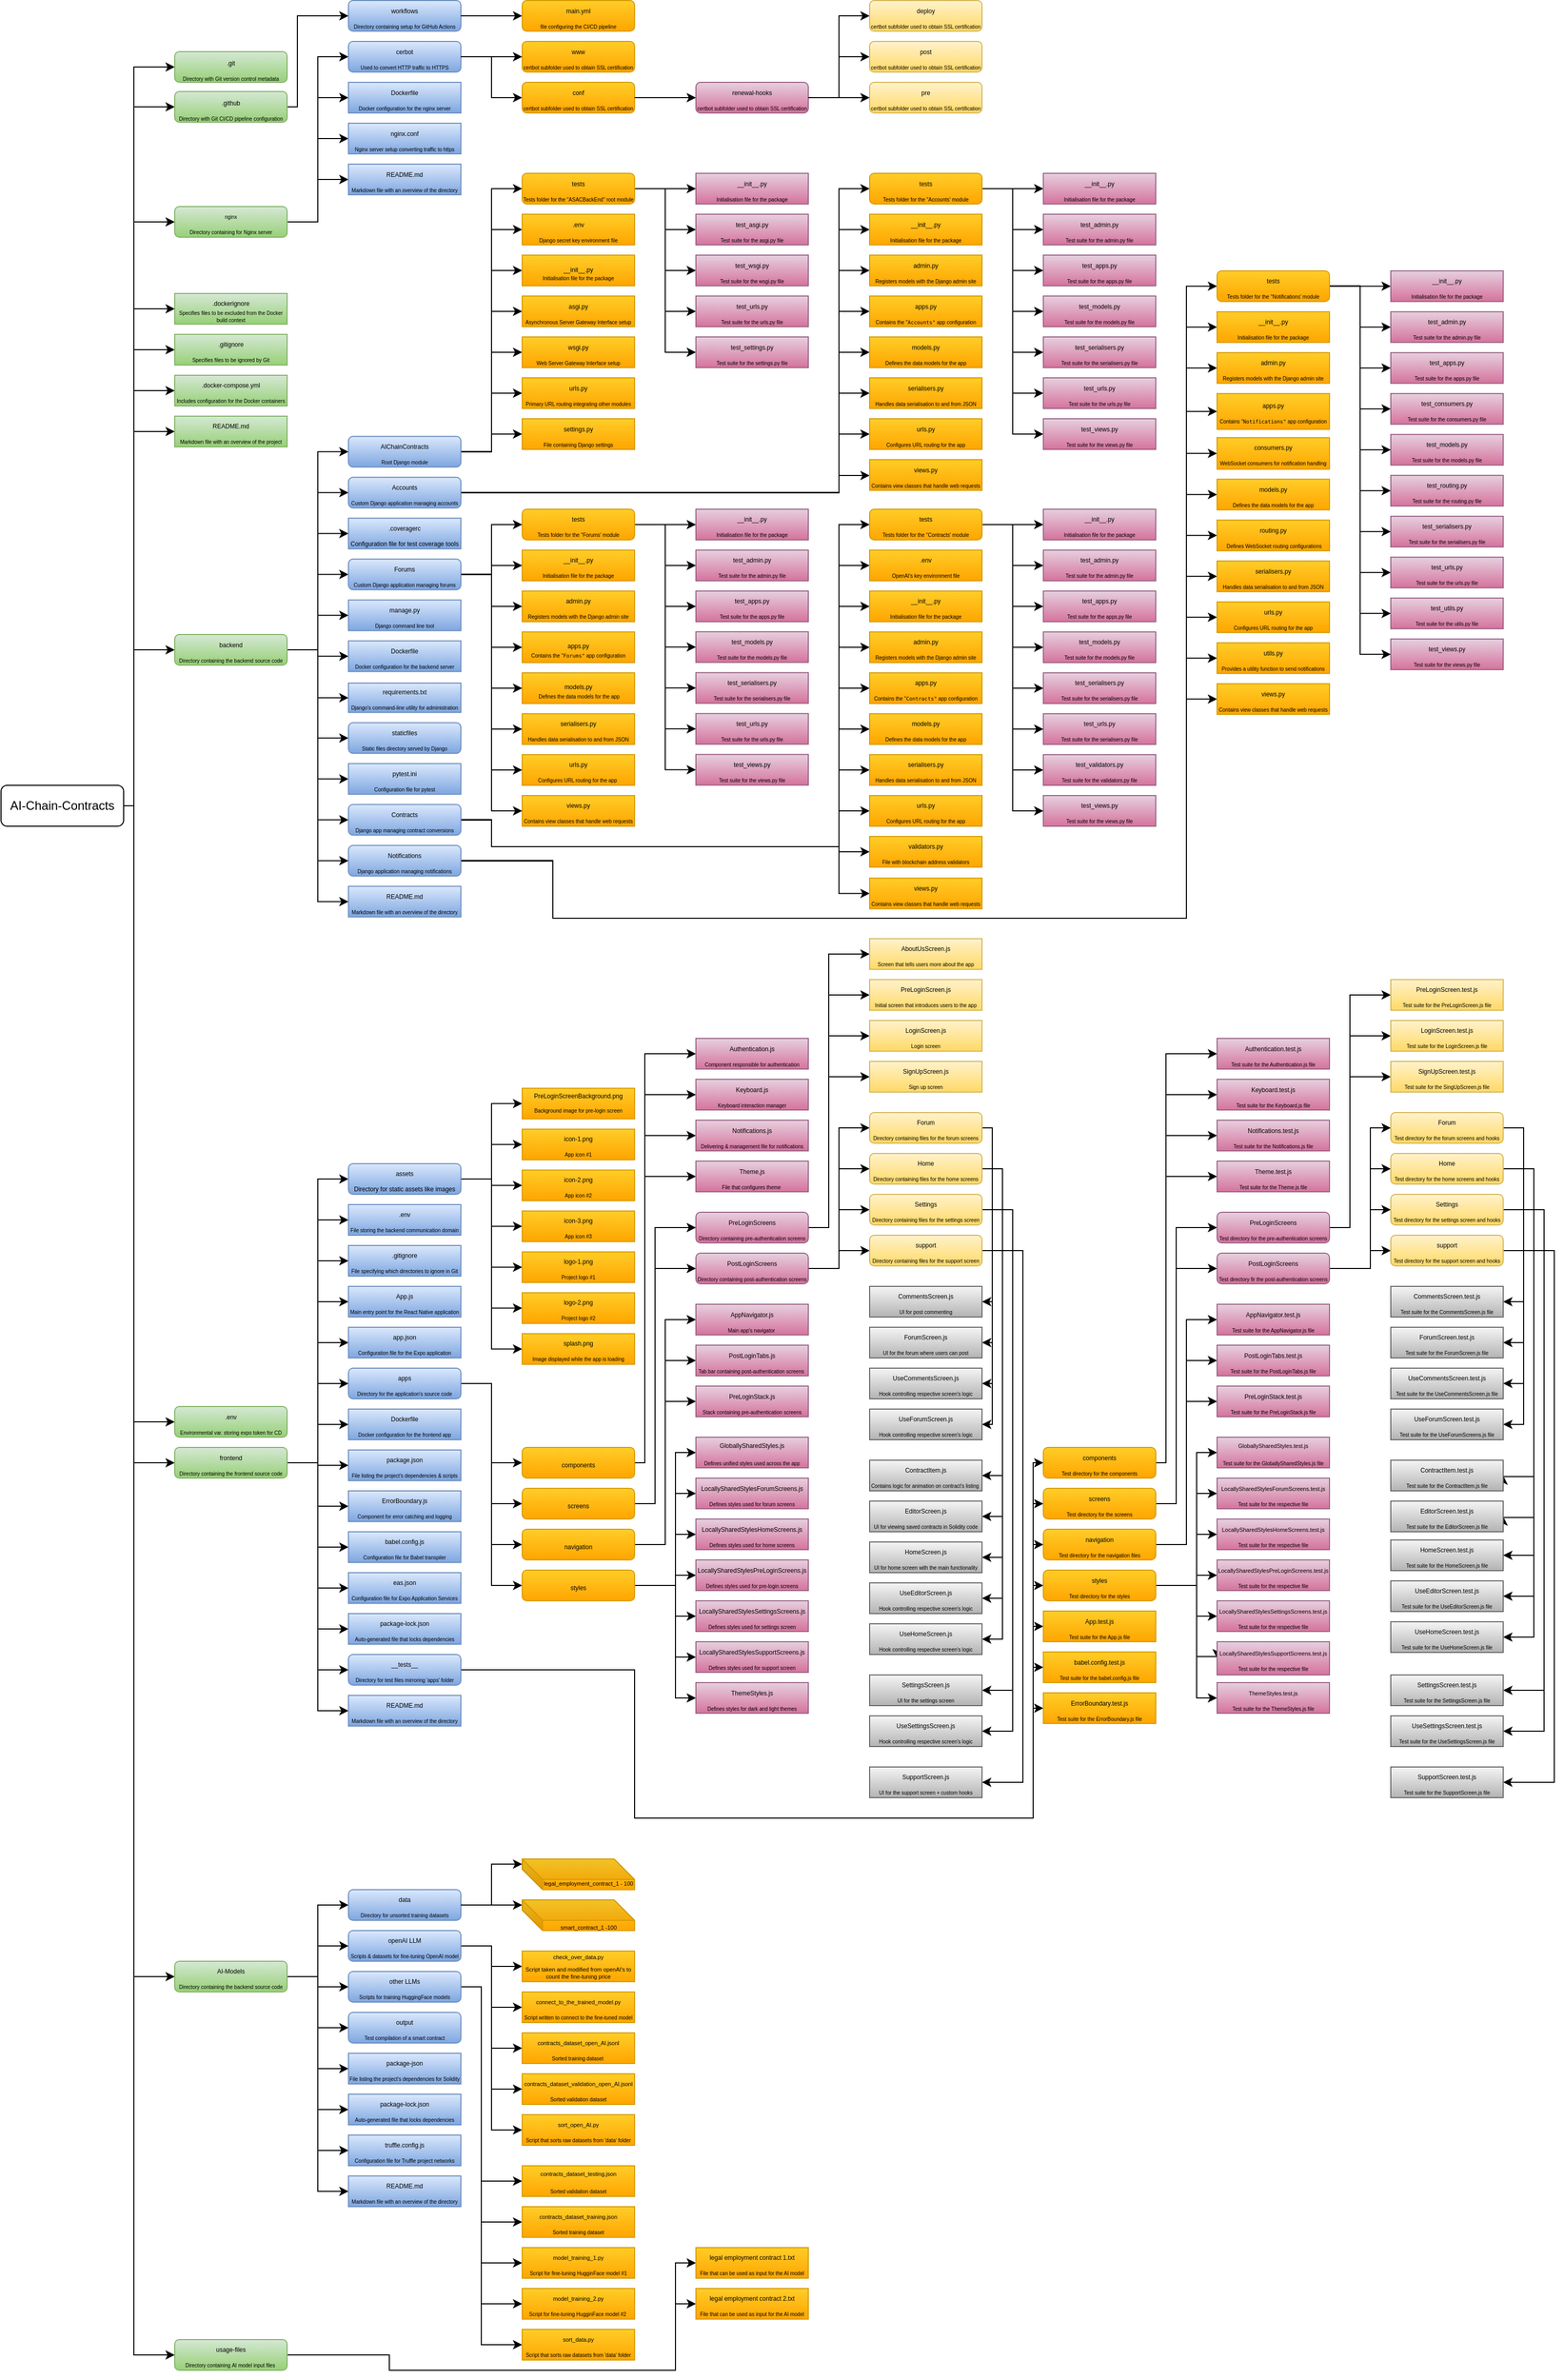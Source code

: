 <mxfile version="24.7.6">
  <diagram id="C5RBs43oDa-KdzZeNtuy" name="Page-1">
    <mxGraphModel dx="1632" dy="575" grid="1" gridSize="10" guides="1" tooltips="1" connect="1" arrows="1" fold="1" page="1" pageScale="1" pageWidth="1654" pageHeight="2336" math="0" shadow="0">
      <root>
        <mxCell id="WIyWlLk6GJQsqaUBKTNV-0" />
        <mxCell id="WIyWlLk6GJQsqaUBKTNV-1" parent="WIyWlLk6GJQsqaUBKTNV-0" />
        <mxCell id="57jWBeFHBhkDvzAPvay--746" style="edgeStyle=orthogonalEdgeStyle;rounded=0;orthogonalLoop=1;jettySize=auto;html=1;entryX=0;entryY=0.5;entryDx=0;entryDy=0;" parent="WIyWlLk6GJQsqaUBKTNV-1" source="WIyWlLk6GJQsqaUBKTNV-3" target="57jWBeFHBhkDvzAPvay--40" edge="1">
          <mxGeometry relative="1" as="geometry">
            <Array as="points">
              <mxPoint x="150" y="800" />
              <mxPoint x="150" y="434" />
            </Array>
          </mxGeometry>
        </mxCell>
        <mxCell id="57jWBeFHBhkDvzAPvay--747" style="edgeStyle=orthogonalEdgeStyle;rounded=0;orthogonalLoop=1;jettySize=auto;html=1;exitX=1;exitY=0.5;exitDx=0;exitDy=0;entryX=0;entryY=0.5;entryDx=0;entryDy=0;" parent="WIyWlLk6GJQsqaUBKTNV-1" source="WIyWlLk6GJQsqaUBKTNV-3" target="57jWBeFHBhkDvzAPvay--39" edge="1">
          <mxGeometry relative="1" as="geometry">
            <Array as="points">
              <mxPoint x="150" y="800" />
              <mxPoint x="150" y="394" />
            </Array>
          </mxGeometry>
        </mxCell>
        <mxCell id="57jWBeFHBhkDvzAPvay--748" style="edgeStyle=orthogonalEdgeStyle;rounded=0;orthogonalLoop=1;jettySize=auto;html=1;entryX=0;entryY=0.5;entryDx=0;entryDy=0;" parent="WIyWlLk6GJQsqaUBKTNV-1" source="WIyWlLk6GJQsqaUBKTNV-3" target="57jWBeFHBhkDvzAPvay--38" edge="1">
          <mxGeometry relative="1" as="geometry">
            <Array as="points">
              <mxPoint x="150" y="800" />
              <mxPoint x="150" y="354" />
            </Array>
          </mxGeometry>
        </mxCell>
        <mxCell id="57jWBeFHBhkDvzAPvay--749" style="edgeStyle=orthogonalEdgeStyle;rounded=0;orthogonalLoop=1;jettySize=auto;html=1;entryX=0;entryY=0.5;entryDx=0;entryDy=0;" parent="WIyWlLk6GJQsqaUBKTNV-1" source="WIyWlLk6GJQsqaUBKTNV-3" target="57jWBeFHBhkDvzAPvay--37" edge="1">
          <mxGeometry relative="1" as="geometry">
            <Array as="points">
              <mxPoint x="150" y="800" />
              <mxPoint x="150" y="314" />
            </Array>
          </mxGeometry>
        </mxCell>
        <mxCell id="57jWBeFHBhkDvzAPvay--750" style="edgeStyle=orthogonalEdgeStyle;rounded=0;orthogonalLoop=1;jettySize=auto;html=1;entryX=0;entryY=0.5;entryDx=0;entryDy=0;" parent="WIyWlLk6GJQsqaUBKTNV-1" source="WIyWlLk6GJQsqaUBKTNV-3" target="57jWBeFHBhkDvzAPvay--45" edge="1">
          <mxGeometry relative="1" as="geometry">
            <Array as="points">
              <mxPoint x="150" y="800" />
              <mxPoint x="150" y="647" />
            </Array>
          </mxGeometry>
        </mxCell>
        <mxCell id="57jWBeFHBhkDvzAPvay--751" style="edgeStyle=orthogonalEdgeStyle;rounded=0;orthogonalLoop=1;jettySize=auto;html=1;exitX=1;exitY=0.5;exitDx=0;exitDy=0;entryX=0;entryY=0.5;entryDx=0;entryDy=0;" parent="WIyWlLk6GJQsqaUBKTNV-1" source="WIyWlLk6GJQsqaUBKTNV-3" target="57jWBeFHBhkDvzAPvay--10" edge="1">
          <mxGeometry relative="1" as="geometry">
            <Array as="points">
              <mxPoint x="150" y="800" />
              <mxPoint x="150" y="229" />
            </Array>
          </mxGeometry>
        </mxCell>
        <mxCell id="57jWBeFHBhkDvzAPvay--752" style="edgeStyle=orthogonalEdgeStyle;rounded=0;orthogonalLoop=1;jettySize=auto;html=1;entryX=0;entryY=0.5;entryDx=0;entryDy=0;" parent="WIyWlLk6GJQsqaUBKTNV-1" source="WIyWlLk6GJQsqaUBKTNV-3" target="57jWBeFHBhkDvzAPvay--33" edge="1">
          <mxGeometry relative="1" as="geometry">
            <Array as="points">
              <mxPoint x="150" y="800" />
              <mxPoint x="150" y="117" />
            </Array>
          </mxGeometry>
        </mxCell>
        <mxCell id="57jWBeFHBhkDvzAPvay--754" style="edgeStyle=orthogonalEdgeStyle;rounded=0;orthogonalLoop=1;jettySize=auto;html=1;entryX=0;entryY=0.5;entryDx=0;entryDy=0;exitX=1;exitY=0.5;exitDx=0;exitDy=0;" parent="WIyWlLk6GJQsqaUBKTNV-1" source="WIyWlLk6GJQsqaUBKTNV-3" target="57jWBeFHBhkDvzAPvay--281" edge="1">
          <mxGeometry relative="1" as="geometry">
            <Array as="points">
              <mxPoint x="150" y="800" />
              <mxPoint x="150" y="1443" />
            </Array>
          </mxGeometry>
        </mxCell>
        <mxCell id="57jWBeFHBhkDvzAPvay--769" style="edgeStyle=orthogonalEdgeStyle;rounded=0;orthogonalLoop=1;jettySize=auto;html=1;entryX=0;entryY=0.5;entryDx=0;entryDy=0;" parent="WIyWlLk6GJQsqaUBKTNV-1" source="WIyWlLk6GJQsqaUBKTNV-3" target="57jWBeFHBhkDvzAPvay--766" edge="1">
          <mxGeometry relative="1" as="geometry">
            <Array as="points">
              <mxPoint x="150" y="800" />
              <mxPoint x="150" y="1945" />
            </Array>
          </mxGeometry>
        </mxCell>
        <mxCell id="Cc0DHpnn1HFMdUvL79Tt-10" style="edgeStyle=orthogonalEdgeStyle;rounded=0;orthogonalLoop=1;jettySize=auto;html=1;entryX=0;entryY=0.5;entryDx=0;entryDy=0;" parent="WIyWlLk6GJQsqaUBKTNV-1" source="WIyWlLk6GJQsqaUBKTNV-3" target="Cc0DHpnn1HFMdUvL79Tt-11" edge="1">
          <mxGeometry relative="1" as="geometry">
            <mxPoint x="180" y="1410.0" as="targetPoint" />
            <Array as="points">
              <mxPoint x="150" y="800" />
              <mxPoint x="150" y="1402" />
            </Array>
          </mxGeometry>
        </mxCell>
        <mxCell id="VAyY-wMOWxS_2Sd0mxQ1-1" style="edgeStyle=orthogonalEdgeStyle;rounded=0;orthogonalLoop=1;jettySize=auto;html=1;entryX=0;entryY=0.5;entryDx=0;entryDy=0;" edge="1" parent="WIyWlLk6GJQsqaUBKTNV-1" source="WIyWlLk6GJQsqaUBKTNV-3" target="VAyY-wMOWxS_2Sd0mxQ1-0">
          <mxGeometry relative="1" as="geometry">
            <Array as="points">
              <mxPoint x="150" y="800" />
              <mxPoint x="150" y="2315" />
            </Array>
          </mxGeometry>
        </mxCell>
        <mxCell id="VAyY-wMOWxS_2Sd0mxQ1-9" style="edgeStyle=orthogonalEdgeStyle;rounded=0;orthogonalLoop=1;jettySize=auto;html=1;entryX=0;entryY=0.5;entryDx=0;entryDy=0;" edge="1" parent="WIyWlLk6GJQsqaUBKTNV-1" source="WIyWlLk6GJQsqaUBKTNV-3" target="VAyY-wMOWxS_2Sd0mxQ1-8">
          <mxGeometry relative="1" as="geometry">
            <Array as="points">
              <mxPoint x="150" y="800" />
              <mxPoint x="150" y="78" />
            </Array>
          </mxGeometry>
        </mxCell>
        <mxCell id="WIyWlLk6GJQsqaUBKTNV-3" value="AI-Chain-Contracts" style="rounded=1;whiteSpace=wrap;html=1;fontSize=12;glass=0;strokeWidth=1;shadow=0;" parent="WIyWlLk6GJQsqaUBKTNV-1" vertex="1">
          <mxGeometry x="20" y="780" width="120" height="40" as="geometry" />
        </mxCell>
        <mxCell id="57jWBeFHBhkDvzAPvay--4" value="&lt;font style=&quot;&quot;&gt;&lt;span style=&quot;font-size: 6px;&quot;&gt;workflows&lt;/span&gt;&lt;br&gt;&lt;font style=&quot;font-size: 5px;&quot;&gt;Directory containing setup for GitHub Actions&lt;/font&gt;&lt;/font&gt;" style="rounded=1;whiteSpace=wrap;html=1;fillColor=#dae8fc;gradientColor=#7ea6e0;strokeColor=#6c8ebf;" parent="WIyWlLk6GJQsqaUBKTNV-1" vertex="1">
          <mxGeometry x="360" y="12.5" width="110" height="30" as="geometry" />
        </mxCell>
        <mxCell id="57jWBeFHBhkDvzAPvay--8" value="" style="endArrow=classic;html=1;rounded=0;exitX=1;exitY=0.5;exitDx=0;exitDy=0;entryX=0;entryY=0.5;entryDx=0;entryDy=0;" parent="WIyWlLk6GJQsqaUBKTNV-1" source="57jWBeFHBhkDvzAPvay--4" target="57jWBeFHBhkDvzAPvay--32" edge="1">
          <mxGeometry width="50" height="50" relative="1" as="geometry">
            <mxPoint x="390" y="180" as="sourcePoint" />
            <mxPoint x="460" y="27.505" as="targetPoint" />
          </mxGeometry>
        </mxCell>
        <mxCell id="57jWBeFHBhkDvzAPvay--755" style="edgeStyle=orthogonalEdgeStyle;rounded=0;orthogonalLoop=1;jettySize=auto;html=1;entryX=0;entryY=0.5;entryDx=0;entryDy=0;" parent="WIyWlLk6GJQsqaUBKTNV-1" source="57jWBeFHBhkDvzAPvay--10" target="57jWBeFHBhkDvzAPvay--17" edge="1">
          <mxGeometry relative="1" as="geometry" />
        </mxCell>
        <mxCell id="57jWBeFHBhkDvzAPvay--756" style="edgeStyle=orthogonalEdgeStyle;rounded=0;orthogonalLoop=1;jettySize=auto;html=1;entryX=0;entryY=0.5;entryDx=0;entryDy=0;" parent="WIyWlLk6GJQsqaUBKTNV-1" source="57jWBeFHBhkDvzAPvay--10" target="57jWBeFHBhkDvzAPvay--15" edge="1">
          <mxGeometry relative="1" as="geometry" />
        </mxCell>
        <mxCell id="57jWBeFHBhkDvzAPvay--757" style="edgeStyle=orthogonalEdgeStyle;rounded=0;orthogonalLoop=1;jettySize=auto;html=1;entryX=0;entryY=0.5;entryDx=0;entryDy=0;" parent="WIyWlLk6GJQsqaUBKTNV-1" source="57jWBeFHBhkDvzAPvay--10" target="57jWBeFHBhkDvzAPvay--12" edge="1">
          <mxGeometry relative="1" as="geometry" />
        </mxCell>
        <mxCell id="Cc0DHpnn1HFMdUvL79Tt-1" style="edgeStyle=orthogonalEdgeStyle;rounded=0;orthogonalLoop=1;jettySize=auto;html=1;entryX=0;entryY=0.5;entryDx=0;entryDy=0;" parent="WIyWlLk6GJQsqaUBKTNV-1" source="57jWBeFHBhkDvzAPvay--10" target="Cc0DHpnn1HFMdUvL79Tt-0" edge="1">
          <mxGeometry relative="1" as="geometry" />
        </mxCell>
        <mxCell id="57jWBeFHBhkDvzAPvay--10" value="&lt;font style=&quot;font-size: 5px;&quot;&gt;nginx&lt;/font&gt;&lt;div&gt;&lt;font style=&quot;font-size: 5px;&quot;&gt;Directory containing for Nginx server&lt;br&gt;&lt;/font&gt;&lt;/div&gt;" style="rounded=1;whiteSpace=wrap;html=1;fillColor=#d5e8d4;strokeColor=#82b366;gradientColor=#97d077;" parent="WIyWlLk6GJQsqaUBKTNV-1" vertex="1">
          <mxGeometry x="190" y="214" width="110" height="30" as="geometry" />
        </mxCell>
        <mxCell id="57jWBeFHBhkDvzAPvay--759" style="edgeStyle=orthogonalEdgeStyle;rounded=0;orthogonalLoop=1;jettySize=auto;html=1;entryX=0;entryY=0.5;entryDx=0;entryDy=0;" parent="WIyWlLk6GJQsqaUBKTNV-1" source="57jWBeFHBhkDvzAPvay--12" target="57jWBeFHBhkDvzAPvay--20" edge="1">
          <mxGeometry relative="1" as="geometry" />
        </mxCell>
        <mxCell id="57jWBeFHBhkDvzAPvay--12" value="&lt;font style=&quot;&quot;&gt;&lt;span style=&quot;font-size: 6px;&quot;&gt;cerbot&lt;/span&gt;&lt;br&gt;&lt;font style=&quot;font-size: 5px;&quot;&gt;Used to convert HTTP traffic to HTTPS&lt;/font&gt;&lt;/font&gt;" style="rounded=1;whiteSpace=wrap;html=1;fillColor=#dae8fc;gradientColor=#7ea6e0;strokeColor=#6c8ebf;" parent="WIyWlLk6GJQsqaUBKTNV-1" vertex="1">
          <mxGeometry x="360" y="52.5" width="110" height="30" as="geometry" />
        </mxCell>
        <mxCell id="57jWBeFHBhkDvzAPvay--15" value="&lt;font style=&quot;&quot;&gt;&lt;span style=&quot;font-size: 6px;&quot;&gt;Dockerfile&lt;/span&gt;&lt;br&gt;&lt;font style=&quot;font-size: 5px;&quot;&gt;Docker configuration for the nginx server&lt;/font&gt;&lt;/font&gt;" style="rounded=0;whiteSpace=wrap;html=1;fillColor=#dae8fc;gradientColor=#7ea6e0;strokeColor=#6c8ebf;" parent="WIyWlLk6GJQsqaUBKTNV-1" vertex="1">
          <mxGeometry x="360" y="92.5" width="110" height="30" as="geometry" />
        </mxCell>
        <mxCell id="57jWBeFHBhkDvzAPvay--17" value="&lt;font style=&quot;&quot;&gt;&lt;span style=&quot;font-size: 6px;&quot;&gt;nginx.conf&lt;/span&gt;&lt;br&gt;&lt;font style=&quot;font-size: 5px;&quot;&gt;Nginx server setup converting traffic to https&lt;/font&gt;&lt;/font&gt;" style="rounded=0;whiteSpace=wrap;html=1;fillColor=#dae8fc;gradientColor=#7ea6e0;strokeColor=#6c8ebf;" parent="WIyWlLk6GJQsqaUBKTNV-1" vertex="1">
          <mxGeometry x="360" y="132.5" width="110" height="30" as="geometry" />
        </mxCell>
        <mxCell id="57jWBeFHBhkDvzAPvay--19" value="&lt;font style=&quot;&quot;&gt;&lt;span style=&quot;font-size: 6px;&quot;&gt;www&lt;/span&gt;&lt;br&gt;&lt;font style=&quot;font-size: 5px;&quot;&gt;certbot subfolder used to obtain SSL certification&lt;/font&gt;&lt;/font&gt;" style="rounded=1;whiteSpace=wrap;html=1;fillColor=#ffcd28;gradientColor=#ffa500;strokeColor=#d79b00;" parent="WIyWlLk6GJQsqaUBKTNV-1" vertex="1">
          <mxGeometry x="530" y="52.5" width="110" height="30" as="geometry" />
        </mxCell>
        <mxCell id="57jWBeFHBhkDvzAPvay--20" value="&lt;font style=&quot;font-size: 6px;&quot;&gt;conf&lt;/font&gt;&lt;div&gt;&lt;font style=&quot;font-size: 6px;&quot;&gt;&lt;span style=&quot;font-size: 5px;&quot;&gt;certbot subfolder used to obtain SSL certification&lt;/span&gt;&lt;br&gt;&lt;/font&gt;&lt;/div&gt;" style="rounded=1;whiteSpace=wrap;html=1;fillColor=#ffcd28;gradientColor=#ffa500;strokeColor=#d79b00;" parent="WIyWlLk6GJQsqaUBKTNV-1" vertex="1">
          <mxGeometry x="530" y="92.5" width="110" height="30" as="geometry" />
        </mxCell>
        <mxCell id="57jWBeFHBhkDvzAPvay--533" style="edgeStyle=orthogonalEdgeStyle;rounded=0;orthogonalLoop=1;jettySize=auto;html=1;exitX=1;exitY=0.5;exitDx=0;exitDy=0;entryX=0;entryY=0.5;entryDx=0;entryDy=0;" parent="WIyWlLk6GJQsqaUBKTNV-1" source="57jWBeFHBhkDvzAPvay--21" target="57jWBeFHBhkDvzAPvay--22" edge="1">
          <mxGeometry relative="1" as="geometry" />
        </mxCell>
        <mxCell id="57jWBeFHBhkDvzAPvay--534" style="edgeStyle=orthogonalEdgeStyle;rounded=0;orthogonalLoop=1;jettySize=auto;html=1;exitX=1;exitY=0.5;exitDx=0;exitDy=0;entryX=0;entryY=0.5;entryDx=0;entryDy=0;" parent="WIyWlLk6GJQsqaUBKTNV-1" source="57jWBeFHBhkDvzAPvay--21" target="57jWBeFHBhkDvzAPvay--24" edge="1">
          <mxGeometry relative="1" as="geometry" />
        </mxCell>
        <mxCell id="57jWBeFHBhkDvzAPvay--21" value="&lt;font style=&quot;font-size: 6px;&quot;&gt;renewal-hooks&lt;/font&gt;&lt;div&gt;&lt;font style=&quot;font-size: 6px;&quot;&gt;&lt;span style=&quot;font-size: 5px;&quot;&gt;certbot subfolder used to obtain SSL certification&lt;/span&gt;&lt;br&gt;&lt;/font&gt;&lt;/div&gt;" style="rounded=1;whiteSpace=wrap;html=1;fillColor=#e6d0de;gradientColor=#d5739d;strokeColor=#996185;" parent="WIyWlLk6GJQsqaUBKTNV-1" vertex="1">
          <mxGeometry x="700" y="92.5" width="110" height="30" as="geometry" />
        </mxCell>
        <mxCell id="57jWBeFHBhkDvzAPvay--22" value="&lt;font style=&quot;font-size: 6px;&quot;&gt;deploy&lt;/font&gt;&lt;div&gt;&lt;font style=&quot;font-size: 6px;&quot;&gt;&lt;span style=&quot;font-size: 5px;&quot;&gt;certbot subfolder used to obtain SSL certification&lt;/span&gt;&lt;br&gt;&lt;/font&gt;&lt;/div&gt;" style="rounded=1;whiteSpace=wrap;html=1;fillColor=#fff2cc;gradientColor=#ffd966;strokeColor=#d6b656;" parent="WIyWlLk6GJQsqaUBKTNV-1" vertex="1">
          <mxGeometry x="870" y="12.5" width="110" height="30" as="geometry" />
        </mxCell>
        <mxCell id="57jWBeFHBhkDvzAPvay--24" value="&lt;font style=&quot;font-size: 6px;&quot;&gt;post&lt;/font&gt;&lt;div&gt;&lt;font style=&quot;font-size: 6px;&quot;&gt;&lt;span style=&quot;font-size: 5px;&quot;&gt;certbot subfolder used to obtain SSL certification&lt;/span&gt;&lt;br&gt;&lt;/font&gt;&lt;/div&gt;" style="rounded=1;whiteSpace=wrap;html=1;fillColor=#fff2cc;gradientColor=#ffd966;strokeColor=#d6b656;" parent="WIyWlLk6GJQsqaUBKTNV-1" vertex="1">
          <mxGeometry x="870" y="52.5" width="110" height="30" as="geometry" />
        </mxCell>
        <mxCell id="57jWBeFHBhkDvzAPvay--25" value="&lt;font style=&quot;font-size: 6px;&quot;&gt;pre&lt;/font&gt;&lt;div&gt;&lt;font style=&quot;font-size: 6px;&quot;&gt;&lt;span style=&quot;font-size: 5px;&quot;&gt;certbot subfolder used to obtain SSL certification&lt;/span&gt;&lt;br&gt;&lt;/font&gt;&lt;/div&gt;" style="rounded=1;whiteSpace=wrap;html=1;fillColor=#fff2cc;gradientColor=#ffd966;strokeColor=#d6b656;" parent="WIyWlLk6GJQsqaUBKTNV-1" vertex="1">
          <mxGeometry x="870" y="92.5" width="110" height="30" as="geometry" />
        </mxCell>
        <mxCell id="57jWBeFHBhkDvzAPvay--26" value="" style="endArrow=classic;html=1;rounded=0;exitX=1;exitY=0.5;exitDx=0;exitDy=0;entryX=0;entryY=0.5;entryDx=0;entryDy=0;" parent="WIyWlLk6GJQsqaUBKTNV-1" source="57jWBeFHBhkDvzAPvay--12" target="57jWBeFHBhkDvzAPvay--19" edge="1">
          <mxGeometry width="50" height="50" relative="1" as="geometry">
            <mxPoint x="530" y="120" as="sourcePoint" />
            <mxPoint x="530" y="70" as="targetPoint" />
          </mxGeometry>
        </mxCell>
        <mxCell id="57jWBeFHBhkDvzAPvay--28" value="" style="endArrow=classic;html=1;rounded=0;exitX=1;exitY=0.5;exitDx=0;exitDy=0;" parent="WIyWlLk6GJQsqaUBKTNV-1" source="57jWBeFHBhkDvzAPvay--20" target="57jWBeFHBhkDvzAPvay--21" edge="1">
          <mxGeometry width="50" height="50" relative="1" as="geometry">
            <mxPoint x="530" y="120" as="sourcePoint" />
            <mxPoint x="580" y="70" as="targetPoint" />
          </mxGeometry>
        </mxCell>
        <mxCell id="57jWBeFHBhkDvzAPvay--31" value="" style="endArrow=classic;html=1;rounded=0;exitX=1;exitY=0.5;exitDx=0;exitDy=0;entryX=0;entryY=0.5;entryDx=0;entryDy=0;" parent="WIyWlLk6GJQsqaUBKTNV-1" source="57jWBeFHBhkDvzAPvay--21" target="57jWBeFHBhkDvzAPvay--25" edge="1">
          <mxGeometry width="50" height="50" relative="1" as="geometry">
            <mxPoint x="530" y="120" as="sourcePoint" />
            <mxPoint x="580" y="70" as="targetPoint" />
          </mxGeometry>
        </mxCell>
        <mxCell id="57jWBeFHBhkDvzAPvay--32" value="&lt;font style=&quot;&quot;&gt;&lt;span style=&quot;font-size: 6px;&quot;&gt;main.yml&lt;/span&gt;&lt;br&gt;&lt;font style=&quot;font-size: 5px;&quot;&gt;file configuring the CI/CD pipeline&lt;/font&gt;&lt;/font&gt;" style="rounded=1;whiteSpace=wrap;html=1;fillColor=#ffcd28;gradientColor=#ffa500;strokeColor=#d79b00;" parent="WIyWlLk6GJQsqaUBKTNV-1" vertex="1">
          <mxGeometry x="530" y="12.5" width="110" height="30" as="geometry" />
        </mxCell>
        <mxCell id="57jWBeFHBhkDvzAPvay--758" style="edgeStyle=orthogonalEdgeStyle;rounded=0;orthogonalLoop=1;jettySize=auto;html=1;entryX=0;entryY=0.5;entryDx=0;entryDy=0;" parent="WIyWlLk6GJQsqaUBKTNV-1" source="57jWBeFHBhkDvzAPvay--33" target="57jWBeFHBhkDvzAPvay--4" edge="1">
          <mxGeometry relative="1" as="geometry">
            <Array as="points">
              <mxPoint x="310" y="117" />
              <mxPoint x="310" y="27" />
            </Array>
          </mxGeometry>
        </mxCell>
        <mxCell id="57jWBeFHBhkDvzAPvay--33" value="&lt;font style=&quot;font-size: 6px;&quot;&gt;.github&lt;br&gt;&lt;/font&gt;&lt;div&gt;&lt;div style=&quot;font-size: 5px;&quot;&gt;&lt;font style=&quot;font-size: 5px;&quot;&gt;&lt;br&gt;&lt;/font&gt;&lt;/div&gt;&lt;div style=&quot;font-size: 5px;&quot;&gt;&lt;font style=&quot;font-size: 5px;&quot;&gt;Directory with Git CI/CD pipeline configuration&lt;/font&gt;&lt;/div&gt;&lt;/div&gt;" style="rounded=1;whiteSpace=wrap;html=1;fillColor=#d5e8d4;gradientColor=#97d077;strokeColor=#82b366;" parent="WIyWlLk6GJQsqaUBKTNV-1" vertex="1">
          <mxGeometry x="190" y="101.5" width="110" height="30" as="geometry" />
        </mxCell>
        <mxCell id="57jWBeFHBhkDvzAPvay--37" value="&lt;font style=&quot;font-size: 6px;&quot;&gt;.&lt;font style=&quot;font-size: 6px;&quot;&gt;dockerignore&lt;/font&gt;&lt;/font&gt;&lt;div style=&quot;font-size: 6px;&quot;&gt;&lt;font style=&quot;font-size: 6px;&quot;&gt;&lt;font style=&quot;font-size: 5px;&quot;&gt;Specifies files to be excluded from the Docker build context&lt;br&gt;&lt;/font&gt;&lt;/font&gt;&lt;/div&gt;" style="rounded=0;whiteSpace=wrap;html=1;fillColor=#d5e8d4;gradientColor=#97d077;strokeColor=#82b366;" parent="WIyWlLk6GJQsqaUBKTNV-1" vertex="1">
          <mxGeometry x="190" y="299" width="110" height="30" as="geometry" />
        </mxCell>
        <mxCell id="57jWBeFHBhkDvzAPvay--38" value="&lt;font style=&quot;font-size: 6px;&quot;&gt;.gitignore&lt;/font&gt;&lt;div&gt;&lt;font style=&quot;&quot;&gt;&lt;font style=&quot;font-size: 5px;&quot;&gt;Specifies files to be ignored by Git&lt;/font&gt;&lt;br&gt;&lt;/font&gt;&lt;/div&gt;" style="rounded=0;whiteSpace=wrap;html=1;fillColor=#d5e8d4;gradientColor=#97d077;strokeColor=#82b366;" parent="WIyWlLk6GJQsqaUBKTNV-1" vertex="1">
          <mxGeometry x="190" y="339" width="110" height="30" as="geometry" />
        </mxCell>
        <mxCell id="57jWBeFHBhkDvzAPvay--39" value="&lt;font style=&quot;font-size: 6px;&quot;&gt;.docker-compose.yml&lt;/font&gt;&lt;div&gt;&lt;font style=&quot;&quot;&gt;&lt;font style=&quot;font-size: 5px;&quot;&gt;Includes configuration for the Docker containers&lt;/font&gt;&lt;br&gt;&lt;/font&gt;&lt;/div&gt;" style="rounded=0;whiteSpace=wrap;html=1;fillColor=#d5e8d4;gradientColor=#97d077;strokeColor=#82b366;" parent="WIyWlLk6GJQsqaUBKTNV-1" vertex="1">
          <mxGeometry x="190" y="379" width="110" height="30" as="geometry" />
        </mxCell>
        <mxCell id="57jWBeFHBhkDvzAPvay--40" value="&lt;font style=&quot;font-size: 6px;&quot;&gt;README.md&lt;/font&gt;&lt;div&gt;&lt;font style=&quot;&quot;&gt;&lt;font style=&quot;font-size: 5px;&quot;&gt;Markdown file with an overview of the project&lt;/font&gt;&lt;br&gt;&lt;/font&gt;&lt;/div&gt;" style="rounded=0;whiteSpace=wrap;html=1;fillColor=#d5e8d4;gradientColor=#97d077;strokeColor=#82b366;" parent="WIyWlLk6GJQsqaUBKTNV-1" vertex="1">
          <mxGeometry x="190" y="419" width="110" height="30" as="geometry" />
        </mxCell>
        <mxCell id="57jWBeFHBhkDvzAPvay--535" style="edgeStyle=orthogonalEdgeStyle;rounded=0;orthogonalLoop=1;jettySize=auto;html=1;exitX=1;exitY=0.5;exitDx=0;exitDy=0;entryX=0;entryY=0.5;entryDx=0;entryDy=0;" parent="WIyWlLk6GJQsqaUBKTNV-1" source="57jWBeFHBhkDvzAPvay--45" target="57jWBeFHBhkDvzAPvay--47" edge="1">
          <mxGeometry relative="1" as="geometry" />
        </mxCell>
        <mxCell id="57jWBeFHBhkDvzAPvay--536" style="edgeStyle=orthogonalEdgeStyle;rounded=0;orthogonalLoop=1;jettySize=auto;html=1;exitX=1;exitY=0.5;exitDx=0;exitDy=0;entryX=0;entryY=0.5;entryDx=0;entryDy=0;" parent="WIyWlLk6GJQsqaUBKTNV-1" source="57jWBeFHBhkDvzAPvay--45" target="57jWBeFHBhkDvzAPvay--46" edge="1">
          <mxGeometry relative="1" as="geometry" />
        </mxCell>
        <mxCell id="57jWBeFHBhkDvzAPvay--537" style="edgeStyle=orthogonalEdgeStyle;rounded=0;orthogonalLoop=1;jettySize=auto;html=1;exitX=1;exitY=0.5;exitDx=0;exitDy=0;entryX=0;entryY=0.5;entryDx=0;entryDy=0;" parent="WIyWlLk6GJQsqaUBKTNV-1" source="57jWBeFHBhkDvzAPvay--45" target="57jWBeFHBhkDvzAPvay--52" edge="1">
          <mxGeometry relative="1" as="geometry" />
        </mxCell>
        <mxCell id="57jWBeFHBhkDvzAPvay--538" style="edgeStyle=orthogonalEdgeStyle;rounded=0;orthogonalLoop=1;jettySize=auto;html=1;exitX=1;exitY=0.5;exitDx=0;exitDy=0;entryX=0;entryY=0.5;entryDx=0;entryDy=0;" parent="WIyWlLk6GJQsqaUBKTNV-1" source="57jWBeFHBhkDvzAPvay--45" target="57jWBeFHBhkDvzAPvay--49" edge="1">
          <mxGeometry relative="1" as="geometry" />
        </mxCell>
        <mxCell id="57jWBeFHBhkDvzAPvay--539" style="edgeStyle=orthogonalEdgeStyle;rounded=0;orthogonalLoop=1;jettySize=auto;html=1;exitX=1;exitY=0.5;exitDx=0;exitDy=0;entryX=0;entryY=0.5;entryDx=0;entryDy=0;" parent="WIyWlLk6GJQsqaUBKTNV-1" source="57jWBeFHBhkDvzAPvay--45" target="57jWBeFHBhkDvzAPvay--54" edge="1">
          <mxGeometry relative="1" as="geometry" />
        </mxCell>
        <mxCell id="57jWBeFHBhkDvzAPvay--540" style="edgeStyle=orthogonalEdgeStyle;rounded=0;orthogonalLoop=1;jettySize=auto;html=1;exitX=1;exitY=0.5;exitDx=0;exitDy=0;entryX=0;entryY=0.5;entryDx=0;entryDy=0;" parent="WIyWlLk6GJQsqaUBKTNV-1" source="57jWBeFHBhkDvzAPvay--45" target="57jWBeFHBhkDvzAPvay--53" edge="1">
          <mxGeometry relative="1" as="geometry" />
        </mxCell>
        <mxCell id="57jWBeFHBhkDvzAPvay--541" style="edgeStyle=orthogonalEdgeStyle;rounded=0;orthogonalLoop=1;jettySize=auto;html=1;exitX=1;exitY=0.5;exitDx=0;exitDy=0;entryX=0;entryY=0.5;entryDx=0;entryDy=0;" parent="WIyWlLk6GJQsqaUBKTNV-1" source="57jWBeFHBhkDvzAPvay--45" target="57jWBeFHBhkDvzAPvay--48" edge="1">
          <mxGeometry relative="1" as="geometry" />
        </mxCell>
        <mxCell id="57jWBeFHBhkDvzAPvay--543" style="edgeStyle=orthogonalEdgeStyle;rounded=0;orthogonalLoop=1;jettySize=auto;html=1;exitX=1;exitY=0.5;exitDx=0;exitDy=0;entryX=0;entryY=0.5;entryDx=0;entryDy=0;" parent="WIyWlLk6GJQsqaUBKTNV-1" source="57jWBeFHBhkDvzAPvay--45" target="57jWBeFHBhkDvzAPvay--51" edge="1">
          <mxGeometry relative="1" as="geometry" />
        </mxCell>
        <mxCell id="57jWBeFHBhkDvzAPvay--544" style="edgeStyle=orthogonalEdgeStyle;rounded=0;orthogonalLoop=1;jettySize=auto;html=1;exitX=1;exitY=0.5;exitDx=0;exitDy=0;entryX=0;entryY=0.5;entryDx=0;entryDy=0;" parent="WIyWlLk6GJQsqaUBKTNV-1" source="57jWBeFHBhkDvzAPvay--45" target="57jWBeFHBhkDvzAPvay--55" edge="1">
          <mxGeometry relative="1" as="geometry" />
        </mxCell>
        <mxCell id="57jWBeFHBhkDvzAPvay--545" style="edgeStyle=orthogonalEdgeStyle;rounded=0;orthogonalLoop=1;jettySize=auto;html=1;exitX=1;exitY=0.5;exitDx=0;exitDy=0;entryX=0;entryY=0.5;entryDx=0;entryDy=0;" parent="WIyWlLk6GJQsqaUBKTNV-1" source="57jWBeFHBhkDvzAPvay--45" target="57jWBeFHBhkDvzAPvay--50" edge="1">
          <mxGeometry relative="1" as="geometry" />
        </mxCell>
        <mxCell id="57jWBeFHBhkDvzAPvay--546" style="edgeStyle=orthogonalEdgeStyle;rounded=0;orthogonalLoop=1;jettySize=auto;html=1;exitX=1;exitY=0.5;exitDx=0;exitDy=0;entryX=0;entryY=0.5;entryDx=0;entryDy=0;" parent="WIyWlLk6GJQsqaUBKTNV-1" source="57jWBeFHBhkDvzAPvay--45" target="57jWBeFHBhkDvzAPvay--56" edge="1">
          <mxGeometry relative="1" as="geometry" />
        </mxCell>
        <mxCell id="Cc0DHpnn1HFMdUvL79Tt-3" style="edgeStyle=orthogonalEdgeStyle;rounded=0;orthogonalLoop=1;jettySize=auto;html=1;entryX=0;entryY=0.5;entryDx=0;entryDy=0;" parent="WIyWlLk6GJQsqaUBKTNV-1" source="57jWBeFHBhkDvzAPvay--45" target="Cc0DHpnn1HFMdUvL79Tt-2" edge="1">
          <mxGeometry relative="1" as="geometry" />
        </mxCell>
        <mxCell id="57jWBeFHBhkDvzAPvay--45" value="&lt;font style=&quot;&quot;&gt;&lt;font style=&quot;font-size: 6px;&quot;&gt;backend&lt;/font&gt;&lt;/font&gt;&lt;div&gt;&lt;font style=&quot;&quot;&gt;&lt;font style=&quot;font-size: 5px;&quot;&gt;Directory containing the backend source code&lt;/font&gt;&lt;br&gt;&lt;/font&gt;&lt;/div&gt;" style="rounded=1;whiteSpace=wrap;html=1;fillColor=#d5e8d4;gradientColor=#97d077;strokeColor=#82b366;" parent="WIyWlLk6GJQsqaUBKTNV-1" vertex="1">
          <mxGeometry x="190" y="632.5" width="110" height="30" as="geometry" />
        </mxCell>
        <mxCell id="57jWBeFHBhkDvzAPvay--559" style="edgeStyle=orthogonalEdgeStyle;rounded=0;orthogonalLoop=1;jettySize=auto;html=1;exitX=1;exitY=0.5;exitDx=0;exitDy=0;entryX=0;entryY=0.5;entryDx=0;entryDy=0;" parent="WIyWlLk6GJQsqaUBKTNV-1" source="57jWBeFHBhkDvzAPvay--46" target="57jWBeFHBhkDvzAPvay--101" edge="1">
          <mxGeometry relative="1" as="geometry">
            <Array as="points">
              <mxPoint x="840" y="494" />
              <mxPoint x="840" y="197" />
            </Array>
          </mxGeometry>
        </mxCell>
        <mxCell id="57jWBeFHBhkDvzAPvay--561" style="edgeStyle=orthogonalEdgeStyle;rounded=0;orthogonalLoop=1;jettySize=auto;html=1;exitX=1;exitY=0.5;exitDx=0;exitDy=0;" parent="WIyWlLk6GJQsqaUBKTNV-1" source="57jWBeFHBhkDvzAPvay--46" target="57jWBeFHBhkDvzAPvay--95" edge="1">
          <mxGeometry relative="1" as="geometry">
            <Array as="points">
              <mxPoint x="840" y="494" />
              <mxPoint x="840" y="477" />
            </Array>
          </mxGeometry>
        </mxCell>
        <mxCell id="57jWBeFHBhkDvzAPvay--562" style="edgeStyle=orthogonalEdgeStyle;rounded=0;orthogonalLoop=1;jettySize=auto;html=1;exitX=1;exitY=0.5;exitDx=0;exitDy=0;entryX=0;entryY=0.5;entryDx=0;entryDy=0;" parent="WIyWlLk6GJQsqaUBKTNV-1" source="57jWBeFHBhkDvzAPvay--46" target="57jWBeFHBhkDvzAPvay--97" edge="1">
          <mxGeometry relative="1" as="geometry">
            <Array as="points">
              <mxPoint x="840" y="494" />
              <mxPoint x="840" y="437" />
            </Array>
          </mxGeometry>
        </mxCell>
        <mxCell id="57jWBeFHBhkDvzAPvay--563" style="edgeStyle=orthogonalEdgeStyle;rounded=0;orthogonalLoop=1;jettySize=auto;html=1;exitX=1;exitY=0.5;exitDx=0;exitDy=0;entryX=0;entryY=0.5;entryDx=0;entryDy=0;" parent="WIyWlLk6GJQsqaUBKTNV-1" source="57jWBeFHBhkDvzAPvay--46" target="57jWBeFHBhkDvzAPvay--96" edge="1">
          <mxGeometry relative="1" as="geometry">
            <Array as="points">
              <mxPoint x="840" y="494" />
              <mxPoint x="840" y="397" />
            </Array>
          </mxGeometry>
        </mxCell>
        <mxCell id="57jWBeFHBhkDvzAPvay--564" style="edgeStyle=orthogonalEdgeStyle;rounded=0;orthogonalLoop=1;jettySize=auto;html=1;exitX=1;exitY=0.5;exitDx=0;exitDy=0;entryX=0;entryY=0.5;entryDx=0;entryDy=0;" parent="WIyWlLk6GJQsqaUBKTNV-1" source="57jWBeFHBhkDvzAPvay--46" target="57jWBeFHBhkDvzAPvay--94" edge="1">
          <mxGeometry relative="1" as="geometry">
            <Array as="points">
              <mxPoint x="840" y="494" />
              <mxPoint x="840" y="357" />
            </Array>
          </mxGeometry>
        </mxCell>
        <mxCell id="57jWBeFHBhkDvzAPvay--565" style="edgeStyle=orthogonalEdgeStyle;rounded=0;orthogonalLoop=1;jettySize=auto;html=1;exitX=1;exitY=0.5;exitDx=0;exitDy=0;entryX=0;entryY=0.5;entryDx=0;entryDy=0;" parent="WIyWlLk6GJQsqaUBKTNV-1" source="57jWBeFHBhkDvzAPvay--46" target="57jWBeFHBhkDvzAPvay--99" edge="1">
          <mxGeometry relative="1" as="geometry">
            <Array as="points">
              <mxPoint x="840" y="494" />
              <mxPoint x="840" y="317" />
            </Array>
          </mxGeometry>
        </mxCell>
        <mxCell id="57jWBeFHBhkDvzAPvay--566" style="edgeStyle=orthogonalEdgeStyle;rounded=0;orthogonalLoop=1;jettySize=auto;html=1;exitX=1;exitY=0.5;exitDx=0;exitDy=0;entryX=0;entryY=0.5;entryDx=0;entryDy=0;" parent="WIyWlLk6GJQsqaUBKTNV-1" source="57jWBeFHBhkDvzAPvay--46" target="57jWBeFHBhkDvzAPvay--98" edge="1">
          <mxGeometry relative="1" as="geometry">
            <Array as="points">
              <mxPoint x="840" y="494" />
              <mxPoint x="840" y="277" />
            </Array>
          </mxGeometry>
        </mxCell>
        <mxCell id="57jWBeFHBhkDvzAPvay--567" style="edgeStyle=orthogonalEdgeStyle;rounded=0;orthogonalLoop=1;jettySize=auto;html=1;exitX=1;exitY=0.5;exitDx=0;exitDy=0;entryX=0;entryY=0.5;entryDx=0;entryDy=0;" parent="WIyWlLk6GJQsqaUBKTNV-1" source="57jWBeFHBhkDvzAPvay--46" target="57jWBeFHBhkDvzAPvay--100" edge="1">
          <mxGeometry relative="1" as="geometry">
            <Array as="points">
              <mxPoint x="840" y="494" />
              <mxPoint x="840" y="237" />
            </Array>
          </mxGeometry>
        </mxCell>
        <mxCell id="57jWBeFHBhkDvzAPvay--46" value="&lt;font style=&quot;font-size: 6px;&quot;&gt;Accounts&lt;br&gt;&lt;/font&gt;&lt;div&gt;&lt;font style=&quot;font-size: 5px;&quot;&gt;&lt;span style=&quot;background-color: initial;&quot;&gt;Custom&lt;/span&gt;&lt;span style=&quot;background-color: initial;&quot;&gt;&amp;nbsp;&lt;/span&gt;Django application managing accounts&lt;/font&gt;&lt;/div&gt;" style="rounded=1;whiteSpace=wrap;html=1;fillColor=#dae8fc;gradientColor=#7ea6e0;strokeColor=#6c8ebf;" parent="WIyWlLk6GJQsqaUBKTNV-1" vertex="1">
          <mxGeometry x="360" y="478.75" width="110" height="30" as="geometry" />
        </mxCell>
        <mxCell id="57jWBeFHBhkDvzAPvay--547" style="edgeStyle=orthogonalEdgeStyle;rounded=0;orthogonalLoop=1;jettySize=auto;html=1;exitX=1;exitY=0.5;exitDx=0;exitDy=0;entryX=0;entryY=0.5;entryDx=0;entryDy=0;" parent="WIyWlLk6GJQsqaUBKTNV-1" source="57jWBeFHBhkDvzAPvay--47" target="57jWBeFHBhkDvzAPvay--83" edge="1">
          <mxGeometry relative="1" as="geometry" />
        </mxCell>
        <mxCell id="57jWBeFHBhkDvzAPvay--548" style="edgeStyle=orthogonalEdgeStyle;rounded=0;orthogonalLoop=1;jettySize=auto;html=1;exitX=1;exitY=0.5;exitDx=0;exitDy=0;entryX=0;entryY=0.5;entryDx=0;entryDy=0;" parent="WIyWlLk6GJQsqaUBKTNV-1" source="57jWBeFHBhkDvzAPvay--47" target="57jWBeFHBhkDvzAPvay--71" edge="1">
          <mxGeometry relative="1" as="geometry" />
        </mxCell>
        <mxCell id="57jWBeFHBhkDvzAPvay--549" style="edgeStyle=orthogonalEdgeStyle;rounded=0;orthogonalLoop=1;jettySize=auto;html=1;exitX=1;exitY=0.5;exitDx=0;exitDy=0;entryX=0;entryY=0.5;entryDx=0;entryDy=0;" parent="WIyWlLk6GJQsqaUBKTNV-1" source="57jWBeFHBhkDvzAPvay--47" target="57jWBeFHBhkDvzAPvay--72" edge="1">
          <mxGeometry relative="1" as="geometry" />
        </mxCell>
        <mxCell id="57jWBeFHBhkDvzAPvay--550" style="edgeStyle=orthogonalEdgeStyle;rounded=0;orthogonalLoop=1;jettySize=auto;html=1;exitX=1;exitY=0.5;exitDx=0;exitDy=0;entryX=0;entryY=0.5;entryDx=0;entryDy=0;" parent="WIyWlLk6GJQsqaUBKTNV-1" source="57jWBeFHBhkDvzAPvay--47" target="57jWBeFHBhkDvzAPvay--73" edge="1">
          <mxGeometry relative="1" as="geometry" />
        </mxCell>
        <mxCell id="57jWBeFHBhkDvzAPvay--551" style="edgeStyle=orthogonalEdgeStyle;rounded=0;orthogonalLoop=1;jettySize=auto;html=1;exitX=1;exitY=0.5;exitDx=0;exitDy=0;entryX=0;entryY=0.5;entryDx=0;entryDy=0;" parent="WIyWlLk6GJQsqaUBKTNV-1" source="57jWBeFHBhkDvzAPvay--47" target="57jWBeFHBhkDvzAPvay--76" edge="1">
          <mxGeometry relative="1" as="geometry" />
        </mxCell>
        <mxCell id="57jWBeFHBhkDvzAPvay--552" style="edgeStyle=orthogonalEdgeStyle;rounded=0;orthogonalLoop=1;jettySize=auto;html=1;exitX=1;exitY=0.5;exitDx=0;exitDy=0;entryX=0;entryY=0.5;entryDx=0;entryDy=0;" parent="WIyWlLk6GJQsqaUBKTNV-1" source="57jWBeFHBhkDvzAPvay--47" target="57jWBeFHBhkDvzAPvay--75" edge="1">
          <mxGeometry relative="1" as="geometry" />
        </mxCell>
        <mxCell id="57jWBeFHBhkDvzAPvay--553" style="edgeStyle=orthogonalEdgeStyle;rounded=0;orthogonalLoop=1;jettySize=auto;html=1;exitX=1;exitY=0.5;exitDx=0;exitDy=0;entryX=0;entryY=0.5;entryDx=0;entryDy=0;" parent="WIyWlLk6GJQsqaUBKTNV-1" source="57jWBeFHBhkDvzAPvay--47" target="57jWBeFHBhkDvzAPvay--74" edge="1">
          <mxGeometry relative="1" as="geometry" />
        </mxCell>
        <mxCell id="57jWBeFHBhkDvzAPvay--47" value="&lt;font style=&quot;&quot;&gt;&lt;font style=&quot;font-size: 6px;&quot;&gt;AIChainContracts&lt;/font&gt;&lt;/font&gt;&lt;div&gt;&lt;font style=&quot;&quot;&gt;&lt;font style=&quot;font-size: 5px;&quot;&gt;Root Django module&lt;/font&gt;&lt;/font&gt;&lt;/div&gt;" style="rounded=1;whiteSpace=wrap;html=1;fillColor=#dae8fc;gradientColor=#7ea6e0;strokeColor=#6c8ebf;" parent="WIyWlLk6GJQsqaUBKTNV-1" vertex="1">
          <mxGeometry x="360" y="438.75" width="110" height="30" as="geometry" />
        </mxCell>
        <mxCell id="57jWBeFHBhkDvzAPvay--594" style="edgeStyle=orthogonalEdgeStyle;rounded=0;orthogonalLoop=1;jettySize=auto;html=1;exitX=1;exitY=0.5;exitDx=0;exitDy=0;entryX=0;entryY=0.5;entryDx=0;entryDy=0;" parent="WIyWlLk6GJQsqaUBKTNV-1" source="57jWBeFHBhkDvzAPvay--48" target="57jWBeFHBhkDvzAPvay--210" edge="1">
          <mxGeometry relative="1" as="geometry">
            <Array as="points">
              <mxPoint x="500" y="814" />
              <mxPoint x="500" y="840" />
              <mxPoint x="840" y="840" />
              <mxPoint x="840" y="525" />
            </Array>
          </mxGeometry>
        </mxCell>
        <mxCell id="57jWBeFHBhkDvzAPvay--597" style="edgeStyle=orthogonalEdgeStyle;rounded=0;orthogonalLoop=1;jettySize=auto;html=1;exitX=1;exitY=0.5;exitDx=0;exitDy=0;entryX=0;entryY=0.5;entryDx=0;entryDy=0;" parent="WIyWlLk6GJQsqaUBKTNV-1" source="57jWBeFHBhkDvzAPvay--48" target="57jWBeFHBhkDvzAPvay--259" edge="1">
          <mxGeometry relative="1" as="geometry">
            <Array as="points">
              <mxPoint x="500" y="814" />
              <mxPoint x="500" y="840" />
              <mxPoint x="840" y="840" />
              <mxPoint x="840" y="565" />
            </Array>
          </mxGeometry>
        </mxCell>
        <mxCell id="57jWBeFHBhkDvzAPvay--598" style="edgeStyle=orthogonalEdgeStyle;rounded=0;orthogonalLoop=1;jettySize=auto;html=1;exitX=1;exitY=0.5;exitDx=0;exitDy=0;entryX=0;entryY=0.5;entryDx=0;entryDy=0;" parent="WIyWlLk6GJQsqaUBKTNV-1" source="57jWBeFHBhkDvzAPvay--48" target="57jWBeFHBhkDvzAPvay--195" edge="1">
          <mxGeometry relative="1" as="geometry">
            <Array as="points">
              <mxPoint x="500" y="814" />
              <mxPoint x="500" y="840" />
              <mxPoint x="840" y="840" />
              <mxPoint x="840" y="605" />
            </Array>
          </mxGeometry>
        </mxCell>
        <mxCell id="57jWBeFHBhkDvzAPvay--600" style="edgeStyle=orthogonalEdgeStyle;rounded=0;orthogonalLoop=1;jettySize=auto;html=1;exitX=1;exitY=0.5;exitDx=0;exitDy=0;entryX=0;entryY=0.5;entryDx=0;entryDy=0;" parent="WIyWlLk6GJQsqaUBKTNV-1" source="57jWBeFHBhkDvzAPvay--48" target="57jWBeFHBhkDvzAPvay--194" edge="1">
          <mxGeometry relative="1" as="geometry">
            <Array as="points">
              <mxPoint x="500" y="814" />
              <mxPoint x="500" y="840" />
              <mxPoint x="840" y="840" />
              <mxPoint x="840" y="685" />
            </Array>
          </mxGeometry>
        </mxCell>
        <mxCell id="57jWBeFHBhkDvzAPvay--601" style="edgeStyle=orthogonalEdgeStyle;rounded=0;orthogonalLoop=1;jettySize=auto;html=1;exitX=1;exitY=0.5;exitDx=0;exitDy=0;entryX=0;entryY=0.5;entryDx=0;entryDy=0;" parent="WIyWlLk6GJQsqaUBKTNV-1" source="57jWBeFHBhkDvzAPvay--48" target="57jWBeFHBhkDvzAPvay--189" edge="1">
          <mxGeometry relative="1" as="geometry">
            <Array as="points">
              <mxPoint x="500" y="814" />
              <mxPoint x="500" y="840" />
              <mxPoint x="840" y="840" />
              <mxPoint x="840" y="725" />
            </Array>
          </mxGeometry>
        </mxCell>
        <mxCell id="57jWBeFHBhkDvzAPvay--602" style="edgeStyle=orthogonalEdgeStyle;rounded=0;orthogonalLoop=1;jettySize=auto;html=1;exitX=1;exitY=0.5;exitDx=0;exitDy=0;entryX=0;entryY=0.5;entryDx=0;entryDy=0;" parent="WIyWlLk6GJQsqaUBKTNV-1" source="57jWBeFHBhkDvzAPvay--48" target="57jWBeFHBhkDvzAPvay--191" edge="1">
          <mxGeometry relative="1" as="geometry">
            <Array as="points">
              <mxPoint x="500" y="814" />
              <mxPoint x="500" y="840" />
              <mxPoint x="840" y="840" />
              <mxPoint x="840" y="765" />
            </Array>
          </mxGeometry>
        </mxCell>
        <mxCell id="57jWBeFHBhkDvzAPvay--603" style="edgeStyle=orthogonalEdgeStyle;rounded=0;orthogonalLoop=1;jettySize=auto;html=1;exitX=1;exitY=0.5;exitDx=0;exitDy=0;entryX=0;entryY=0.5;entryDx=0;entryDy=0;" parent="WIyWlLk6GJQsqaUBKTNV-1" source="57jWBeFHBhkDvzAPvay--48" target="57jWBeFHBhkDvzAPvay--192" edge="1">
          <mxGeometry relative="1" as="geometry">
            <Array as="points">
              <mxPoint x="500" y="814" />
              <mxPoint x="500" y="840" />
              <mxPoint x="840" y="840" />
              <mxPoint x="840" y="805" />
            </Array>
          </mxGeometry>
        </mxCell>
        <mxCell id="57jWBeFHBhkDvzAPvay--605" style="edgeStyle=orthogonalEdgeStyle;rounded=0;orthogonalLoop=1;jettySize=auto;html=1;exitX=1;exitY=0.5;exitDx=0;exitDy=0;entryX=0;entryY=0.5;entryDx=0;entryDy=0;" parent="WIyWlLk6GJQsqaUBKTNV-1" source="57jWBeFHBhkDvzAPvay--48" target="57jWBeFHBhkDvzAPvay--190" edge="1">
          <mxGeometry relative="1" as="geometry">
            <Array as="points">
              <mxPoint x="500" y="814" />
              <mxPoint x="500" y="840" />
              <mxPoint x="840" y="840" />
              <mxPoint x="840" y="886" />
            </Array>
          </mxGeometry>
        </mxCell>
        <mxCell id="57jWBeFHBhkDvzAPvay--625" style="edgeStyle=orthogonalEdgeStyle;rounded=0;orthogonalLoop=1;jettySize=auto;html=1;exitX=1;exitY=0.5;exitDx=0;exitDy=0;entryX=0;entryY=0.5;entryDx=0;entryDy=0;" parent="WIyWlLk6GJQsqaUBKTNV-1" source="57jWBeFHBhkDvzAPvay--48" target="57jWBeFHBhkDvzAPvay--193" edge="1">
          <mxGeometry relative="1" as="geometry">
            <Array as="points">
              <mxPoint x="500" y="814" />
              <mxPoint x="500" y="840" />
              <mxPoint x="840" y="840" />
              <mxPoint x="840" y="645" />
            </Array>
          </mxGeometry>
        </mxCell>
        <mxCell id="57jWBeFHBhkDvzAPvay--760" style="edgeStyle=orthogonalEdgeStyle;rounded=0;orthogonalLoop=1;jettySize=auto;html=1;entryX=0;entryY=0.5;entryDx=0;entryDy=0;" parent="WIyWlLk6GJQsqaUBKTNV-1" source="57jWBeFHBhkDvzAPvay--48" target="57jWBeFHBhkDvzAPvay--264" edge="1">
          <mxGeometry relative="1" as="geometry">
            <Array as="points">
              <mxPoint x="500" y="814" />
              <mxPoint x="500" y="840" />
              <mxPoint x="840" y="840" />
              <mxPoint x="840" y="845" />
            </Array>
          </mxGeometry>
        </mxCell>
        <mxCell id="57jWBeFHBhkDvzAPvay--48" value="&lt;font style=&quot;font-size: 6px;&quot;&gt;Contracts&lt;/font&gt;&lt;div&gt;&lt;font style=&quot;font-size: 6px;&quot;&gt;&lt;span style=&quot;font-size: 5px;&quot;&gt;Django app managing contract conversions&lt;/span&gt;&lt;br&gt;&lt;/font&gt;&lt;/div&gt;" style="rounded=1;whiteSpace=wrap;html=1;fillColor=#dae8fc;gradientColor=#7ea6e0;strokeColor=#6c8ebf;" parent="WIyWlLk6GJQsqaUBKTNV-1" vertex="1">
          <mxGeometry x="360" y="798.75" width="110" height="30" as="geometry" />
        </mxCell>
        <mxCell id="57jWBeFHBhkDvzAPvay--614" style="edgeStyle=orthogonalEdgeStyle;rounded=0;orthogonalLoop=1;jettySize=auto;html=1;exitX=1;exitY=0.5;exitDx=0;exitDy=0;entryX=0;entryY=0.5;entryDx=0;entryDy=0;" parent="WIyWlLk6GJQsqaUBKTNV-1" source="57jWBeFHBhkDvzAPvay--50" target="57jWBeFHBhkDvzAPvay--180" edge="1">
          <mxGeometry relative="1" as="geometry">
            <Array as="points">
              <mxPoint x="560" y="854" />
              <mxPoint x="560" y="910" />
              <mxPoint x="1180" y="910" />
              <mxPoint x="1180" y="292" />
            </Array>
          </mxGeometry>
        </mxCell>
        <mxCell id="57jWBeFHBhkDvzAPvay--615" style="edgeStyle=orthogonalEdgeStyle;rounded=0;orthogonalLoop=1;jettySize=auto;html=1;exitX=1;exitY=0.5;exitDx=0;exitDy=0;entryX=0;entryY=0.5;entryDx=0;entryDy=0;" parent="WIyWlLk6GJQsqaUBKTNV-1" source="57jWBeFHBhkDvzAPvay--50" target="57jWBeFHBhkDvzAPvay--165" edge="1">
          <mxGeometry relative="1" as="geometry">
            <Array as="points">
              <mxPoint x="560" y="854" />
              <mxPoint x="560" y="910" />
              <mxPoint x="1180" y="910" />
              <mxPoint x="1180" y="332" />
            </Array>
          </mxGeometry>
        </mxCell>
        <mxCell id="57jWBeFHBhkDvzAPvay--616" style="edgeStyle=orthogonalEdgeStyle;rounded=0;orthogonalLoop=1;jettySize=auto;html=1;exitX=1;exitY=0.5;exitDx=0;exitDy=0;entryX=0;entryY=0.5;entryDx=0;entryDy=0;" parent="WIyWlLk6GJQsqaUBKTNV-1" source="57jWBeFHBhkDvzAPvay--50" target="57jWBeFHBhkDvzAPvay--163" edge="1">
          <mxGeometry relative="1" as="geometry">
            <Array as="points">
              <mxPoint x="560" y="854" />
              <mxPoint x="560" y="910" />
              <mxPoint x="1180" y="910" />
              <mxPoint x="1180" y="372" />
            </Array>
          </mxGeometry>
        </mxCell>
        <mxCell id="57jWBeFHBhkDvzAPvay--617" style="edgeStyle=orthogonalEdgeStyle;rounded=0;orthogonalLoop=1;jettySize=auto;html=1;exitX=1;exitY=0.5;exitDx=0;exitDy=0;entryX=0;entryY=0.5;entryDx=0;entryDy=0;" parent="WIyWlLk6GJQsqaUBKTNV-1" source="57jWBeFHBhkDvzAPvay--50" target="57jWBeFHBhkDvzAPvay--164" edge="1">
          <mxGeometry relative="1" as="geometry">
            <Array as="points">
              <mxPoint x="560" y="854" />
              <mxPoint x="560" y="910" />
              <mxPoint x="1180" y="910" />
              <mxPoint x="1180" y="414" />
            </Array>
          </mxGeometry>
        </mxCell>
        <mxCell id="57jWBeFHBhkDvzAPvay--618" style="edgeStyle=orthogonalEdgeStyle;rounded=0;orthogonalLoop=1;jettySize=auto;html=1;exitX=1;exitY=0.5;exitDx=0;exitDy=0;entryX=0;entryY=0.5;entryDx=0;entryDy=0;" parent="WIyWlLk6GJQsqaUBKTNV-1" source="57jWBeFHBhkDvzAPvay--50" target="57jWBeFHBhkDvzAPvay--249" edge="1">
          <mxGeometry relative="1" as="geometry">
            <Array as="points">
              <mxPoint x="560" y="854" />
              <mxPoint x="560" y="910" />
              <mxPoint x="1180" y="910" />
              <mxPoint x="1180" y="456" />
            </Array>
          </mxGeometry>
        </mxCell>
        <mxCell id="57jWBeFHBhkDvzAPvay--619" style="edgeStyle=orthogonalEdgeStyle;rounded=0;orthogonalLoop=1;jettySize=auto;html=1;exitX=1;exitY=0.5;exitDx=0;exitDy=0;entryX=0;entryY=0.5;entryDx=0;entryDy=0;" parent="WIyWlLk6GJQsqaUBKTNV-1" source="57jWBeFHBhkDvzAPvay--50" target="57jWBeFHBhkDvzAPvay--159" edge="1">
          <mxGeometry relative="1" as="geometry">
            <Array as="points">
              <mxPoint x="560" y="854" />
              <mxPoint x="560" y="910" />
              <mxPoint x="1180" y="910" />
              <mxPoint x="1180" y="496" />
            </Array>
          </mxGeometry>
        </mxCell>
        <mxCell id="57jWBeFHBhkDvzAPvay--620" style="edgeStyle=orthogonalEdgeStyle;rounded=0;orthogonalLoop=1;jettySize=auto;html=1;exitX=1;exitY=0.5;exitDx=0;exitDy=0;entryX=0;entryY=0.5;entryDx=0;entryDy=0;" parent="WIyWlLk6GJQsqaUBKTNV-1" source="57jWBeFHBhkDvzAPvay--50" target="57jWBeFHBhkDvzAPvay--250" edge="1">
          <mxGeometry relative="1" as="geometry">
            <Array as="points">
              <mxPoint x="560" y="854" />
              <mxPoint x="560" y="910" />
              <mxPoint x="1180" y="910" />
              <mxPoint x="1180" y="536" />
            </Array>
          </mxGeometry>
        </mxCell>
        <mxCell id="57jWBeFHBhkDvzAPvay--621" style="edgeStyle=orthogonalEdgeStyle;rounded=0;orthogonalLoop=1;jettySize=auto;html=1;exitX=1;exitY=0.5;exitDx=0;exitDy=0;entryX=0;entryY=0.5;entryDx=0;entryDy=0;" parent="WIyWlLk6GJQsqaUBKTNV-1" source="57jWBeFHBhkDvzAPvay--50" target="57jWBeFHBhkDvzAPvay--161" edge="1">
          <mxGeometry relative="1" as="geometry">
            <Array as="points">
              <mxPoint x="560" y="854" />
              <mxPoint x="560" y="910" />
              <mxPoint x="1180" y="910" />
              <mxPoint x="1180" y="576" />
            </Array>
          </mxGeometry>
        </mxCell>
        <mxCell id="57jWBeFHBhkDvzAPvay--622" style="edgeStyle=orthogonalEdgeStyle;rounded=0;orthogonalLoop=1;jettySize=auto;html=1;exitX=1;exitY=0.5;exitDx=0;exitDy=0;entryX=0;entryY=0.5;entryDx=0;entryDy=0;" parent="WIyWlLk6GJQsqaUBKTNV-1" source="57jWBeFHBhkDvzAPvay--50" target="57jWBeFHBhkDvzAPvay--162" edge="1">
          <mxGeometry relative="1" as="geometry">
            <Array as="points">
              <mxPoint x="560" y="854" />
              <mxPoint x="560" y="910" />
              <mxPoint x="1180" y="910" />
              <mxPoint x="1180" y="616" />
            </Array>
          </mxGeometry>
        </mxCell>
        <mxCell id="57jWBeFHBhkDvzAPvay--623" style="edgeStyle=orthogonalEdgeStyle;rounded=0;orthogonalLoop=1;jettySize=auto;html=1;exitX=1;exitY=0.5;exitDx=0;exitDy=0;entryX=0;entryY=0.5;entryDx=0;entryDy=0;" parent="WIyWlLk6GJQsqaUBKTNV-1" source="57jWBeFHBhkDvzAPvay--50" target="57jWBeFHBhkDvzAPvay--252" edge="1">
          <mxGeometry relative="1" as="geometry">
            <Array as="points">
              <mxPoint x="560" y="854" />
              <mxPoint x="560" y="910" />
              <mxPoint x="1180" y="910" />
              <mxPoint x="1180" y="656" />
            </Array>
          </mxGeometry>
        </mxCell>
        <mxCell id="57jWBeFHBhkDvzAPvay--624" style="edgeStyle=orthogonalEdgeStyle;rounded=0;orthogonalLoop=1;jettySize=auto;html=1;exitX=1;exitY=0.5;exitDx=0;exitDy=0;entryX=0;entryY=0.5;entryDx=0;entryDy=0;" parent="WIyWlLk6GJQsqaUBKTNV-1" source="57jWBeFHBhkDvzAPvay--50" target="57jWBeFHBhkDvzAPvay--160" edge="1">
          <mxGeometry relative="1" as="geometry">
            <Array as="points">
              <mxPoint x="560" y="854" />
              <mxPoint x="560" y="910" />
              <mxPoint x="1180" y="910" />
              <mxPoint x="1180" y="696" />
            </Array>
          </mxGeometry>
        </mxCell>
        <mxCell id="57jWBeFHBhkDvzAPvay--50" value="&lt;font style=&quot;font-size: 6px;&quot;&gt;Notifications&lt;/font&gt;&lt;br&gt;&lt;span style=&quot;font-size: 5px;&quot;&gt;Django application managing notifications&lt;/span&gt;" style="rounded=1;whiteSpace=wrap;html=1;fillColor=#dae8fc;gradientColor=#7ea6e0;strokeColor=#6c8ebf;" parent="WIyWlLk6GJQsqaUBKTNV-1" vertex="1">
          <mxGeometry x="360" y="838.75" width="110" height="30" as="geometry" />
        </mxCell>
        <mxCell id="57jWBeFHBhkDvzAPvay--51" value="&lt;font style=&quot;&quot;&gt;&lt;span style=&quot;font-size: 6px;&quot;&gt;staticfiles&lt;/span&gt;&lt;br&gt;&lt;font style=&quot;font-size: 5px;&quot;&gt;Static files directory served by Django&lt;/font&gt;&lt;br&gt;&lt;/font&gt;" style="rounded=1;whiteSpace=wrap;html=1;fillColor=#dae8fc;gradientColor=#7ea6e0;strokeColor=#6c8ebf;" parent="WIyWlLk6GJQsqaUBKTNV-1" vertex="1">
          <mxGeometry x="360" y="718.75" width="110" height="30" as="geometry" />
        </mxCell>
        <mxCell id="57jWBeFHBhkDvzAPvay--52" value="&lt;font style=&quot;font-size: 6px;&quot;&gt;.coveragerc&lt;/font&gt;&lt;div&gt;&lt;font style=&quot;font-size: 6px;&quot;&gt;Configuration file for test coverage tools&lt;br&gt;&lt;/font&gt;&lt;/div&gt;" style="rounded=0;whiteSpace=wrap;html=1;fillColor=#dae8fc;gradientColor=#7ea6e0;strokeColor=#6c8ebf;" parent="WIyWlLk6GJQsqaUBKTNV-1" vertex="1">
          <mxGeometry x="360" y="518.75" width="110" height="30" as="geometry" />
        </mxCell>
        <mxCell id="57jWBeFHBhkDvzAPvay--54" value="&lt;font style=&quot;&quot;&gt;&lt;span style=&quot;font-size: 6px;&quot;&gt;manage.py&lt;/span&gt;&lt;br&gt;&lt;font style=&quot;font-size: 5px;&quot;&gt;Django command line tool&lt;/font&gt;&lt;/font&gt;" style="rounded=0;whiteSpace=wrap;html=1;fillColor=#dae8fc;gradientColor=#7ea6e0;strokeColor=#6c8ebf;" parent="WIyWlLk6GJQsqaUBKTNV-1" vertex="1">
          <mxGeometry x="360" y="598.75" width="110" height="30" as="geometry" />
        </mxCell>
        <mxCell id="57jWBeFHBhkDvzAPvay--55" value="&lt;font style=&quot;font-size: 6px;&quot;&gt;pytest.ini&lt;/font&gt;&lt;div&gt;&lt;font style=&quot;&quot;&gt;&lt;font style=&quot;font-size: 5px;&quot;&gt;Configuration file for pytest&lt;/font&gt;&lt;br&gt;&lt;/font&gt;&lt;/div&gt;" style="rounded=0;whiteSpace=wrap;html=1;fillColor=#dae8fc;gradientColor=#7ea6e0;strokeColor=#6c8ebf;" parent="WIyWlLk6GJQsqaUBKTNV-1" vertex="1">
          <mxGeometry x="360" y="758.75" width="110" height="30" as="geometry" />
        </mxCell>
        <mxCell id="57jWBeFHBhkDvzAPvay--56" value="&lt;font style=&quot;&quot;&gt;&lt;font style=&quot;font-size: 6px;&quot;&gt;requirements.txt&lt;/font&gt;&lt;br&gt;&lt;span style=&quot;font-size: 5px;&quot;&gt;Django&#39;s command-line utility for administration&lt;/span&gt;&lt;br&gt;&lt;/font&gt;" style="rounded=0;whiteSpace=wrap;html=1;fillColor=#dae8fc;gradientColor=#7ea6e0;strokeColor=#6c8ebf;" parent="WIyWlLk6GJQsqaUBKTNV-1" vertex="1">
          <mxGeometry x="360" y="680" width="110" height="28.75" as="geometry" />
        </mxCell>
        <mxCell id="57jWBeFHBhkDvzAPvay--71" value="&lt;font style=&quot;&quot;&gt;&lt;span style=&quot;font-size: 6px;&quot;&gt;.env&lt;/span&gt;&lt;br&gt;&lt;font style=&quot;font-size: 5px;&quot;&gt;Django secret key environment file&lt;/font&gt;&lt;/font&gt;" style="rounded=0;whiteSpace=wrap;html=1;fillColor=#ffcd28;gradientColor=#ffa500;strokeColor=#d79b00;" parent="WIyWlLk6GJQsqaUBKTNV-1" vertex="1">
          <mxGeometry x="530" y="221.5" width="110" height="30" as="geometry" />
        </mxCell>
        <mxCell id="57jWBeFHBhkDvzAPvay--72" value="&lt;font style=&quot;font-size: 6px;&quot;&gt;__init__.py&lt;/font&gt;&lt;div style=&quot;font-size: 6px;&quot;&gt;&lt;font style=&quot;font-size: 6px;&quot;&gt;&lt;span style=&quot;font-size: 5px;&quot;&gt;Initialisation file for the package&lt;/span&gt;&lt;br&gt;&lt;/font&gt;&lt;/div&gt;" style="rounded=0;whiteSpace=wrap;html=1;fillColor=#ffcd28;gradientColor=#ffa500;strokeColor=#d79b00;" parent="WIyWlLk6GJQsqaUBKTNV-1" vertex="1">
          <mxGeometry x="530" y="261.5" width="110" height="30" as="geometry" />
        </mxCell>
        <mxCell id="57jWBeFHBhkDvzAPvay--73" value="&lt;font style=&quot;&quot;&gt;&lt;span style=&quot;font-size: 6px;&quot;&gt;asgi.py&lt;/span&gt;&lt;br&gt;&lt;font style=&quot;font-size: 5px;&quot;&gt;Asynchronous Server Gateway Interface setup&lt;/font&gt;&lt;br&gt;&lt;/font&gt;" style="rounded=0;whiteSpace=wrap;html=1;fillColor=#ffcd28;gradientColor=#ffa500;strokeColor=#d79b00;" parent="WIyWlLk6GJQsqaUBKTNV-1" vertex="1">
          <mxGeometry x="530" y="301.5" width="110" height="30" as="geometry" />
        </mxCell>
        <mxCell id="57jWBeFHBhkDvzAPvay--74" value="&lt;font style=&quot;&quot;&gt;&lt;span style=&quot;font-size: 6px;&quot;&gt;settings.py&lt;/span&gt;&lt;br&gt;&lt;font style=&quot;font-size: 5px;&quot;&gt;File containing Django settings&lt;/font&gt;&lt;br&gt;&lt;/font&gt;" style="rounded=0;whiteSpace=wrap;html=1;fillColor=#ffcd28;gradientColor=#ffa500;strokeColor=#d79b00;" parent="WIyWlLk6GJQsqaUBKTNV-1" vertex="1">
          <mxGeometry x="530" y="421.5" width="110" height="30" as="geometry" />
        </mxCell>
        <mxCell id="57jWBeFHBhkDvzAPvay--75" value="&lt;font style=&quot;&quot;&gt;&lt;span style=&quot;font-size: 6px;&quot;&gt;urls.py&lt;/span&gt;&lt;/font&gt;&lt;div&gt;&lt;span style=&quot;background-color: initial;&quot;&gt;&lt;font style=&quot;font-size: 5px;&quot;&gt;Primary URL routing integrating other modules&lt;/font&gt;&lt;/span&gt;&lt;/div&gt;" style="rounded=0;whiteSpace=wrap;html=1;fillColor=#ffcd28;gradientColor=#ffa500;strokeColor=#d79b00;" parent="WIyWlLk6GJQsqaUBKTNV-1" vertex="1">
          <mxGeometry x="530" y="381.5" width="110" height="30" as="geometry" />
        </mxCell>
        <mxCell id="57jWBeFHBhkDvzAPvay--76" value="&lt;font style=&quot;&quot;&gt;&lt;span style=&quot;font-size: 6px;&quot;&gt;wsgi.py&lt;/span&gt;&lt;br&gt;&lt;font style=&quot;font-size: 5px;&quot;&gt;Web Server Gateway Interface setup&lt;/font&gt;&lt;br&gt;&lt;/font&gt;" style="rounded=0;whiteSpace=wrap;html=1;fillColor=#ffcd28;gradientColor=#ffa500;strokeColor=#d79b00;" parent="WIyWlLk6GJQsqaUBKTNV-1" vertex="1">
          <mxGeometry x="530" y="341.5" width="110" height="30" as="geometry" />
        </mxCell>
        <mxCell id="57jWBeFHBhkDvzAPvay--554" style="edgeStyle=orthogonalEdgeStyle;rounded=0;orthogonalLoop=1;jettySize=auto;html=1;exitX=1;exitY=0.5;exitDx=0;exitDy=0;entryX=0;entryY=0.5;entryDx=0;entryDy=0;" parent="WIyWlLk6GJQsqaUBKTNV-1" source="57jWBeFHBhkDvzAPvay--83" target="57jWBeFHBhkDvzAPvay--84" edge="1">
          <mxGeometry relative="1" as="geometry" />
        </mxCell>
        <mxCell id="57jWBeFHBhkDvzAPvay--555" style="edgeStyle=orthogonalEdgeStyle;rounded=0;orthogonalLoop=1;jettySize=auto;html=1;exitX=1;exitY=0.5;exitDx=0;exitDy=0;entryX=0;entryY=0.5;entryDx=0;entryDy=0;" parent="WIyWlLk6GJQsqaUBKTNV-1" source="57jWBeFHBhkDvzAPvay--83" target="57jWBeFHBhkDvzAPvay--85" edge="1">
          <mxGeometry relative="1" as="geometry" />
        </mxCell>
        <mxCell id="57jWBeFHBhkDvzAPvay--556" style="edgeStyle=orthogonalEdgeStyle;rounded=0;orthogonalLoop=1;jettySize=auto;html=1;exitX=1;exitY=0.5;exitDx=0;exitDy=0;entryX=0;entryY=0.5;entryDx=0;entryDy=0;" parent="WIyWlLk6GJQsqaUBKTNV-1" source="57jWBeFHBhkDvzAPvay--83" target="57jWBeFHBhkDvzAPvay--86" edge="1">
          <mxGeometry relative="1" as="geometry" />
        </mxCell>
        <mxCell id="57jWBeFHBhkDvzAPvay--557" style="edgeStyle=orthogonalEdgeStyle;rounded=0;orthogonalLoop=1;jettySize=auto;html=1;exitX=1;exitY=0.5;exitDx=0;exitDy=0;entryX=0;entryY=0.5;entryDx=0;entryDy=0;" parent="WIyWlLk6GJQsqaUBKTNV-1" source="57jWBeFHBhkDvzAPvay--83" target="57jWBeFHBhkDvzAPvay--87" edge="1">
          <mxGeometry relative="1" as="geometry" />
        </mxCell>
        <mxCell id="57jWBeFHBhkDvzAPvay--558" style="edgeStyle=orthogonalEdgeStyle;rounded=0;orthogonalLoop=1;jettySize=auto;html=1;exitX=1;exitY=0.5;exitDx=0;exitDy=0;entryX=0;entryY=0.5;entryDx=0;entryDy=0;" parent="WIyWlLk6GJQsqaUBKTNV-1" source="57jWBeFHBhkDvzAPvay--83" target="57jWBeFHBhkDvzAPvay--88" edge="1">
          <mxGeometry relative="1" as="geometry" />
        </mxCell>
        <mxCell id="57jWBeFHBhkDvzAPvay--83" value="&lt;font style=&quot;&quot;&gt;&lt;span style=&quot;font-size: 6px;&quot;&gt;tests&lt;/span&gt;&lt;br&gt;&lt;font style=&quot;font-size: 5px;&quot;&gt;Tests folder for the &#39;&#39;ASACBackEnd&#39;&#39; root module&lt;/font&gt;&lt;/font&gt;" style="rounded=1;whiteSpace=wrap;html=1;fillColor=#ffcd28;gradientColor=#ffa500;strokeColor=#d79b00;" parent="WIyWlLk6GJQsqaUBKTNV-1" vertex="1">
          <mxGeometry x="530" y="181.5" width="110" height="30" as="geometry" />
        </mxCell>
        <mxCell id="57jWBeFHBhkDvzAPvay--84" value="&lt;font style=&quot;font-size: 6px;&quot;&gt;__init__.py&lt;/font&gt;&lt;div&gt;&lt;font style=&quot;font-size: 6px;&quot;&gt;&lt;span style=&quot;font-size: 5px;&quot;&gt;Initialisation file for the package&lt;/span&gt;&lt;br&gt;&lt;/font&gt;&lt;/div&gt;" style="rounded=0;whiteSpace=wrap;html=1;fillColor=#e6d0de;gradientColor=#d5739d;strokeColor=#996185;" parent="WIyWlLk6GJQsqaUBKTNV-1" vertex="1">
          <mxGeometry x="700" y="181.5" width="110" height="30" as="geometry" />
        </mxCell>
        <mxCell id="57jWBeFHBhkDvzAPvay--85" value="&lt;font style=&quot;&quot;&gt;&lt;span style=&quot;font-size: 6px;&quot;&gt;test_asgi.py&lt;/span&gt;&lt;br&gt;&lt;font style=&quot;font-size: 5px;&quot;&gt;Test suite for the asgi.py file&lt;/font&gt;&lt;/font&gt;" style="rounded=0;whiteSpace=wrap;html=1;fillColor=#e6d0de;gradientColor=#d5739d;strokeColor=#996185;" parent="WIyWlLk6GJQsqaUBKTNV-1" vertex="1">
          <mxGeometry x="700" y="221.5" width="110" height="30" as="geometry" />
        </mxCell>
        <mxCell id="57jWBeFHBhkDvzAPvay--86" value="&lt;font style=&quot;font-size: 6px;&quot;&gt;test_wsgi.py&lt;/font&gt;&lt;div&gt;&lt;font style=&quot;font-size: 6px;&quot;&gt;&lt;span style=&quot;font-size: 5px;&quot;&gt;Test suite for the wsgi.py file&lt;/span&gt;&lt;br&gt;&lt;/font&gt;&lt;/div&gt;" style="rounded=0;whiteSpace=wrap;html=1;fillColor=#e6d0de;gradientColor=#d5739d;strokeColor=#996185;" parent="WIyWlLk6GJQsqaUBKTNV-1" vertex="1">
          <mxGeometry x="700" y="261.5" width="110" height="30" as="geometry" />
        </mxCell>
        <mxCell id="57jWBeFHBhkDvzAPvay--87" value="&lt;font style=&quot;font-size: 6px;&quot;&gt;test_urls.py&lt;/font&gt;&lt;div&gt;&lt;font style=&quot;font-size: 6px;&quot;&gt;&lt;span style=&quot;font-size: 5px;&quot;&gt;Test suite for the urls.py file&lt;/span&gt;&lt;br&gt;&lt;/font&gt;&lt;/div&gt;" style="rounded=0;whiteSpace=wrap;html=1;fillColor=#e6d0de;gradientColor=#d5739d;strokeColor=#996185;" parent="WIyWlLk6GJQsqaUBKTNV-1" vertex="1">
          <mxGeometry x="700" y="301.5" width="110" height="30" as="geometry" />
        </mxCell>
        <mxCell id="57jWBeFHBhkDvzAPvay--88" value="&lt;font style=&quot;font-size: 6px;&quot;&gt;test_settings.py&lt;/font&gt;&lt;div&gt;&lt;font style=&quot;font-size: 6px;&quot;&gt;&lt;span style=&quot;font-size: 5px;&quot;&gt;Test suite for the settings.py file&lt;/span&gt;&lt;br&gt;&lt;/font&gt;&lt;/div&gt;" style="rounded=0;whiteSpace=wrap;html=1;fillColor=#e6d0de;gradientColor=#d5739d;strokeColor=#996185;" parent="WIyWlLk6GJQsqaUBKTNV-1" vertex="1">
          <mxGeometry x="700" y="341.5" width="110" height="30" as="geometry" />
        </mxCell>
        <mxCell id="57jWBeFHBhkDvzAPvay--94" value="&lt;font style=&quot;font-size: 6px;&quot;&gt;models.py&lt;/font&gt;&lt;div&gt;&lt;font style=&quot;font-size: 6px;&quot;&gt;&lt;span style=&quot;font-size: 5px;&quot;&gt;Defines the data models for the&lt;/span&gt;&lt;span style=&quot;font-size: 5px;&quot;&gt;&amp;nbsp;app&lt;/span&gt;&lt;br&gt;&lt;/font&gt;&lt;/div&gt;" style="rounded=0;whiteSpace=wrap;html=1;fillColor=#ffcd28;gradientColor=#ffa500;strokeColor=#d79b00;" parent="WIyWlLk6GJQsqaUBKTNV-1" vertex="1">
          <mxGeometry x="870" y="341.5" width="110" height="30" as="geometry" />
        </mxCell>
        <mxCell id="57jWBeFHBhkDvzAPvay--95" value="&lt;font style=&quot;font-size: 6px;&quot;&gt;views.py&lt;/font&gt;&lt;div&gt;&lt;font style=&quot;font-size: 6px;&quot;&gt;&lt;span style=&quot;font-size: 5px;&quot;&gt;Contains view classes that handle web requests&lt;/span&gt;&lt;br&gt;&lt;/font&gt;&lt;/div&gt;" style="rounded=0;whiteSpace=wrap;html=1;fillColor=#ffcd28;gradientColor=#ffa500;strokeColor=#d79b00;" parent="WIyWlLk6GJQsqaUBKTNV-1" vertex="1">
          <mxGeometry x="870" y="461.5" width="110" height="30" as="geometry" />
        </mxCell>
        <mxCell id="57jWBeFHBhkDvzAPvay--96" value="&lt;font style=&quot;font-size: 6px;&quot;&gt;serialisers.py&lt;/font&gt;&lt;div&gt;&lt;font style=&quot;font-size: 6px;&quot;&gt;&lt;span style=&quot;font-size: 5px;&quot;&gt;Handles data serialisation to and from JSON&lt;/span&gt;&lt;br&gt;&lt;/font&gt;&lt;/div&gt;" style="rounded=0;whiteSpace=wrap;html=1;fillColor=#ffcd28;gradientColor=#ffa500;strokeColor=#d79b00;" parent="WIyWlLk6GJQsqaUBKTNV-1" vertex="1">
          <mxGeometry x="870" y="381.5" width="110" height="30" as="geometry" />
        </mxCell>
        <mxCell id="57jWBeFHBhkDvzAPvay--97" value="&lt;font style=&quot;font-size: 6px;&quot;&gt;urls.py&lt;/font&gt;&lt;div&gt;&lt;font style=&quot;font-size: 6px;&quot;&gt;&lt;span style=&quot;font-size: 5px;&quot;&gt;Configures URL routing for the app&lt;/span&gt;&lt;br&gt;&lt;/font&gt;&lt;/div&gt;" style="rounded=0;whiteSpace=wrap;html=1;fillColor=#ffcd28;gradientColor=#ffa500;strokeColor=#d79b00;" parent="WIyWlLk6GJQsqaUBKTNV-1" vertex="1">
          <mxGeometry x="870" y="421.5" width="110" height="30" as="geometry" />
        </mxCell>
        <mxCell id="57jWBeFHBhkDvzAPvay--98" value="&lt;font style=&quot;font-size: 6px;&quot;&gt;admin.py&lt;/font&gt;&lt;div&gt;&lt;font style=&quot;font-size: 6px;&quot;&gt;&lt;span style=&quot;font-size: 5px;&quot;&gt;Registers models with the Django admin site&lt;/span&gt;&lt;br&gt;&lt;/font&gt;&lt;/div&gt;" style="rounded=0;whiteSpace=wrap;html=1;fillColor=#ffcd28;gradientColor=#ffa500;strokeColor=#d79b00;" parent="WIyWlLk6GJQsqaUBKTNV-1" vertex="1">
          <mxGeometry x="870" y="261.5" width="110" height="30" as="geometry" />
        </mxCell>
        <mxCell id="57jWBeFHBhkDvzAPvay--99" value="&lt;font style=&quot;font-size: 6px;&quot;&gt;apps.py&lt;/font&gt;&lt;div&gt;&lt;font style=&quot;font-size: 6px;&quot;&gt;&lt;font style=&quot;font-size: 5px;&quot;&gt;Contains the&amp;nbsp;&lt;/font&gt;&lt;span style=&quot;font-size: 5px; background-color: initial;&quot;&gt;&#39;&#39;&lt;/span&gt;&lt;code style=&quot;font-size: 5px; background-color: initial;&quot;&gt;Accounts&quot;&lt;/code&gt;&lt;span style=&quot;font-size: 5px; background-color: initial;&quot;&gt;&amp;nbsp;app&lt;/span&gt;&lt;span style=&quot;font-size: 5px; background-color: initial;&quot;&gt;&amp;nbsp;configuration&lt;/span&gt;&lt;br&gt;&lt;/font&gt;&lt;/div&gt;" style="rounded=0;whiteSpace=wrap;html=1;fillColor=#ffcd28;gradientColor=#ffa500;strokeColor=#d79b00;" parent="WIyWlLk6GJQsqaUBKTNV-1" vertex="1">
          <mxGeometry x="870" y="301.5" width="110" height="30" as="geometry" />
        </mxCell>
        <mxCell id="57jWBeFHBhkDvzAPvay--100" value="&lt;font style=&quot;font-size: 6px;&quot;&gt;__init__.py&lt;/font&gt;&lt;div&gt;&lt;font style=&quot;font-size: 6px;&quot;&gt;&lt;span style=&quot;font-size: 5px;&quot;&gt;Initialisation file for the package&lt;/span&gt;&lt;br&gt;&lt;/font&gt;&lt;/div&gt;" style="rounded=0;whiteSpace=wrap;html=1;fillColor=#ffcd28;gradientColor=#ffa500;strokeColor=#d79b00;" parent="WIyWlLk6GJQsqaUBKTNV-1" vertex="1">
          <mxGeometry x="870" y="221.5" width="110" height="30" as="geometry" />
        </mxCell>
        <mxCell id="57jWBeFHBhkDvzAPvay--568" style="edgeStyle=orthogonalEdgeStyle;rounded=0;orthogonalLoop=1;jettySize=auto;html=1;exitX=1;exitY=0.5;exitDx=0;exitDy=0;" parent="WIyWlLk6GJQsqaUBKTNV-1" source="57jWBeFHBhkDvzAPvay--101" target="57jWBeFHBhkDvzAPvay--108" edge="1">
          <mxGeometry relative="1" as="geometry" />
        </mxCell>
        <mxCell id="57jWBeFHBhkDvzAPvay--569" style="edgeStyle=orthogonalEdgeStyle;rounded=0;orthogonalLoop=1;jettySize=auto;html=1;exitX=1;exitY=0.5;exitDx=0;exitDy=0;entryX=0;entryY=0.5;entryDx=0;entryDy=0;" parent="WIyWlLk6GJQsqaUBKTNV-1" source="57jWBeFHBhkDvzAPvay--101" target="57jWBeFHBhkDvzAPvay--106" edge="1">
          <mxGeometry relative="1" as="geometry" />
        </mxCell>
        <mxCell id="57jWBeFHBhkDvzAPvay--570" style="edgeStyle=orthogonalEdgeStyle;rounded=0;orthogonalLoop=1;jettySize=auto;html=1;exitX=1;exitY=0.5;exitDx=0;exitDy=0;entryX=0;entryY=0.5;entryDx=0;entryDy=0;" parent="WIyWlLk6GJQsqaUBKTNV-1" source="57jWBeFHBhkDvzAPvay--101" target="57jWBeFHBhkDvzAPvay--107" edge="1">
          <mxGeometry relative="1" as="geometry" />
        </mxCell>
        <mxCell id="57jWBeFHBhkDvzAPvay--571" style="edgeStyle=orthogonalEdgeStyle;rounded=0;orthogonalLoop=1;jettySize=auto;html=1;exitX=1;exitY=0.5;exitDx=0;exitDy=0;entryX=0;entryY=0.5;entryDx=0;entryDy=0;" parent="WIyWlLk6GJQsqaUBKTNV-1" source="57jWBeFHBhkDvzAPvay--101" target="57jWBeFHBhkDvzAPvay--102" edge="1">
          <mxGeometry relative="1" as="geometry" />
        </mxCell>
        <mxCell id="57jWBeFHBhkDvzAPvay--572" style="edgeStyle=orthogonalEdgeStyle;rounded=0;orthogonalLoop=1;jettySize=auto;html=1;exitX=1;exitY=0.5;exitDx=0;exitDy=0;entryX=0;entryY=0.5;entryDx=0;entryDy=0;" parent="WIyWlLk6GJQsqaUBKTNV-1" source="57jWBeFHBhkDvzAPvay--101" target="57jWBeFHBhkDvzAPvay--104" edge="1">
          <mxGeometry relative="1" as="geometry" />
        </mxCell>
        <mxCell id="57jWBeFHBhkDvzAPvay--573" style="edgeStyle=orthogonalEdgeStyle;rounded=0;orthogonalLoop=1;jettySize=auto;html=1;exitX=1;exitY=0.5;exitDx=0;exitDy=0;entryX=0;entryY=0.5;entryDx=0;entryDy=0;" parent="WIyWlLk6GJQsqaUBKTNV-1" source="57jWBeFHBhkDvzAPvay--101" target="57jWBeFHBhkDvzAPvay--105" edge="1">
          <mxGeometry relative="1" as="geometry" />
        </mxCell>
        <mxCell id="57jWBeFHBhkDvzAPvay--574" style="edgeStyle=orthogonalEdgeStyle;rounded=0;orthogonalLoop=1;jettySize=auto;html=1;exitX=1;exitY=0.5;exitDx=0;exitDy=0;entryX=0;entryY=0.5;entryDx=0;entryDy=0;" parent="WIyWlLk6GJQsqaUBKTNV-1" source="57jWBeFHBhkDvzAPvay--101" target="57jWBeFHBhkDvzAPvay--103" edge="1">
          <mxGeometry relative="1" as="geometry" />
        </mxCell>
        <mxCell id="57jWBeFHBhkDvzAPvay--101" value="&lt;font style=&quot;font-size: 6px;&quot;&gt;tests&lt;br&gt;&lt;span style=&quot;font-size: 5px;&quot;&gt;Tests folder for the &#39;&#39;Accounts&#39; module&lt;/span&gt;&lt;br&gt;&lt;/font&gt;" style="rounded=1;whiteSpace=wrap;html=1;fillColor=#ffcd28;gradientColor=#ffa500;strokeColor=#d79b00;" parent="WIyWlLk6GJQsqaUBKTNV-1" vertex="1">
          <mxGeometry x="870" y="181.5" width="110" height="30" as="geometry" />
        </mxCell>
        <mxCell id="57jWBeFHBhkDvzAPvay--102" value="&lt;font style=&quot;font-size: 6px;&quot;&gt;test_models.py&lt;/font&gt;&lt;div&gt;&lt;font style=&quot;font-size: 6px;&quot;&gt;&lt;span style=&quot;font-size: 5px;&quot;&gt;Test suite for the models.py file&lt;/span&gt;&lt;br&gt;&lt;/font&gt;&lt;/div&gt;" style="rounded=0;whiteSpace=wrap;html=1;fillColor=#e6d0de;gradientColor=#d5739d;strokeColor=#996185;" parent="WIyWlLk6GJQsqaUBKTNV-1" vertex="1">
          <mxGeometry x="1040" y="301.5" width="110" height="30" as="geometry" />
        </mxCell>
        <mxCell id="57jWBeFHBhkDvzAPvay--103" value="&lt;font style=&quot;font-size: 6px;&quot;&gt;test_views.py&lt;/font&gt;&lt;div&gt;&lt;font style=&quot;font-size: 6px;&quot;&gt;&lt;span style=&quot;font-size: 5px;&quot;&gt;Test suite for the views.py file&lt;/span&gt;&lt;br&gt;&lt;/font&gt;&lt;/div&gt;" style="rounded=0;whiteSpace=wrap;html=1;fillColor=#e6d0de;gradientColor=#d5739d;strokeColor=#996185;" parent="WIyWlLk6GJQsqaUBKTNV-1" vertex="1">
          <mxGeometry x="1040" y="421.5" width="110" height="30" as="geometry" />
        </mxCell>
        <mxCell id="57jWBeFHBhkDvzAPvay--104" value="&lt;font style=&quot;font-size: 6px;&quot;&gt;test_serialisers.py&lt;br&gt;&lt;span style=&quot;font-size: 5px;&quot;&gt;Test suite for the serialisers.py file&lt;/span&gt;&lt;br&gt;&lt;/font&gt;" style="rounded=0;whiteSpace=wrap;html=1;fillColor=#e6d0de;gradientColor=#d5739d;strokeColor=#996185;" parent="WIyWlLk6GJQsqaUBKTNV-1" vertex="1">
          <mxGeometry x="1040" y="341.5" width="110" height="30" as="geometry" />
        </mxCell>
        <mxCell id="57jWBeFHBhkDvzAPvay--105" value="&lt;font style=&quot;font-size: 6px;&quot;&gt;test_urls.py&lt;/font&gt;&lt;div&gt;&lt;font style=&quot;font-size: 6px;&quot;&gt;&lt;span style=&quot;font-size: 5px;&quot;&gt;Test suite for the urls.py file&lt;/span&gt;&lt;br&gt;&lt;/font&gt;&lt;/div&gt;" style="rounded=0;whiteSpace=wrap;html=1;fillColor=#e6d0de;gradientColor=#d5739d;strokeColor=#996185;" parent="WIyWlLk6GJQsqaUBKTNV-1" vertex="1">
          <mxGeometry x="1040" y="381.5" width="110" height="30" as="geometry" />
        </mxCell>
        <mxCell id="57jWBeFHBhkDvzAPvay--106" value="&lt;font style=&quot;font-size: 6px;&quot;&gt;test_admin.py&lt;/font&gt;&lt;div&gt;&lt;font style=&quot;font-size: 6px;&quot;&gt;&lt;span style=&quot;font-size: 5px;&quot;&gt;Test suite for the admin.py file&lt;/span&gt;&lt;br&gt;&lt;/font&gt;&lt;/div&gt;" style="rounded=0;whiteSpace=wrap;html=1;fillColor=#e6d0de;gradientColor=#d5739d;strokeColor=#996185;" parent="WIyWlLk6GJQsqaUBKTNV-1" vertex="1">
          <mxGeometry x="1040" y="221.5" width="110" height="30" as="geometry" />
        </mxCell>
        <mxCell id="57jWBeFHBhkDvzAPvay--107" value="&lt;font style=&quot;font-size: 6px;&quot;&gt;test_apps.py&lt;/font&gt;&lt;div&gt;&lt;font style=&quot;font-size: 6px;&quot;&gt;&lt;span style=&quot;font-size: 5px;&quot;&gt;Test suite for the apps.py file&lt;/span&gt;&lt;br&gt;&lt;/font&gt;&lt;/div&gt;" style="rounded=0;whiteSpace=wrap;html=1;fillColor=#e6d0de;gradientColor=#d5739d;strokeColor=#996185;" parent="WIyWlLk6GJQsqaUBKTNV-1" vertex="1">
          <mxGeometry x="1040" y="261.5" width="110" height="30" as="geometry" />
        </mxCell>
        <mxCell id="57jWBeFHBhkDvzAPvay--108" value="&lt;font style=&quot;font-size: 6px;&quot;&gt;__init__.py&lt;/font&gt;&lt;div&gt;&lt;font style=&quot;font-size: 6px;&quot;&gt;&lt;span style=&quot;font-size: 5px;&quot;&gt;Initialisation file for the package&lt;/span&gt;&lt;br&gt;&lt;/font&gt;&lt;/div&gt;" style="rounded=0;whiteSpace=wrap;html=1;fillColor=#e6d0de;gradientColor=#d5739d;strokeColor=#996185;" parent="WIyWlLk6GJQsqaUBKTNV-1" vertex="1">
          <mxGeometry x="1040" y="181.5" width="110" height="30" as="geometry" />
        </mxCell>
        <mxCell id="57jWBeFHBhkDvzAPvay--53" value="&lt;font style=&quot;font-size: 6px;&quot;&gt;Dockerfile&lt;/font&gt;&lt;div&gt;&lt;font style=&quot;font-size: 6px;&quot;&gt;&lt;span style=&quot;font-size: 5px;&quot;&gt;Docker configuration for the backend server&lt;/span&gt;&lt;br&gt;&lt;/font&gt;&lt;/div&gt;" style="rounded=0;whiteSpace=wrap;html=1;fillColor=#dae8fc;gradientColor=#7ea6e0;strokeColor=#6c8ebf;" parent="WIyWlLk6GJQsqaUBKTNV-1" vertex="1">
          <mxGeometry x="360" y="638.75" width="110" height="30" as="geometry" />
        </mxCell>
        <mxCell id="57jWBeFHBhkDvzAPvay--129" value="&lt;font style=&quot;font-size: 6px;&quot;&gt;models.py&lt;/font&gt;&lt;div style=&quot;font-size: 5px;&quot;&gt;&lt;font style=&quot;font-size: 5px;&quot;&gt;&amp;nbsp;Defines the data models for the&amp;nbsp;app&lt;br&gt;&lt;/font&gt;&lt;/div&gt;" style="rounded=0;whiteSpace=wrap;html=1;fillColor=#ffcd28;gradientColor=#ffa500;strokeColor=#d79b00;" parent="WIyWlLk6GJQsqaUBKTNV-1" vertex="1">
          <mxGeometry x="530" y="670" width="110" height="30" as="geometry" />
        </mxCell>
        <mxCell id="57jWBeFHBhkDvzAPvay--130" value="&lt;font style=&quot;&quot;&gt;&lt;span style=&quot;font-size: 6px;&quot;&gt;views.py&lt;/span&gt;&lt;br&gt;&lt;font style=&quot;font-size: 5px;&quot;&gt;Contains view classes that handle web requests&lt;/font&gt;&lt;br&gt;&lt;/font&gt;" style="rounded=0;whiteSpace=wrap;html=1;fillColor=#ffcd28;gradientColor=#ffa500;strokeColor=#d79b00;" parent="WIyWlLk6GJQsqaUBKTNV-1" vertex="1">
          <mxGeometry x="530" y="790" width="110" height="30" as="geometry" />
        </mxCell>
        <mxCell id="57jWBeFHBhkDvzAPvay--131" value="&lt;font style=&quot;font-size: 6px;&quot;&gt;serialisers.py&lt;/font&gt;&lt;div&gt;&lt;font style=&quot;&quot;&gt;&lt;font style=&quot;font-size: 5px;&quot;&gt;Handles data serialisation to and from JSON&lt;/font&gt;&lt;br&gt;&lt;/font&gt;&lt;/div&gt;" style="rounded=0;whiteSpace=wrap;html=1;fillColor=#ffcd28;gradientColor=#ffa500;strokeColor=#d79b00;" parent="WIyWlLk6GJQsqaUBKTNV-1" vertex="1">
          <mxGeometry x="530" y="710" width="110" height="30" as="geometry" />
        </mxCell>
        <mxCell id="57jWBeFHBhkDvzAPvay--132" value="&lt;font style=&quot;&quot;&gt;&lt;span style=&quot;font-size: 6px;&quot;&gt;urls.py&lt;/span&gt;&lt;br&gt;&lt;font style=&quot;font-size: 5px;&quot;&gt;Configures URL routing for the app&lt;/font&gt;&lt;/font&gt;&lt;font style=&quot;font-size: 6px;&quot;&gt;&amp;nbsp;&lt;br&gt;&lt;/font&gt;" style="rounded=0;whiteSpace=wrap;html=1;fillColor=#ffcd28;gradientColor=#ffa500;strokeColor=#d79b00;" parent="WIyWlLk6GJQsqaUBKTNV-1" vertex="1">
          <mxGeometry x="530" y="750" width="110" height="30" as="geometry" />
        </mxCell>
        <mxCell id="57jWBeFHBhkDvzAPvay--133" value="&lt;font style=&quot;font-size: 6px;&quot;&gt;admin.py&lt;/font&gt;&lt;div&gt;&lt;font style=&quot;&quot;&gt;&lt;font style=&quot;font-size: 5px;&quot;&gt;Registers models with the Django admin site&lt;/font&gt;&lt;br&gt;&lt;/font&gt;&lt;/div&gt;" style="rounded=0;whiteSpace=wrap;html=1;fillColor=#ffcd28;gradientColor=#ffa500;strokeColor=#d79b00;" parent="WIyWlLk6GJQsqaUBKTNV-1" vertex="1">
          <mxGeometry x="530" y="590" width="110" height="30" as="geometry" />
        </mxCell>
        <mxCell id="57jWBeFHBhkDvzAPvay--134" value="&lt;font style=&quot;font-size: 6px;&quot;&gt;apps.py&lt;/font&gt;&lt;div style=&quot;font-size: 5px;&quot;&gt;&lt;font style=&quot;font-size: 5px;&quot;&gt;Contains the&amp;nbsp;&lt;/font&gt;&lt;span style=&quot;background-color: initial;&quot;&gt;&#39;&#39;&lt;/span&gt;&lt;code style=&quot;background-color: initial;&quot;&gt;Forums&quot;&lt;/code&gt;&lt;span style=&quot;background-color: initial;&quot;&gt;&amp;nbsp;app&lt;/span&gt;&lt;span style=&quot;background-color: initial;&quot;&gt;&amp;nbsp;configuration&lt;/span&gt;&lt;/div&gt;" style="rounded=0;whiteSpace=wrap;html=1;fillColor=#ffcd28;gradientColor=#ffa500;strokeColor=#d79b00;" parent="WIyWlLk6GJQsqaUBKTNV-1" vertex="1">
          <mxGeometry x="530" y="630" width="110" height="30" as="geometry" />
        </mxCell>
        <mxCell id="57jWBeFHBhkDvzAPvay--135" value="&lt;font style=&quot;font-size: 6px;&quot;&gt;__init__.py&lt;br&gt;&lt;span style=&quot;font-size: 5px;&quot;&gt;Initialisation file for the package&lt;/span&gt;&lt;br&gt;&lt;/font&gt;" style="rounded=0;whiteSpace=wrap;html=1;fillColor=#ffcd28;gradientColor=#ffa500;strokeColor=#d79b00;" parent="WIyWlLk6GJQsqaUBKTNV-1" vertex="1">
          <mxGeometry x="530" y="550" width="110" height="30" as="geometry" />
        </mxCell>
        <mxCell id="57jWBeFHBhkDvzAPvay--136" value="&lt;font style=&quot;font-size: 6px;&quot;&gt;test_models.py&lt;/font&gt;&lt;div&gt;&lt;font style=&quot;font-size: 6px;&quot;&gt;&lt;span style=&quot;font-size: 5px;&quot;&gt;Test suite for the models.py file&lt;/span&gt;&lt;br&gt;&lt;/font&gt;&lt;/div&gt;" style="rounded=0;whiteSpace=wrap;html=1;fillColor=#e6d0de;gradientColor=#d5739d;strokeColor=#996185;" parent="WIyWlLk6GJQsqaUBKTNV-1" vertex="1">
          <mxGeometry x="700" y="629.8" width="110" height="30" as="geometry" />
        </mxCell>
        <mxCell id="57jWBeFHBhkDvzAPvay--137" value="&lt;font style=&quot;font-size: 6px;&quot;&gt;test_views.py&lt;/font&gt;&lt;div&gt;&lt;font style=&quot;font-size: 6px;&quot;&gt;&lt;span style=&quot;font-size: 5px;&quot;&gt;Test suite for the views.py file&lt;/span&gt;&lt;br&gt;&lt;/font&gt;&lt;/div&gt;" style="rounded=0;whiteSpace=wrap;html=1;fillColor=#e6d0de;gradientColor=#d5739d;strokeColor=#996185;" parent="WIyWlLk6GJQsqaUBKTNV-1" vertex="1">
          <mxGeometry x="700" y="749.8" width="110" height="30" as="geometry" />
        </mxCell>
        <mxCell id="57jWBeFHBhkDvzAPvay--138" value="&lt;font style=&quot;font-size: 6px;&quot;&gt;test_serialisers.py&lt;/font&gt;&lt;div&gt;&lt;font style=&quot;font-size: 6px;&quot;&gt;&lt;span style=&quot;font-size: 5px;&quot;&gt;Test suite for the serialisers.py file&lt;/span&gt;&lt;br&gt;&lt;/font&gt;&lt;/div&gt;" style="rounded=0;whiteSpace=wrap;html=1;fillColor=#e6d0de;gradientColor=#d5739d;strokeColor=#996185;" parent="WIyWlLk6GJQsqaUBKTNV-1" vertex="1">
          <mxGeometry x="700" y="669.8" width="110" height="30" as="geometry" />
        </mxCell>
        <mxCell id="57jWBeFHBhkDvzAPvay--139" value="&lt;font style=&quot;font-size: 6px;&quot;&gt;test_urls.py&lt;/font&gt;&lt;div&gt;&lt;font style=&quot;font-size: 6px;&quot;&gt;&lt;span style=&quot;font-size: 5px;&quot;&gt;Test suite for the urls.py file&lt;/span&gt;&lt;br&gt;&lt;/font&gt;&lt;/div&gt;" style="rounded=0;whiteSpace=wrap;html=1;fillColor=#e6d0de;gradientColor=#d5739d;strokeColor=#996185;" parent="WIyWlLk6GJQsqaUBKTNV-1" vertex="1">
          <mxGeometry x="700" y="709.8" width="110" height="30" as="geometry" />
        </mxCell>
        <mxCell id="57jWBeFHBhkDvzAPvay--140" value="&lt;font style=&quot;font-size: 6px;&quot;&gt;test_admin.py&lt;/font&gt;&lt;div&gt;&lt;font style=&quot;font-size: 6px;&quot;&gt;&lt;span style=&quot;font-size: 5px;&quot;&gt;Test suite for the admin.py file&lt;/span&gt;&lt;br&gt;&lt;/font&gt;&lt;/div&gt;" style="rounded=0;whiteSpace=wrap;html=1;fillColor=#e6d0de;gradientColor=#d5739d;strokeColor=#996185;" parent="WIyWlLk6GJQsqaUBKTNV-1" vertex="1">
          <mxGeometry x="700" y="550" width="110" height="30" as="geometry" />
        </mxCell>
        <mxCell id="57jWBeFHBhkDvzAPvay--141" value="&lt;font style=&quot;font-size: 6px;&quot;&gt;test_apps.py&lt;/font&gt;&lt;div&gt;&lt;font style=&quot;font-size: 6px;&quot;&gt;&lt;span style=&quot;font-size: 5px;&quot;&gt;Test suite for the apps.py file&lt;/span&gt;&lt;br&gt;&lt;/font&gt;&lt;/div&gt;" style="rounded=0;whiteSpace=wrap;html=1;fillColor=#e6d0de;gradientColor=#d5739d;strokeColor=#996185;" parent="WIyWlLk6GJQsqaUBKTNV-1" vertex="1">
          <mxGeometry x="700" y="590" width="110" height="30" as="geometry" />
        </mxCell>
        <mxCell id="57jWBeFHBhkDvzAPvay--142" value="&lt;font style=&quot;font-size: 6px;&quot;&gt;__init__.py&lt;/font&gt;&lt;div&gt;&lt;font style=&quot;font-size: 6px;&quot;&gt;&lt;span style=&quot;font-size: 5px;&quot;&gt;Initialisation file for the package&lt;/span&gt;&lt;br&gt;&lt;/font&gt;&lt;/div&gt;" style="rounded=0;whiteSpace=wrap;html=1;fillColor=#e6d0de;gradientColor=#d5739d;strokeColor=#996185;" parent="WIyWlLk6GJQsqaUBKTNV-1" vertex="1">
          <mxGeometry x="700" y="510" width="110" height="30" as="geometry" />
        </mxCell>
        <mxCell id="57jWBeFHBhkDvzAPvay--586" style="edgeStyle=orthogonalEdgeStyle;rounded=0;orthogonalLoop=1;jettySize=auto;html=1;exitX=1;exitY=0.5;exitDx=0;exitDy=0;entryX=0;entryY=0.5;entryDx=0;entryDy=0;" parent="WIyWlLk6GJQsqaUBKTNV-1" source="57jWBeFHBhkDvzAPvay--150" target="57jWBeFHBhkDvzAPvay--142" edge="1">
          <mxGeometry relative="1" as="geometry" />
        </mxCell>
        <mxCell id="57jWBeFHBhkDvzAPvay--587" style="edgeStyle=orthogonalEdgeStyle;rounded=0;orthogonalLoop=1;jettySize=auto;html=1;entryX=0;entryY=0.5;entryDx=0;entryDy=0;" parent="WIyWlLk6GJQsqaUBKTNV-1" source="57jWBeFHBhkDvzAPvay--150" target="57jWBeFHBhkDvzAPvay--140" edge="1">
          <mxGeometry relative="1" as="geometry" />
        </mxCell>
        <mxCell id="57jWBeFHBhkDvzAPvay--589" style="edgeStyle=orthogonalEdgeStyle;rounded=0;orthogonalLoop=1;jettySize=auto;html=1;exitX=1;exitY=0.5;exitDx=0;exitDy=0;entryX=0;entryY=0.5;entryDx=0;entryDy=0;" parent="WIyWlLk6GJQsqaUBKTNV-1" source="57jWBeFHBhkDvzAPvay--150" target="57jWBeFHBhkDvzAPvay--141" edge="1">
          <mxGeometry relative="1" as="geometry" />
        </mxCell>
        <mxCell id="57jWBeFHBhkDvzAPvay--590" style="edgeStyle=orthogonalEdgeStyle;rounded=0;orthogonalLoop=1;jettySize=auto;html=1;entryX=0;entryY=0.5;entryDx=0;entryDy=0;" parent="WIyWlLk6GJQsqaUBKTNV-1" source="57jWBeFHBhkDvzAPvay--150" target="57jWBeFHBhkDvzAPvay--136" edge="1">
          <mxGeometry relative="1" as="geometry" />
        </mxCell>
        <mxCell id="57jWBeFHBhkDvzAPvay--591" style="edgeStyle=orthogonalEdgeStyle;rounded=0;orthogonalLoop=1;jettySize=auto;html=1;entryX=0;entryY=0.5;entryDx=0;entryDy=0;" parent="WIyWlLk6GJQsqaUBKTNV-1" source="57jWBeFHBhkDvzAPvay--150" target="57jWBeFHBhkDvzAPvay--138" edge="1">
          <mxGeometry relative="1" as="geometry" />
        </mxCell>
        <mxCell id="57jWBeFHBhkDvzAPvay--592" style="edgeStyle=orthogonalEdgeStyle;rounded=0;orthogonalLoop=1;jettySize=auto;html=1;entryX=0;entryY=0.5;entryDx=0;entryDy=0;" parent="WIyWlLk6GJQsqaUBKTNV-1" source="57jWBeFHBhkDvzAPvay--150" target="57jWBeFHBhkDvzAPvay--139" edge="1">
          <mxGeometry relative="1" as="geometry" />
        </mxCell>
        <mxCell id="57jWBeFHBhkDvzAPvay--593" style="edgeStyle=orthogonalEdgeStyle;rounded=0;orthogonalLoop=1;jettySize=auto;html=1;entryX=0;entryY=0.5;entryDx=0;entryDy=0;" parent="WIyWlLk6GJQsqaUBKTNV-1" source="57jWBeFHBhkDvzAPvay--150" target="57jWBeFHBhkDvzAPvay--137" edge="1">
          <mxGeometry relative="1" as="geometry" />
        </mxCell>
        <mxCell id="57jWBeFHBhkDvzAPvay--150" value="&lt;font style=&quot;font-size: 6px;&quot;&gt;tests&lt;/font&gt;&lt;div&gt;&lt;font style=&quot;font-size: 6px;&quot;&gt;&lt;span style=&quot;font-size: 5px;&quot;&gt;Tests folder for the &#39;&#39;Forums&#39; module&lt;/span&gt;&lt;br&gt;&lt;/font&gt;&lt;/div&gt;" style="rounded=1;whiteSpace=wrap;html=1;fillColor=#ffcd28;gradientColor=#ffa500;strokeColor=#d79b00;" parent="WIyWlLk6GJQsqaUBKTNV-1" vertex="1">
          <mxGeometry x="530" y="510" width="110" height="30" as="geometry" />
        </mxCell>
        <mxCell id="57jWBeFHBhkDvzAPvay--159" value="&lt;font style=&quot;font-size: 6px;&quot;&gt;models.py&lt;/font&gt;&lt;div&gt;&lt;font style=&quot;font-size: 6px;&quot;&gt;&lt;span style=&quot;font-size: 5px;&quot;&gt;Defines the data models for the&lt;/span&gt;&lt;span style=&quot;font-size: 5px;&quot;&gt;&amp;nbsp;app&lt;/span&gt;&lt;br&gt;&lt;/font&gt;&lt;/div&gt;" style="rounded=0;whiteSpace=wrap;html=1;fillColor=#ffcd28;gradientColor=#ffa500;strokeColor=#d79b00;" parent="WIyWlLk6GJQsqaUBKTNV-1" vertex="1">
          <mxGeometry x="1210" y="480.63" width="110" height="30" as="geometry" />
        </mxCell>
        <mxCell id="57jWBeFHBhkDvzAPvay--160" value="&lt;font style=&quot;font-size: 6px;&quot;&gt;views.py&lt;/font&gt;&lt;div&gt;&lt;font style=&quot;font-size: 6px;&quot;&gt;&lt;span style=&quot;font-size: 5px;&quot;&gt;Contains view classes that handle web requests&lt;/span&gt;&lt;br&gt;&lt;/font&gt;&lt;/div&gt;" style="rounded=0;whiteSpace=wrap;html=1;fillColor=#ffcd28;gradientColor=#ffa500;strokeColor=#d79b00;" parent="WIyWlLk6GJQsqaUBKTNV-1" vertex="1">
          <mxGeometry x="1210" y="680.63" width="110" height="30" as="geometry" />
        </mxCell>
        <mxCell id="57jWBeFHBhkDvzAPvay--161" value="&lt;font style=&quot;font-size: 6px;&quot;&gt;serialisers.py&lt;/font&gt;&lt;div&gt;&lt;font style=&quot;font-size: 6px;&quot;&gt;&lt;span style=&quot;font-size: 5px;&quot;&gt;Handles data serialisation to and from JSON&lt;/span&gt;&lt;br&gt;&lt;/font&gt;&lt;/div&gt;" style="rounded=0;whiteSpace=wrap;html=1;fillColor=#ffcd28;gradientColor=#ffa500;strokeColor=#d79b00;" parent="WIyWlLk6GJQsqaUBKTNV-1" vertex="1">
          <mxGeometry x="1210" y="560.63" width="110" height="30" as="geometry" />
        </mxCell>
        <mxCell id="57jWBeFHBhkDvzAPvay--162" value="&lt;font style=&quot;font-size: 6px;&quot;&gt;urls.py&lt;/font&gt;&lt;div&gt;&lt;font style=&quot;font-size: 6px;&quot;&gt;&lt;span style=&quot;font-size: 5px;&quot;&gt;Configures URL routing for the app&lt;/span&gt;&lt;br&gt;&lt;/font&gt;&lt;/div&gt;" style="rounded=0;whiteSpace=wrap;html=1;fillColor=#ffcd28;gradientColor=#ffa500;strokeColor=#d79b00;" parent="WIyWlLk6GJQsqaUBKTNV-1" vertex="1">
          <mxGeometry x="1210" y="600.63" width="110" height="30" as="geometry" />
        </mxCell>
        <mxCell id="57jWBeFHBhkDvzAPvay--163" value="&lt;font style=&quot;font-size: 6px;&quot;&gt;admin.py&lt;/font&gt;&lt;div&gt;&lt;font style=&quot;font-size: 6px;&quot;&gt;&lt;span style=&quot;font-size: 5px;&quot;&gt;Registers models with the Django admin site&lt;/span&gt;&lt;br&gt;&lt;/font&gt;&lt;/div&gt;" style="rounded=0;whiteSpace=wrap;html=1;fillColor=#ffcd28;gradientColor=#ffa500;strokeColor=#d79b00;" parent="WIyWlLk6GJQsqaUBKTNV-1" vertex="1">
          <mxGeometry x="1210" y="356.88" width="110" height="30" as="geometry" />
        </mxCell>
        <mxCell id="57jWBeFHBhkDvzAPvay--164" value="&lt;font style=&quot;font-size: 6px;&quot;&gt;apps.py&lt;/font&gt;&lt;div&gt;&lt;font style=&quot;font-size: 6px;&quot;&gt;&lt;font style=&quot;font-size: 5px;&quot;&gt;Contains &quot;&lt;/font&gt;&lt;code style=&quot;font-size: 5px; background-color: initial;&quot;&gt;Notifications&quot;&lt;/code&gt;&lt;span style=&quot;font-size: 5px; background-color: initial;&quot;&gt;&amp;nbsp;app&lt;/span&gt;&lt;span style=&quot;font-size: 5px; background-color: initial;&quot;&gt;&amp;nbsp;configuration&lt;/span&gt;&lt;br&gt;&lt;/font&gt;&lt;/div&gt;" style="rounded=0;whiteSpace=wrap;html=1;fillColor=#ffcd28;gradientColor=#ffa500;strokeColor=#d79b00;" parent="WIyWlLk6GJQsqaUBKTNV-1" vertex="1">
          <mxGeometry x="1210" y="396.88" width="110" height="35" as="geometry" />
        </mxCell>
        <mxCell id="57jWBeFHBhkDvzAPvay--165" value="&lt;font style=&quot;font-size: 6px;&quot;&gt;__init__.py&lt;/font&gt;&lt;div&gt;&lt;font style=&quot;font-size: 6px;&quot;&gt;&lt;span style=&quot;font-size: 5px;&quot;&gt;Initialisation file for the package&lt;/span&gt;&lt;br&gt;&lt;/font&gt;&lt;/div&gt;" style="rounded=0;whiteSpace=wrap;html=1;fillColor=#ffcd28;gradientColor=#ffa500;strokeColor=#d79b00;" parent="WIyWlLk6GJQsqaUBKTNV-1" vertex="1">
          <mxGeometry x="1210" y="316.88" width="110" height="30" as="geometry" />
        </mxCell>
        <mxCell id="57jWBeFHBhkDvzAPvay--166" value="&lt;font style=&quot;font-size: 6px;&quot;&gt;test_models.py&lt;/font&gt;&lt;div&gt;&lt;font style=&quot;font-size: 6px;&quot;&gt;&lt;span style=&quot;font-size: 5px;&quot;&gt;Test suite for the models.py file&lt;/span&gt;&lt;br&gt;&lt;/font&gt;&lt;/div&gt;" style="rounded=0;whiteSpace=wrap;html=1;fillColor=#e6d0de;gradientColor=#d5739d;strokeColor=#996185;" parent="WIyWlLk6GJQsqaUBKTNV-1" vertex="1">
          <mxGeometry x="1380" y="436.88" width="110" height="30" as="geometry" />
        </mxCell>
        <mxCell id="57jWBeFHBhkDvzAPvay--167" value="&lt;font style=&quot;font-size: 6px;&quot;&gt;test_views.py&lt;br&gt;&lt;span style=&quot;font-size: 5px;&quot;&gt;Test suite for the views.py file&lt;/span&gt;&lt;br&gt;&lt;/font&gt;" style="rounded=0;whiteSpace=wrap;html=1;fillColor=#e6d0de;gradientColor=#d5739d;strokeColor=#996185;" parent="WIyWlLk6GJQsqaUBKTNV-1" vertex="1">
          <mxGeometry x="1380" y="636.88" width="110" height="30" as="geometry" />
        </mxCell>
        <mxCell id="57jWBeFHBhkDvzAPvay--168" value="&lt;font style=&quot;font-size: 6px;&quot;&gt;test_serialisers.py&lt;br&gt;&lt;span style=&quot;font-size: 5px;&quot;&gt;Test suite for the serialisers.py file&lt;/span&gt;&lt;br&gt;&lt;/font&gt;" style="rounded=0;whiteSpace=wrap;html=1;fillColor=#e6d0de;gradientColor=#d5739d;strokeColor=#996185;" parent="WIyWlLk6GJQsqaUBKTNV-1" vertex="1">
          <mxGeometry x="1380" y="516.88" width="110" height="30" as="geometry" />
        </mxCell>
        <mxCell id="57jWBeFHBhkDvzAPvay--169" value="&lt;font style=&quot;font-size: 6px;&quot;&gt;test_utils.py&lt;/font&gt;&lt;div&gt;&lt;font style=&quot;font-size: 6px;&quot;&gt;&lt;span style=&quot;font-size: 5px;&quot;&gt;Test suite for the utils.py file&lt;/span&gt;&lt;br&gt;&lt;/font&gt;&lt;/div&gt;" style="rounded=0;whiteSpace=wrap;html=1;fillColor=#e6d0de;gradientColor=#d5739d;strokeColor=#996185;" parent="WIyWlLk6GJQsqaUBKTNV-1" vertex="1">
          <mxGeometry x="1380" y="596.88" width="110" height="30" as="geometry" />
        </mxCell>
        <mxCell id="57jWBeFHBhkDvzAPvay--170" value="&lt;font style=&quot;font-size: 6px;&quot;&gt;test_admin.py&lt;/font&gt;&lt;div&gt;&lt;font style=&quot;font-size: 6px;&quot;&gt;&lt;span style=&quot;font-size: 5px;&quot;&gt;Test suite for the admin.py file&lt;/span&gt;&lt;br&gt;&lt;/font&gt;&lt;/div&gt;" style="rounded=0;whiteSpace=wrap;html=1;fillColor=#e6d0de;gradientColor=#d5739d;strokeColor=#996185;" parent="WIyWlLk6GJQsqaUBKTNV-1" vertex="1">
          <mxGeometry x="1380" y="316.88" width="110" height="30" as="geometry" />
        </mxCell>
        <mxCell id="57jWBeFHBhkDvzAPvay--171" value="&lt;font style=&quot;font-size: 6px;&quot;&gt;test_apps.py&lt;/font&gt;&lt;div&gt;&lt;font style=&quot;font-size: 6px;&quot;&gt;&lt;span style=&quot;font-size: 5px;&quot;&gt;Test suite for the apps.py file&lt;/span&gt;&lt;br&gt;&lt;/font&gt;&lt;/div&gt;" style="rounded=0;whiteSpace=wrap;html=1;fillColor=#e6d0de;gradientColor=#d5739d;strokeColor=#996185;" parent="WIyWlLk6GJQsqaUBKTNV-1" vertex="1">
          <mxGeometry x="1380" y="356.88" width="110" height="30" as="geometry" />
        </mxCell>
        <mxCell id="57jWBeFHBhkDvzAPvay--627" style="edgeStyle=orthogonalEdgeStyle;rounded=0;orthogonalLoop=1;jettySize=auto;html=1;exitX=1;exitY=0.5;exitDx=0;exitDy=0;entryX=0;entryY=0.5;entryDx=0;entryDy=0;" parent="WIyWlLk6GJQsqaUBKTNV-1" source="57jWBeFHBhkDvzAPvay--180" target="57jWBeFHBhkDvzAPvay--255" edge="1">
          <mxGeometry relative="1" as="geometry" />
        </mxCell>
        <mxCell id="57jWBeFHBhkDvzAPvay--628" style="edgeStyle=orthogonalEdgeStyle;rounded=0;orthogonalLoop=1;jettySize=auto;html=1;entryX=0;entryY=0.5;entryDx=0;entryDy=0;" parent="WIyWlLk6GJQsqaUBKTNV-1" source="57jWBeFHBhkDvzAPvay--180" target="57jWBeFHBhkDvzAPvay--170" edge="1">
          <mxGeometry relative="1" as="geometry" />
        </mxCell>
        <mxCell id="57jWBeFHBhkDvzAPvay--629" style="edgeStyle=orthogonalEdgeStyle;rounded=0;orthogonalLoop=1;jettySize=auto;html=1;exitX=1;exitY=0.5;exitDx=0;exitDy=0;entryX=0;entryY=0.5;entryDx=0;entryDy=0;" parent="WIyWlLk6GJQsqaUBKTNV-1" source="57jWBeFHBhkDvzAPvay--180" target="57jWBeFHBhkDvzAPvay--171" edge="1">
          <mxGeometry relative="1" as="geometry" />
        </mxCell>
        <mxCell id="57jWBeFHBhkDvzAPvay--630" style="edgeStyle=orthogonalEdgeStyle;rounded=0;orthogonalLoop=1;jettySize=auto;html=1;entryX=0;entryY=0.5;entryDx=0;entryDy=0;" parent="WIyWlLk6GJQsqaUBKTNV-1" source="57jWBeFHBhkDvzAPvay--180" target="57jWBeFHBhkDvzAPvay--254" edge="1">
          <mxGeometry relative="1" as="geometry" />
        </mxCell>
        <mxCell id="57jWBeFHBhkDvzAPvay--631" style="edgeStyle=orthogonalEdgeStyle;rounded=0;orthogonalLoop=1;jettySize=auto;html=1;entryX=0;entryY=0.5;entryDx=0;entryDy=0;" parent="WIyWlLk6GJQsqaUBKTNV-1" source="57jWBeFHBhkDvzAPvay--180" target="57jWBeFHBhkDvzAPvay--166" edge="1">
          <mxGeometry relative="1" as="geometry" />
        </mxCell>
        <mxCell id="57jWBeFHBhkDvzAPvay--632" style="edgeStyle=orthogonalEdgeStyle;rounded=0;orthogonalLoop=1;jettySize=auto;html=1;entryX=0;entryY=0.5;entryDx=0;entryDy=0;" parent="WIyWlLk6GJQsqaUBKTNV-1" source="57jWBeFHBhkDvzAPvay--180" target="57jWBeFHBhkDvzAPvay--257" edge="1">
          <mxGeometry relative="1" as="geometry" />
        </mxCell>
        <mxCell id="57jWBeFHBhkDvzAPvay--633" style="edgeStyle=orthogonalEdgeStyle;rounded=0;orthogonalLoop=1;jettySize=auto;html=1;entryX=0;entryY=0.5;entryDx=0;entryDy=0;" parent="WIyWlLk6GJQsqaUBKTNV-1" source="57jWBeFHBhkDvzAPvay--180" target="57jWBeFHBhkDvzAPvay--168" edge="1">
          <mxGeometry relative="1" as="geometry" />
        </mxCell>
        <mxCell id="57jWBeFHBhkDvzAPvay--634" style="edgeStyle=orthogonalEdgeStyle;rounded=0;orthogonalLoop=1;jettySize=auto;html=1;entryX=0;entryY=0.5;entryDx=0;entryDy=0;" parent="WIyWlLk6GJQsqaUBKTNV-1" source="57jWBeFHBhkDvzAPvay--180" target="57jWBeFHBhkDvzAPvay--258" edge="1">
          <mxGeometry relative="1" as="geometry" />
        </mxCell>
        <mxCell id="57jWBeFHBhkDvzAPvay--635" style="edgeStyle=orthogonalEdgeStyle;rounded=0;orthogonalLoop=1;jettySize=auto;html=1;entryX=0;entryY=0.5;entryDx=0;entryDy=0;" parent="WIyWlLk6GJQsqaUBKTNV-1" source="57jWBeFHBhkDvzAPvay--180" target="57jWBeFHBhkDvzAPvay--169" edge="1">
          <mxGeometry relative="1" as="geometry" />
        </mxCell>
        <mxCell id="57jWBeFHBhkDvzAPvay--636" style="edgeStyle=orthogonalEdgeStyle;rounded=0;orthogonalLoop=1;jettySize=auto;html=1;entryX=0;entryY=0.5;entryDx=0;entryDy=0;" parent="WIyWlLk6GJQsqaUBKTNV-1" source="57jWBeFHBhkDvzAPvay--180" target="57jWBeFHBhkDvzAPvay--167" edge="1">
          <mxGeometry relative="1" as="geometry" />
        </mxCell>
        <mxCell id="57jWBeFHBhkDvzAPvay--180" value="&lt;font style=&quot;font-size: 6px;&quot;&gt;tests&lt;/font&gt;&lt;div&gt;&lt;font style=&quot;font-size: 6px;&quot;&gt;&lt;span style=&quot;font-size: 5px;&quot;&gt;Tests folder for the &#39;&#39;Notifications&#39; module&lt;/span&gt;&lt;br&gt;&lt;/font&gt;&lt;/div&gt;" style="rounded=1;whiteSpace=wrap;html=1;fillColor=#ffcd28;gradientColor=#ffa500;strokeColor=#d79b00;" parent="WIyWlLk6GJQsqaUBKTNV-1" vertex="1">
          <mxGeometry x="1210" y="276.88" width="110" height="30" as="geometry" />
        </mxCell>
        <mxCell id="57jWBeFHBhkDvzAPvay--189" value="&lt;font style=&quot;font-size: 6px;&quot;&gt;models.py&lt;/font&gt;&lt;div&gt;&lt;font style=&quot;font-size: 6px;&quot;&gt;&lt;span style=&quot;font-size: 5px;&quot;&gt;Defines the data models for the&lt;/span&gt;&lt;span style=&quot;font-size: 5px;&quot;&gt;&amp;nbsp;app&lt;/span&gt;&lt;br&gt;&lt;/font&gt;&lt;/div&gt;" style="rounded=0;whiteSpace=wrap;html=1;fillColor=#ffcd28;gradientColor=#ffa500;strokeColor=#d79b00;" parent="WIyWlLk6GJQsqaUBKTNV-1" vertex="1">
          <mxGeometry x="870" y="710" width="110" height="30" as="geometry" />
        </mxCell>
        <mxCell id="57jWBeFHBhkDvzAPvay--190" value="&lt;font style=&quot;font-size: 6px;&quot;&gt;views.py&lt;/font&gt;&lt;div&gt;&lt;font style=&quot;font-size: 6px;&quot;&gt;&lt;span style=&quot;font-size: 5px;&quot;&gt;Contains view classes that handle web requests&lt;/span&gt;&lt;br&gt;&lt;/font&gt;&lt;/div&gt;" style="rounded=0;whiteSpace=wrap;html=1;fillColor=#ffcd28;gradientColor=#ffa500;strokeColor=#d79b00;" parent="WIyWlLk6GJQsqaUBKTNV-1" vertex="1">
          <mxGeometry x="870" y="870.75" width="110" height="30" as="geometry" />
        </mxCell>
        <mxCell id="57jWBeFHBhkDvzAPvay--191" value="&lt;font style=&quot;font-size: 6px;&quot;&gt;serialisers.py&lt;/font&gt;&lt;div&gt;&lt;font style=&quot;font-size: 6px;&quot;&gt;&lt;span style=&quot;font-size: 5px;&quot;&gt;Handles data serialisation to and from JSON&lt;/span&gt;&lt;br&gt;&lt;/font&gt;&lt;/div&gt;" style="rounded=0;whiteSpace=wrap;html=1;fillColor=#ffcd28;gradientColor=#ffa500;strokeColor=#d79b00;" parent="WIyWlLk6GJQsqaUBKTNV-1" vertex="1">
          <mxGeometry x="870" y="750" width="110" height="30" as="geometry" />
        </mxCell>
        <mxCell id="57jWBeFHBhkDvzAPvay--192" value="&lt;font style=&quot;font-size: 6px;&quot;&gt;urls.py&lt;/font&gt;&lt;div&gt;&lt;font style=&quot;font-size: 6px;&quot;&gt;&lt;span style=&quot;font-size: 5px;&quot;&gt;Configures URL routing for the app&lt;/span&gt;&lt;br&gt;&lt;/font&gt;&lt;/div&gt;" style="rounded=0;whiteSpace=wrap;html=1;fillColor=#ffcd28;gradientColor=#ffa500;strokeColor=#d79b00;" parent="WIyWlLk6GJQsqaUBKTNV-1" vertex="1">
          <mxGeometry x="870" y="790" width="110" height="30" as="geometry" />
        </mxCell>
        <mxCell id="57jWBeFHBhkDvzAPvay--193" value="&lt;font style=&quot;font-size: 6px;&quot;&gt;admin.py&lt;/font&gt;&lt;div&gt;&lt;font style=&quot;font-size: 6px;&quot;&gt;&lt;span style=&quot;font-size: 5px;&quot;&gt;Registers models with the Django admin site&lt;/span&gt;&lt;br&gt;&lt;/font&gt;&lt;/div&gt;" style="rounded=0;whiteSpace=wrap;html=1;fillColor=#ffcd28;gradientColor=#ffa500;strokeColor=#d79b00;" parent="WIyWlLk6GJQsqaUBKTNV-1" vertex="1">
          <mxGeometry x="870" y="630" width="110" height="30" as="geometry" />
        </mxCell>
        <mxCell id="57jWBeFHBhkDvzAPvay--194" value="&lt;font style=&quot;font-size: 6px;&quot;&gt;apps.py&lt;/font&gt;&lt;div&gt;&lt;font style=&quot;font-size: 6px;&quot;&gt;&lt;font style=&quot;font-size: 5px;&quot;&gt;Contains the&amp;nbsp;&lt;/font&gt;&lt;span style=&quot;font-size: 5px; background-color: initial;&quot;&gt;&#39;&#39;&lt;/span&gt;&lt;code style=&quot;font-size: 5px; background-color: initial;&quot;&gt;Contracts&quot;&lt;/code&gt;&lt;span style=&quot;font-size: 5px; background-color: initial;&quot;&gt;&amp;nbsp;app&lt;/span&gt;&lt;span style=&quot;font-size: 5px; background-color: initial;&quot;&gt;&amp;nbsp;configuration&lt;/span&gt;&lt;br&gt;&lt;/font&gt;&lt;/div&gt;" style="rounded=0;whiteSpace=wrap;html=1;fillColor=#ffcd28;gradientColor=#ffa500;strokeColor=#d79b00;" parent="WIyWlLk6GJQsqaUBKTNV-1" vertex="1">
          <mxGeometry x="870" y="670" width="110" height="30" as="geometry" />
        </mxCell>
        <mxCell id="57jWBeFHBhkDvzAPvay--195" value="&lt;font style=&quot;font-size: 6px;&quot;&gt;__init__.py&lt;/font&gt;&lt;div&gt;&lt;font style=&quot;&quot;&gt;&lt;font style=&quot;font-size: 5px;&quot;&gt;Initialisation file for the package&lt;/font&gt;&lt;br&gt;&lt;/font&gt;&lt;/div&gt;" style="rounded=0;whiteSpace=wrap;html=1;fillColor=#ffcd28;gradientColor=#ffa500;strokeColor=#d79b00;" parent="WIyWlLk6GJQsqaUBKTNV-1" vertex="1">
          <mxGeometry x="870" y="590" width="110" height="30" as="geometry" />
        </mxCell>
        <mxCell id="57jWBeFHBhkDvzAPvay--196" value="&lt;font style=&quot;font-size: 6px;&quot;&gt;test_models.py&lt;/font&gt;&lt;div&gt;&lt;font style=&quot;font-size: 6px;&quot;&gt;&lt;span style=&quot;font-size: 5px;&quot;&gt;Test suite for the models.py file&lt;/span&gt;&lt;br&gt;&lt;/font&gt;&lt;/div&gt;" style="rounded=0;whiteSpace=wrap;html=1;fillColor=#e6d0de;gradientColor=#d5739d;strokeColor=#996185;" parent="WIyWlLk6GJQsqaUBKTNV-1" vertex="1">
          <mxGeometry x="1040" y="630" width="110" height="30" as="geometry" />
        </mxCell>
        <mxCell id="57jWBeFHBhkDvzAPvay--197" value="&lt;font style=&quot;font-size: 6px;&quot;&gt;test_views.py&lt;/font&gt;&lt;div&gt;&lt;font style=&quot;font-size: 6px;&quot;&gt;&lt;span style=&quot;font-size: 5px;&quot;&gt;Test suite for the views.py file&lt;/span&gt;&lt;br&gt;&lt;/font&gt;&lt;/div&gt;" style="rounded=0;whiteSpace=wrap;html=1;fillColor=#e6d0de;gradientColor=#d5739d;strokeColor=#996185;" parent="WIyWlLk6GJQsqaUBKTNV-1" vertex="1">
          <mxGeometry x="1040" y="790" width="110" height="30" as="geometry" />
        </mxCell>
        <mxCell id="57jWBeFHBhkDvzAPvay--198" value="&lt;font style=&quot;font-size: 6px;&quot;&gt;test_serialisers.py&lt;br&gt;&lt;span style=&quot;font-size: 5px;&quot;&gt;Test suite for the serialisers.py file&lt;/span&gt;&lt;br&gt;&lt;/font&gt;" style="rounded=0;whiteSpace=wrap;html=1;fillColor=#e6d0de;gradientColor=#d5739d;strokeColor=#996185;" parent="WIyWlLk6GJQsqaUBKTNV-1" vertex="1">
          <mxGeometry x="1040" y="670" width="110" height="30" as="geometry" />
        </mxCell>
        <mxCell id="57jWBeFHBhkDvzAPvay--199" value="&lt;font style=&quot;font-size: 6px;&quot;&gt;test_urls.py&lt;br&gt;&lt;span style=&quot;font-size: 5px;&quot;&gt;Test suite for the serialisers.py file&lt;/span&gt;&lt;br&gt;&lt;/font&gt;" style="rounded=0;whiteSpace=wrap;html=1;fillColor=#e6d0de;gradientColor=#d5739d;strokeColor=#996185;" parent="WIyWlLk6GJQsqaUBKTNV-1" vertex="1">
          <mxGeometry x="1040" y="710" width="110" height="30" as="geometry" />
        </mxCell>
        <mxCell id="57jWBeFHBhkDvzAPvay--200" value="&lt;font style=&quot;font-size: 6px;&quot;&gt;test_admin.py&lt;/font&gt;&lt;div&gt;&lt;font style=&quot;font-size: 6px;&quot;&gt;&lt;span style=&quot;font-size: 5px;&quot;&gt;Test suite for the admin.py file&lt;/span&gt;&lt;br&gt;&lt;/font&gt;&lt;/div&gt;" style="rounded=0;whiteSpace=wrap;html=1;fillColor=#e6d0de;gradientColor=#d5739d;strokeColor=#996185;" parent="WIyWlLk6GJQsqaUBKTNV-1" vertex="1">
          <mxGeometry x="1040" y="550" width="110" height="30" as="geometry" />
        </mxCell>
        <mxCell id="57jWBeFHBhkDvzAPvay--201" value="&lt;font style=&quot;font-size: 6px;&quot;&gt;test_apps.py&lt;/font&gt;&lt;div&gt;&lt;font style=&quot;font-size: 6px;&quot;&gt;&lt;span style=&quot;font-size: 5px;&quot;&gt;Test suite for the apps.py file&lt;/span&gt;&lt;br&gt;&lt;/font&gt;&lt;/div&gt;" style="rounded=0;whiteSpace=wrap;html=1;fillColor=#e6d0de;gradientColor=#d5739d;strokeColor=#996185;" parent="WIyWlLk6GJQsqaUBKTNV-1" vertex="1">
          <mxGeometry x="1040" y="590" width="110" height="30" as="geometry" />
        </mxCell>
        <mxCell id="57jWBeFHBhkDvzAPvay--202" value="&lt;font style=&quot;font-size: 6px;&quot;&gt;__init__.py&lt;/font&gt;&lt;div&gt;&lt;font style=&quot;font-size: 6px;&quot;&gt;&lt;span style=&quot;font-size: 5px;&quot;&gt;Initialisation file for the package&lt;/span&gt;&lt;br&gt;&lt;/font&gt;&lt;/div&gt;" style="rounded=0;whiteSpace=wrap;html=1;fillColor=#e6d0de;gradientColor=#d5739d;strokeColor=#996185;" parent="WIyWlLk6GJQsqaUBKTNV-1" vertex="1">
          <mxGeometry x="1040" y="510" width="110" height="30" as="geometry" />
        </mxCell>
        <mxCell id="57jWBeFHBhkDvzAPvay--606" style="edgeStyle=orthogonalEdgeStyle;rounded=0;orthogonalLoop=1;jettySize=auto;html=1;exitX=1;exitY=0.5;exitDx=0;exitDy=0;entryX=0;entryY=0.5;entryDx=0;entryDy=0;" parent="WIyWlLk6GJQsqaUBKTNV-1" source="57jWBeFHBhkDvzAPvay--210" target="57jWBeFHBhkDvzAPvay--202" edge="1">
          <mxGeometry relative="1" as="geometry" />
        </mxCell>
        <mxCell id="57jWBeFHBhkDvzAPvay--607" style="edgeStyle=orthogonalEdgeStyle;rounded=0;orthogonalLoop=1;jettySize=auto;html=1;exitX=1;exitY=0.5;exitDx=0;exitDy=0;entryX=0;entryY=0.5;entryDx=0;entryDy=0;" parent="WIyWlLk6GJQsqaUBKTNV-1" source="57jWBeFHBhkDvzAPvay--210" target="57jWBeFHBhkDvzAPvay--200" edge="1">
          <mxGeometry relative="1" as="geometry" />
        </mxCell>
        <mxCell id="57jWBeFHBhkDvzAPvay--608" style="edgeStyle=orthogonalEdgeStyle;rounded=0;orthogonalLoop=1;jettySize=auto;html=1;exitX=1;exitY=0.5;exitDx=0;exitDy=0;entryX=0;entryY=0.5;entryDx=0;entryDy=0;" parent="WIyWlLk6GJQsqaUBKTNV-1" source="57jWBeFHBhkDvzAPvay--210" target="57jWBeFHBhkDvzAPvay--201" edge="1">
          <mxGeometry relative="1" as="geometry" />
        </mxCell>
        <mxCell id="57jWBeFHBhkDvzAPvay--609" style="edgeStyle=orthogonalEdgeStyle;rounded=0;orthogonalLoop=1;jettySize=auto;html=1;exitX=1;exitY=0.5;exitDx=0;exitDy=0;entryX=0;entryY=0.5;entryDx=0;entryDy=0;" parent="WIyWlLk6GJQsqaUBKTNV-1" source="57jWBeFHBhkDvzAPvay--210" target="57jWBeFHBhkDvzAPvay--196" edge="1">
          <mxGeometry relative="1" as="geometry" />
        </mxCell>
        <mxCell id="57jWBeFHBhkDvzAPvay--610" style="edgeStyle=orthogonalEdgeStyle;rounded=0;orthogonalLoop=1;jettySize=auto;html=1;entryX=0;entryY=0.5;entryDx=0;entryDy=0;" parent="WIyWlLk6GJQsqaUBKTNV-1" source="57jWBeFHBhkDvzAPvay--210" target="57jWBeFHBhkDvzAPvay--198" edge="1">
          <mxGeometry relative="1" as="geometry" />
        </mxCell>
        <mxCell id="57jWBeFHBhkDvzAPvay--611" style="edgeStyle=orthogonalEdgeStyle;rounded=0;orthogonalLoop=1;jettySize=auto;html=1;exitX=1;exitY=0.5;exitDx=0;exitDy=0;entryX=0;entryY=0.5;entryDx=0;entryDy=0;" parent="WIyWlLk6GJQsqaUBKTNV-1" source="57jWBeFHBhkDvzAPvay--210" target="57jWBeFHBhkDvzAPvay--199" edge="1">
          <mxGeometry relative="1" as="geometry" />
        </mxCell>
        <mxCell id="57jWBeFHBhkDvzAPvay--612" style="edgeStyle=orthogonalEdgeStyle;rounded=0;orthogonalLoop=1;jettySize=auto;html=1;exitX=1;exitY=0.5;exitDx=0;exitDy=0;entryX=0;entryY=0.5;entryDx=0;entryDy=0;" parent="WIyWlLk6GJQsqaUBKTNV-1" source="57jWBeFHBhkDvzAPvay--210" target="57jWBeFHBhkDvzAPvay--262" edge="1">
          <mxGeometry relative="1" as="geometry" />
        </mxCell>
        <mxCell id="57jWBeFHBhkDvzAPvay--613" style="edgeStyle=orthogonalEdgeStyle;rounded=0;orthogonalLoop=1;jettySize=auto;html=1;exitX=1;exitY=0.5;exitDx=0;exitDy=0;entryX=0;entryY=0.5;entryDx=0;entryDy=0;" parent="WIyWlLk6GJQsqaUBKTNV-1" source="57jWBeFHBhkDvzAPvay--210" target="57jWBeFHBhkDvzAPvay--197" edge="1">
          <mxGeometry relative="1" as="geometry" />
        </mxCell>
        <mxCell id="57jWBeFHBhkDvzAPvay--210" value="&lt;font style=&quot;font-size: 6px;&quot;&gt;tests&lt;/font&gt;&lt;div&gt;&lt;font style=&quot;font-size: 6px;&quot;&gt;&lt;span style=&quot;font-size: 5px;&quot;&gt;Tests folder for the &#39;&#39;Contracts&#39; module&lt;/span&gt;&lt;br&gt;&lt;/font&gt;&lt;/div&gt;" style="rounded=1;whiteSpace=wrap;html=1;fillColor=#ffcd28;gradientColor=#ffa500;strokeColor=#d79b00;" parent="WIyWlLk6GJQsqaUBKTNV-1" vertex="1">
          <mxGeometry x="870" y="510" width="110" height="30" as="geometry" />
        </mxCell>
        <mxCell id="57jWBeFHBhkDvzAPvay--249" value="&lt;font style=&quot;&quot;&gt;&lt;span style=&quot;font-size: 6px;&quot;&gt;consumers.py&lt;/span&gt;&lt;br&gt;&lt;font style=&quot;font-size: 5px;&quot;&gt;WebSocket consumers for notification&amp;nbsp;handling&lt;/font&gt;&lt;br&gt;&lt;/font&gt;" style="rounded=0;whiteSpace=wrap;html=1;fillColor=#ffcd28;gradientColor=#ffa500;strokeColor=#d79b00;" parent="WIyWlLk6GJQsqaUBKTNV-1" vertex="1">
          <mxGeometry x="1210" y="440" width="110" height="30.88" as="geometry" />
        </mxCell>
        <mxCell id="57jWBeFHBhkDvzAPvay--250" value="&lt;font style=&quot;font-size: 6px;&quot;&gt;routing.py&lt;/font&gt;&lt;div&gt;&lt;font style=&quot;font-size: 6px;&quot;&gt;&amp;nbsp;&lt;/font&gt;&lt;font style=&quot;&quot;&gt;&lt;font style=&quot;font-size: 5px;&quot;&gt;Defines WebSocket routing configurations&lt;/font&gt;&lt;br&gt;&lt;/font&gt;&lt;/div&gt;" style="rounded=0;whiteSpace=wrap;html=1;fillColor=#ffcd28;gradientColor=#ffa500;strokeColor=#d79b00;" parent="WIyWlLk6GJQsqaUBKTNV-1" vertex="1">
          <mxGeometry x="1210" y="520.63" width="110" height="30" as="geometry" />
        </mxCell>
        <mxCell id="57jWBeFHBhkDvzAPvay--252" value="&lt;font style=&quot;font-size: 6px;&quot;&gt;utils.py&lt;/font&gt;&lt;div&gt;&lt;font style=&quot;&quot;&gt;&lt;font style=&quot;font-size: 5px;&quot;&gt;Provides a utility function to send notifications&lt;/font&gt;&lt;br&gt;&lt;/font&gt;&lt;/div&gt;" style="rounded=0;whiteSpace=wrap;html=1;fillColor=#ffcd28;gradientColor=#ffa500;strokeColor=#d79b00;" parent="WIyWlLk6GJQsqaUBKTNV-1" vertex="1">
          <mxGeometry x="1210" y="640.63" width="110" height="30" as="geometry" />
        </mxCell>
        <mxCell id="57jWBeFHBhkDvzAPvay--254" value="&lt;font style=&quot;font-size: 6px;&quot;&gt;test_consumers.py&lt;/font&gt;&lt;div&gt;&lt;font style=&quot;font-size: 6px;&quot;&gt;&lt;span style=&quot;font-size: 5px;&quot;&gt;Test suite for the consumers.py file&lt;/span&gt;&lt;br&gt;&lt;/font&gt;&lt;/div&gt;" style="rounded=0;whiteSpace=wrap;html=1;fillColor=#e6d0de;gradientColor=#d5739d;strokeColor=#996185;" parent="WIyWlLk6GJQsqaUBKTNV-1" vertex="1">
          <mxGeometry x="1380" y="396.88" width="110" height="30" as="geometry" />
        </mxCell>
        <mxCell id="57jWBeFHBhkDvzAPvay--255" value="&lt;font style=&quot;font-size: 6px;&quot;&gt;__init__.py&lt;/font&gt;&lt;div&gt;&lt;font style=&quot;font-size: 6px;&quot;&gt;&lt;span style=&quot;font-size: 5px;&quot;&gt;Initialisation file for the package&lt;/span&gt;&lt;br&gt;&lt;/font&gt;&lt;/div&gt;" style="rounded=0;whiteSpace=wrap;html=1;fillColor=#e6d0de;gradientColor=#d5739d;strokeColor=#996185;" parent="WIyWlLk6GJQsqaUBKTNV-1" vertex="1">
          <mxGeometry x="1380" y="276.88" width="110" height="30" as="geometry" />
        </mxCell>
        <mxCell id="57jWBeFHBhkDvzAPvay--257" value="&lt;font style=&quot;font-size: 6px;&quot;&gt;test_routing.py&lt;/font&gt;&lt;div&gt;&lt;font style=&quot;font-size: 6px;&quot;&gt;&lt;span style=&quot;font-size: 5px;&quot;&gt;Test suite for the routing.py file&lt;/span&gt;&lt;br&gt;&lt;/font&gt;&lt;/div&gt;" style="rounded=0;whiteSpace=wrap;html=1;fillColor=#e6d0de;gradientColor=#d5739d;strokeColor=#996185;" parent="WIyWlLk6GJQsqaUBKTNV-1" vertex="1">
          <mxGeometry x="1380" y="476.88" width="110" height="30" as="geometry" />
        </mxCell>
        <mxCell id="57jWBeFHBhkDvzAPvay--258" value="&lt;font style=&quot;font-size: 6px;&quot;&gt;test_urls.py&lt;br&gt;&lt;span style=&quot;font-size: 5px;&quot;&gt;Test suite for the urls.py file&lt;/span&gt;&lt;br&gt;&lt;/font&gt;" style="rounded=0;whiteSpace=wrap;html=1;fillColor=#e6d0de;gradientColor=#d5739d;strokeColor=#996185;" parent="WIyWlLk6GJQsqaUBKTNV-1" vertex="1">
          <mxGeometry x="1380" y="556.88" width="110" height="30" as="geometry" />
        </mxCell>
        <mxCell id="57jWBeFHBhkDvzAPvay--259" value="&lt;font style=&quot;&quot;&gt;&lt;span style=&quot;font-size: 6px;&quot;&gt;.env&lt;/span&gt;&lt;br&gt;&lt;span style=&quot;font-size: 5px;&quot;&gt;OpenAI&#39;s key environment file&lt;/span&gt;&lt;br&gt;&lt;/font&gt;" style="rounded=0;whiteSpace=wrap;html=1;fillColor=#ffcd28;gradientColor=#ffa500;strokeColor=#d79b00;" parent="WIyWlLk6GJQsqaUBKTNV-1" vertex="1">
          <mxGeometry x="870" y="550" width="110" height="30" as="geometry" />
        </mxCell>
        <mxCell id="57jWBeFHBhkDvzAPvay--262" value="&lt;font style=&quot;font-size: 6px;&quot;&gt;test_validators.py&lt;br&gt;&lt;span style=&quot;font-size: 5px;&quot;&gt;Test suite for the validators.py file&lt;/span&gt;&lt;br&gt;&lt;/font&gt;" style="rounded=0;whiteSpace=wrap;html=1;fillColor=#e6d0de;gradientColor=#d5739d;strokeColor=#996185;" parent="WIyWlLk6GJQsqaUBKTNV-1" vertex="1">
          <mxGeometry x="1040" y="750" width="110" height="30" as="geometry" />
        </mxCell>
        <mxCell id="57jWBeFHBhkDvzAPvay--264" value="&lt;font style=&quot;&quot;&gt;&lt;span style=&quot;font-size: 6px;&quot;&gt;validators.py&lt;/span&gt;&lt;br&gt;&lt;font style=&quot;font-size: 5px;&quot;&gt;File with blockchain address validators&lt;/font&gt;&lt;/font&gt;" style="rounded=0;whiteSpace=wrap;html=1;fillColor=#ffcd28;gradientColor=#ffa500;strokeColor=#d79b00;" parent="WIyWlLk6GJQsqaUBKTNV-1" vertex="1">
          <mxGeometry x="870" y="830" width="110" height="30" as="geometry" />
        </mxCell>
        <mxCell id="57jWBeFHBhkDvzAPvay--639" style="edgeStyle=orthogonalEdgeStyle;rounded=0;orthogonalLoop=1;jettySize=auto;html=1;exitX=1;exitY=0.5;exitDx=0;exitDy=0;entryX=0;entryY=0.5;entryDx=0;entryDy=0;" parent="WIyWlLk6GJQsqaUBKTNV-1" source="57jWBeFHBhkDvzAPvay--281" target="57jWBeFHBhkDvzAPvay--287" edge="1">
          <mxGeometry relative="1" as="geometry" />
        </mxCell>
        <mxCell id="57jWBeFHBhkDvzAPvay--640" style="edgeStyle=orthogonalEdgeStyle;rounded=0;orthogonalLoop=1;jettySize=auto;html=1;exitX=1;exitY=0.5;exitDx=0;exitDy=0;entryX=0;entryY=0.5;entryDx=0;entryDy=0;" parent="WIyWlLk6GJQsqaUBKTNV-1" source="57jWBeFHBhkDvzAPvay--281" target="57jWBeFHBhkDvzAPvay--296" edge="1">
          <mxGeometry relative="1" as="geometry" />
        </mxCell>
        <mxCell id="57jWBeFHBhkDvzAPvay--641" style="edgeStyle=orthogonalEdgeStyle;rounded=0;orthogonalLoop=1;jettySize=auto;html=1;entryX=0;entryY=0.5;entryDx=0;entryDy=0;" parent="WIyWlLk6GJQsqaUBKTNV-1" source="57jWBeFHBhkDvzAPvay--281" target="57jWBeFHBhkDvzAPvay--295" edge="1">
          <mxGeometry relative="1" as="geometry" />
        </mxCell>
        <mxCell id="57jWBeFHBhkDvzAPvay--642" style="edgeStyle=orthogonalEdgeStyle;rounded=0;orthogonalLoop=1;jettySize=auto;html=1;entryX=0;entryY=0.5;entryDx=0;entryDy=0;" parent="WIyWlLk6GJQsqaUBKTNV-1" source="57jWBeFHBhkDvzAPvay--281" target="57jWBeFHBhkDvzAPvay--294" edge="1">
          <mxGeometry relative="1" as="geometry" />
        </mxCell>
        <mxCell id="57jWBeFHBhkDvzAPvay--643" style="edgeStyle=orthogonalEdgeStyle;rounded=0;orthogonalLoop=1;jettySize=auto;html=1;entryX=0;entryY=0.5;entryDx=0;entryDy=0;" parent="WIyWlLk6GJQsqaUBKTNV-1" source="57jWBeFHBhkDvzAPvay--281" target="57jWBeFHBhkDvzAPvay--292" edge="1">
          <mxGeometry relative="1" as="geometry" />
        </mxCell>
        <mxCell id="57jWBeFHBhkDvzAPvay--644" style="edgeStyle=orthogonalEdgeStyle;rounded=0;orthogonalLoop=1;jettySize=auto;html=1;entryX=0;entryY=0.5;entryDx=0;entryDy=0;" parent="WIyWlLk6GJQsqaUBKTNV-1" source="57jWBeFHBhkDvzAPvay--281" target="57jWBeFHBhkDvzAPvay--286" edge="1">
          <mxGeometry relative="1" as="geometry" />
        </mxCell>
        <mxCell id="57jWBeFHBhkDvzAPvay--645" style="edgeStyle=orthogonalEdgeStyle;rounded=0;orthogonalLoop=1;jettySize=auto;html=1;entryX=0;entryY=0.5;entryDx=0;entryDy=0;" parent="WIyWlLk6GJQsqaUBKTNV-1" source="57jWBeFHBhkDvzAPvay--281" target="57jWBeFHBhkDvzAPvay--293" edge="1">
          <mxGeometry relative="1" as="geometry" />
        </mxCell>
        <mxCell id="57jWBeFHBhkDvzAPvay--646" style="edgeStyle=orthogonalEdgeStyle;rounded=0;orthogonalLoop=1;jettySize=auto;html=1;entryX=0;entryY=0.5;entryDx=0;entryDy=0;" parent="WIyWlLk6GJQsqaUBKTNV-1" source="57jWBeFHBhkDvzAPvay--281" target="57jWBeFHBhkDvzAPvay--302" edge="1">
          <mxGeometry relative="1" as="geometry" />
        </mxCell>
        <mxCell id="57jWBeFHBhkDvzAPvay--647" style="edgeStyle=orthogonalEdgeStyle;rounded=0;orthogonalLoop=1;jettySize=auto;html=1;entryX=0;entryY=0.5;entryDx=0;entryDy=0;" parent="WIyWlLk6GJQsqaUBKTNV-1" source="57jWBeFHBhkDvzAPvay--281" target="57jWBeFHBhkDvzAPvay--298" edge="1">
          <mxGeometry relative="1" as="geometry" />
        </mxCell>
        <mxCell id="57jWBeFHBhkDvzAPvay--648" style="edgeStyle=orthogonalEdgeStyle;rounded=0;orthogonalLoop=1;jettySize=auto;html=1;entryX=0;entryY=0.5;entryDx=0;entryDy=0;" parent="WIyWlLk6GJQsqaUBKTNV-1" source="57jWBeFHBhkDvzAPvay--281" target="57jWBeFHBhkDvzAPvay--299" edge="1">
          <mxGeometry relative="1" as="geometry" />
        </mxCell>
        <mxCell id="57jWBeFHBhkDvzAPvay--649" style="edgeStyle=orthogonalEdgeStyle;rounded=0;orthogonalLoop=1;jettySize=auto;html=1;entryX=0;entryY=0.5;entryDx=0;entryDy=0;" parent="WIyWlLk6GJQsqaUBKTNV-1" source="57jWBeFHBhkDvzAPvay--281" target="57jWBeFHBhkDvzAPvay--300" edge="1">
          <mxGeometry relative="1" as="geometry" />
        </mxCell>
        <mxCell id="57jWBeFHBhkDvzAPvay--650" style="edgeStyle=orthogonalEdgeStyle;rounded=0;orthogonalLoop=1;jettySize=auto;html=1;entryX=0;entryY=0.5;entryDx=0;entryDy=0;" parent="WIyWlLk6GJQsqaUBKTNV-1" source="57jWBeFHBhkDvzAPvay--281" target="57jWBeFHBhkDvzAPvay--301" edge="1">
          <mxGeometry relative="1" as="geometry" />
        </mxCell>
        <mxCell id="57jWBeFHBhkDvzAPvay--651" style="edgeStyle=orthogonalEdgeStyle;rounded=0;orthogonalLoop=1;jettySize=auto;html=1;entryX=0;entryY=0.5;entryDx=0;entryDy=0;" parent="WIyWlLk6GJQsqaUBKTNV-1" source="57jWBeFHBhkDvzAPvay--281" target="57jWBeFHBhkDvzAPvay--285" edge="1">
          <mxGeometry relative="1" as="geometry" />
        </mxCell>
        <mxCell id="Cc0DHpnn1HFMdUvL79Tt-5" style="edgeStyle=orthogonalEdgeStyle;rounded=0;orthogonalLoop=1;jettySize=auto;html=1;entryX=0;entryY=0.5;entryDx=0;entryDy=0;" parent="WIyWlLk6GJQsqaUBKTNV-1" source="57jWBeFHBhkDvzAPvay--281" target="Cc0DHpnn1HFMdUvL79Tt-4" edge="1">
          <mxGeometry relative="1" as="geometry" />
        </mxCell>
        <mxCell id="57jWBeFHBhkDvzAPvay--281" value="&lt;font style=&quot;font-size: 6px;&quot;&gt;frontend&lt;/font&gt;&lt;div&gt;&lt;font style=&quot;&quot;&gt;&lt;font style=&quot;font-size: 5px;&quot;&gt;Directory containing the frontend source code&lt;/font&gt;&lt;br&gt;&lt;/font&gt;&lt;/div&gt;" style="rounded=1;whiteSpace=wrap;html=1;fillColor=#d5e8d4;gradientColor=#97d077;strokeColor=#82b366;" parent="WIyWlLk6GJQsqaUBKTNV-1" vertex="1">
          <mxGeometry x="190" y="1427.5" width="110" height="30" as="geometry" />
        </mxCell>
        <mxCell id="57jWBeFHBhkDvzAPvay--703" style="edgeStyle=orthogonalEdgeStyle;rounded=0;orthogonalLoop=1;jettySize=auto;html=1;entryX=0;entryY=0.5;entryDx=0;entryDy=0;" parent="WIyWlLk6GJQsqaUBKTNV-1" source="57jWBeFHBhkDvzAPvay--285" target="57jWBeFHBhkDvzAPvay--424" edge="1">
          <mxGeometry relative="1" as="geometry">
            <Array as="points">
              <mxPoint x="640" y="1645" />
              <mxPoint x="640" y="1790" />
              <mxPoint x="1030" y="1790" />
              <mxPoint x="1030" y="1442" />
            </Array>
          </mxGeometry>
        </mxCell>
        <mxCell id="57jWBeFHBhkDvzAPvay--704" style="edgeStyle=orthogonalEdgeStyle;rounded=0;orthogonalLoop=1;jettySize=auto;html=1;entryX=0;entryY=0.5;entryDx=0;entryDy=0;" parent="WIyWlLk6GJQsqaUBKTNV-1" source="57jWBeFHBhkDvzAPvay--285" target="57jWBeFHBhkDvzAPvay--426" edge="1">
          <mxGeometry relative="1" as="geometry">
            <Array as="points">
              <mxPoint x="640" y="1645" />
              <mxPoint x="640" y="1790" />
              <mxPoint x="1030" y="1790" />
              <mxPoint x="1030" y="1482" />
            </Array>
          </mxGeometry>
        </mxCell>
        <mxCell id="57jWBeFHBhkDvzAPvay--705" style="edgeStyle=orthogonalEdgeStyle;rounded=0;orthogonalLoop=1;jettySize=auto;html=1;exitX=1;exitY=0.5;exitDx=0;exitDy=0;entryX=0;entryY=0.5;entryDx=0;entryDy=0;" parent="WIyWlLk6GJQsqaUBKTNV-1" source="57jWBeFHBhkDvzAPvay--285" target="57jWBeFHBhkDvzAPvay--425" edge="1">
          <mxGeometry relative="1" as="geometry">
            <Array as="points">
              <mxPoint x="640" y="1645" />
              <mxPoint x="640" y="1790" />
              <mxPoint x="1030" y="1790" />
              <mxPoint x="1030" y="1522" />
            </Array>
          </mxGeometry>
        </mxCell>
        <mxCell id="57jWBeFHBhkDvzAPvay--706" style="edgeStyle=orthogonalEdgeStyle;rounded=0;orthogonalLoop=1;jettySize=auto;html=1;entryX=0;entryY=0.5;entryDx=0;entryDy=0;" parent="WIyWlLk6GJQsqaUBKTNV-1" source="57jWBeFHBhkDvzAPvay--285" target="57jWBeFHBhkDvzAPvay--427" edge="1">
          <mxGeometry relative="1" as="geometry">
            <Array as="points">
              <mxPoint x="640" y="1645" />
              <mxPoint x="640" y="1790" />
              <mxPoint x="1030" y="1790" />
              <mxPoint x="1030" y="1562" />
            </Array>
          </mxGeometry>
        </mxCell>
        <mxCell id="57jWBeFHBhkDvzAPvay--707" style="edgeStyle=orthogonalEdgeStyle;rounded=0;orthogonalLoop=1;jettySize=auto;html=1;entryX=0;entryY=0.5;entryDx=0;entryDy=0;" parent="WIyWlLk6GJQsqaUBKTNV-1" source="57jWBeFHBhkDvzAPvay--285" target="57jWBeFHBhkDvzAPvay--464" edge="1">
          <mxGeometry relative="1" as="geometry">
            <Array as="points">
              <mxPoint x="640" y="1645" />
              <mxPoint x="640" y="1790" />
              <mxPoint x="1030" y="1790" />
              <mxPoint x="1030" y="1602" />
            </Array>
          </mxGeometry>
        </mxCell>
        <mxCell id="57jWBeFHBhkDvzAPvay--708" style="edgeStyle=orthogonalEdgeStyle;rounded=0;orthogonalLoop=1;jettySize=auto;html=1;entryX=0;entryY=0.5;entryDx=0;entryDy=0;" parent="WIyWlLk6GJQsqaUBKTNV-1" source="57jWBeFHBhkDvzAPvay--285" target="57jWBeFHBhkDvzAPvay--463" edge="1">
          <mxGeometry relative="1" as="geometry">
            <Array as="points">
              <mxPoint x="640" y="1645" />
              <mxPoint x="640" y="1790" />
              <mxPoint x="1030" y="1790" />
              <mxPoint x="1030" y="1642" />
            </Array>
          </mxGeometry>
        </mxCell>
        <mxCell id="57jWBeFHBhkDvzAPvay--709" style="edgeStyle=orthogonalEdgeStyle;rounded=0;orthogonalLoop=1;jettySize=auto;html=1;entryX=0;entryY=0.5;entryDx=0;entryDy=0;" parent="WIyWlLk6GJQsqaUBKTNV-1" source="57jWBeFHBhkDvzAPvay--285" target="57jWBeFHBhkDvzAPvay--465" edge="1">
          <mxGeometry relative="1" as="geometry">
            <Array as="points">
              <mxPoint x="640" y="1645" />
              <mxPoint x="640" y="1790" />
              <mxPoint x="1030" y="1790" />
              <mxPoint x="1030" y="1682" />
            </Array>
          </mxGeometry>
        </mxCell>
        <mxCell id="57jWBeFHBhkDvzAPvay--285" value="&lt;font style=&quot;font-size: 6px;&quot;&gt;__tests__&lt;/font&gt;&lt;div&gt;&lt;font style=&quot;&quot;&gt;&lt;font style=&quot;font-size: 5px;&quot;&gt;Directory for test files mirroring &#39;apps&#39; folder&lt;/font&gt;&lt;br&gt;&lt;/font&gt;&lt;/div&gt;" style="rounded=1;whiteSpace=wrap;html=1;fillColor=#dae8fc;gradientColor=#7ea6e0;strokeColor=#6c8ebf;" parent="WIyWlLk6GJQsqaUBKTNV-1" vertex="1">
          <mxGeometry x="360" y="1630" width="110" height="30" as="geometry" />
        </mxCell>
        <mxCell id="57jWBeFHBhkDvzAPvay--659" style="edgeStyle=orthogonalEdgeStyle;rounded=0;orthogonalLoop=1;jettySize=auto;html=1;entryX=0;entryY=0.5;entryDx=0;entryDy=0;" parent="WIyWlLk6GJQsqaUBKTNV-1" source="57jWBeFHBhkDvzAPvay--286" target="57jWBeFHBhkDvzAPvay--325" edge="1">
          <mxGeometry relative="1" as="geometry" />
        </mxCell>
        <mxCell id="57jWBeFHBhkDvzAPvay--660" style="edgeStyle=orthogonalEdgeStyle;rounded=0;orthogonalLoop=1;jettySize=auto;html=1;entryX=0;entryY=0.5;entryDx=0;entryDy=0;" parent="WIyWlLk6GJQsqaUBKTNV-1" source="57jWBeFHBhkDvzAPvay--286" target="57jWBeFHBhkDvzAPvay--327" edge="1">
          <mxGeometry relative="1" as="geometry" />
        </mxCell>
        <mxCell id="57jWBeFHBhkDvzAPvay--661" style="edgeStyle=orthogonalEdgeStyle;rounded=0;orthogonalLoop=1;jettySize=auto;html=1;entryX=0;entryY=0.5;entryDx=0;entryDy=0;" parent="WIyWlLk6GJQsqaUBKTNV-1" source="57jWBeFHBhkDvzAPvay--286" target="57jWBeFHBhkDvzAPvay--326" edge="1">
          <mxGeometry relative="1" as="geometry" />
        </mxCell>
        <mxCell id="57jWBeFHBhkDvzAPvay--662" style="edgeStyle=orthogonalEdgeStyle;rounded=0;orthogonalLoop=1;jettySize=auto;html=1;entryX=0;entryY=0.5;entryDx=0;entryDy=0;" parent="WIyWlLk6GJQsqaUBKTNV-1" source="57jWBeFHBhkDvzAPvay--286" target="57jWBeFHBhkDvzAPvay--328" edge="1">
          <mxGeometry relative="1" as="geometry" />
        </mxCell>
        <mxCell id="57jWBeFHBhkDvzAPvay--286" value="&lt;font style=&quot;&quot;&gt;&lt;span style=&quot;font-size: 6px;&quot;&gt;apps&lt;/span&gt;&lt;br&gt;&lt;font style=&quot;font-size: 5px;&quot;&gt;Directory for the application&#39;s source code&lt;/font&gt;&lt;br&gt;&lt;/font&gt;" style="rounded=1;whiteSpace=wrap;html=1;fillColor=#dae8fc;gradientColor=#7ea6e0;strokeColor=#6c8ebf;" parent="WIyWlLk6GJQsqaUBKTNV-1" vertex="1">
          <mxGeometry x="360" y="1350" width="110" height="30" as="geometry" />
        </mxCell>
        <mxCell id="57jWBeFHBhkDvzAPvay--652" style="edgeStyle=orthogonalEdgeStyle;rounded=0;orthogonalLoop=1;jettySize=auto;html=1;exitX=1;exitY=0.5;exitDx=0;exitDy=0;entryX=0;entryY=0.5;entryDx=0;entryDy=0;" parent="WIyWlLk6GJQsqaUBKTNV-1" source="57jWBeFHBhkDvzAPvay--287" target="57jWBeFHBhkDvzAPvay--321" edge="1">
          <mxGeometry relative="1" as="geometry" />
        </mxCell>
        <mxCell id="57jWBeFHBhkDvzAPvay--653" style="edgeStyle=orthogonalEdgeStyle;rounded=0;orthogonalLoop=1;jettySize=auto;html=1;entryX=0;entryY=0.5;entryDx=0;entryDy=0;" parent="WIyWlLk6GJQsqaUBKTNV-1" source="57jWBeFHBhkDvzAPvay--287" target="57jWBeFHBhkDvzAPvay--303" edge="1">
          <mxGeometry relative="1" as="geometry" />
        </mxCell>
        <mxCell id="57jWBeFHBhkDvzAPvay--654" style="edgeStyle=orthogonalEdgeStyle;rounded=0;orthogonalLoop=1;jettySize=auto;html=1;entryX=0;entryY=0.5;entryDx=0;entryDy=0;" parent="WIyWlLk6GJQsqaUBKTNV-1" source="57jWBeFHBhkDvzAPvay--287" target="57jWBeFHBhkDvzAPvay--308" edge="1">
          <mxGeometry relative="1" as="geometry" />
        </mxCell>
        <mxCell id="57jWBeFHBhkDvzAPvay--655" style="edgeStyle=orthogonalEdgeStyle;rounded=0;orthogonalLoop=1;jettySize=auto;html=1;entryX=0;entryY=0.5;entryDx=0;entryDy=0;" parent="WIyWlLk6GJQsqaUBKTNV-1" source="57jWBeFHBhkDvzAPvay--287" target="57jWBeFHBhkDvzAPvay--304" edge="1">
          <mxGeometry relative="1" as="geometry" />
        </mxCell>
        <mxCell id="57jWBeFHBhkDvzAPvay--656" style="edgeStyle=orthogonalEdgeStyle;rounded=0;orthogonalLoop=1;jettySize=auto;html=1;entryX=0;entryY=0.5;entryDx=0;entryDy=0;" parent="WIyWlLk6GJQsqaUBKTNV-1" source="57jWBeFHBhkDvzAPvay--287" target="57jWBeFHBhkDvzAPvay--305" edge="1">
          <mxGeometry relative="1" as="geometry" />
        </mxCell>
        <mxCell id="57jWBeFHBhkDvzAPvay--657" style="edgeStyle=orthogonalEdgeStyle;rounded=0;orthogonalLoop=1;jettySize=auto;html=1;entryX=0;entryY=0.5;entryDx=0;entryDy=0;" parent="WIyWlLk6GJQsqaUBKTNV-1" source="57jWBeFHBhkDvzAPvay--287" target="57jWBeFHBhkDvzAPvay--306" edge="1">
          <mxGeometry relative="1" as="geometry" />
        </mxCell>
        <mxCell id="57jWBeFHBhkDvzAPvay--658" style="edgeStyle=orthogonalEdgeStyle;rounded=0;orthogonalLoop=1;jettySize=auto;html=1;entryX=0;entryY=0.5;entryDx=0;entryDy=0;" parent="WIyWlLk6GJQsqaUBKTNV-1" source="57jWBeFHBhkDvzAPvay--287" target="57jWBeFHBhkDvzAPvay--307" edge="1">
          <mxGeometry relative="1" as="geometry" />
        </mxCell>
        <mxCell id="57jWBeFHBhkDvzAPvay--287" value="&lt;font style=&quot;font-size: 6px;&quot;&gt;assets&lt;br&gt;Directory for static assets like images&lt;br&gt;&lt;/font&gt;" style="rounded=1;whiteSpace=wrap;html=1;fillColor=#dae8fc;gradientColor=#7ea6e0;strokeColor=#6c8ebf;" parent="WIyWlLk6GJQsqaUBKTNV-1" vertex="1">
          <mxGeometry x="360" y="1150" width="110" height="30" as="geometry" />
        </mxCell>
        <mxCell id="57jWBeFHBhkDvzAPvay--292" value="&lt;font style=&quot;&quot;&gt;&lt;span style=&quot;font-size: 6px;&quot;&gt;app.json&lt;/span&gt;&lt;br&gt;&lt;font style=&quot;font-size: 5px;&quot;&gt;Configuration file for the Expo application&lt;/font&gt;&lt;br&gt;&lt;/font&gt;" style="rounded=0;whiteSpace=wrap;html=1;fillColor=#dae8fc;gradientColor=#7ea6e0;strokeColor=#6c8ebf;" parent="WIyWlLk6GJQsqaUBKTNV-1" vertex="1">
          <mxGeometry x="360" y="1310" width="110" height="30" as="geometry" />
        </mxCell>
        <mxCell id="57jWBeFHBhkDvzAPvay--293" value="&lt;font style=&quot;font-size: 6px;&quot;&gt;Dockerfile&lt;br&gt;&lt;span style=&quot;font-size: 5px;&quot;&gt;Docker configuration for the frontend app&lt;/span&gt;&lt;br&gt;&lt;/font&gt;" style="rounded=0;whiteSpace=wrap;html=1;fillColor=#dae8fc;gradientColor=#7ea6e0;strokeColor=#6c8ebf;" parent="WIyWlLk6GJQsqaUBKTNV-1" vertex="1">
          <mxGeometry x="360" y="1390" width="110" height="30" as="geometry" />
        </mxCell>
        <mxCell id="57jWBeFHBhkDvzAPvay--294" value="&lt;font style=&quot;&quot;&gt;&lt;span style=&quot;font-size: 6px;&quot;&gt;App.js&lt;/span&gt;&lt;br&gt;&lt;font style=&quot;font-size: 5px;&quot;&gt;Main entry point for the React Native application&lt;/font&gt;&lt;br&gt;&lt;/font&gt;" style="rounded=0;whiteSpace=wrap;html=1;fillColor=#dae8fc;gradientColor=#7ea6e0;strokeColor=#6c8ebf;" parent="WIyWlLk6GJQsqaUBKTNV-1" vertex="1">
          <mxGeometry x="360" y="1270" width="110" height="30" as="geometry" />
        </mxCell>
        <mxCell id="57jWBeFHBhkDvzAPvay--295" value="&lt;font style=&quot;&quot;&gt;&lt;span style=&quot;font-size: 6px;&quot;&gt;.gitignore&lt;/span&gt;&lt;br&gt;&lt;font style=&quot;font-size: 5px;&quot;&gt;File specifying which directories to ignore in Git&lt;/font&gt;&lt;br&gt;&lt;/font&gt;" style="rounded=0;whiteSpace=wrap;html=1;fillColor=#dae8fc;gradientColor=#7ea6e0;strokeColor=#6c8ebf;" parent="WIyWlLk6GJQsqaUBKTNV-1" vertex="1">
          <mxGeometry x="360" y="1230" width="110" height="30" as="geometry" />
        </mxCell>
        <mxCell id="57jWBeFHBhkDvzAPvay--296" value="&lt;font style=&quot;&quot;&gt;&lt;span style=&quot;font-size: 6px;&quot;&gt;.env&lt;/span&gt;&lt;br&gt;&lt;font style=&quot;font-size: 5px;&quot;&gt;File storing the backend communication domain&lt;/font&gt;&lt;br&gt;&lt;/font&gt;" style="rounded=0;whiteSpace=wrap;html=1;fillColor=#dae8fc;gradientColor=#7ea6e0;strokeColor=#6c8ebf;" parent="WIyWlLk6GJQsqaUBKTNV-1" vertex="1">
          <mxGeometry x="360" y="1190" width="110" height="30" as="geometry" />
        </mxCell>
        <mxCell id="57jWBeFHBhkDvzAPvay--298" value="&lt;font style=&quot;&quot;&gt;&lt;span style=&quot;font-size: 6px;&quot;&gt;ErrorBoundary.js&lt;/span&gt;&lt;br&gt;&lt;font style=&quot;font-size: 5px;&quot;&gt;Component for error catching and logging&lt;/font&gt;&lt;br&gt;&lt;/font&gt;" style="rounded=0;whiteSpace=wrap;html=1;fillColor=#dae8fc;gradientColor=#7ea6e0;strokeColor=#6c8ebf;" parent="WIyWlLk6GJQsqaUBKTNV-1" vertex="1">
          <mxGeometry x="360" y="1470" width="110" height="30" as="geometry" />
        </mxCell>
        <mxCell id="57jWBeFHBhkDvzAPvay--299" value="&lt;font style=&quot;font-size: 6px;&quot;&gt;babel.config.js&lt;/font&gt;&lt;div&gt;&lt;font style=&quot;&quot;&gt;&lt;font style=&quot;font-size: 5px;&quot;&gt;Configuration file for Babel transpiler&lt;/font&gt;&lt;br&gt;&lt;/font&gt;&lt;/div&gt;" style="rounded=0;whiteSpace=wrap;html=1;fillColor=#dae8fc;gradientColor=#7ea6e0;strokeColor=#6c8ebf;" parent="WIyWlLk6GJQsqaUBKTNV-1" vertex="1">
          <mxGeometry x="360" y="1510" width="110" height="30" as="geometry" />
        </mxCell>
        <mxCell id="57jWBeFHBhkDvzAPvay--300" value="&lt;font style=&quot;&quot;&gt;&lt;span style=&quot;font-size: 6px;&quot;&gt;eas.json&lt;/span&gt;&lt;br&gt;&lt;font style=&quot;font-size: 5px;&quot;&gt;Configuration file for Expo Application Services&lt;/font&gt;&lt;br&gt;&lt;/font&gt;" style="rounded=0;whiteSpace=wrap;html=1;fillColor=#dae8fc;gradientColor=#7ea6e0;strokeColor=#6c8ebf;" parent="WIyWlLk6GJQsqaUBKTNV-1" vertex="1">
          <mxGeometry x="360" y="1550" width="110" height="30" as="geometry" />
        </mxCell>
        <mxCell id="57jWBeFHBhkDvzAPvay--301" value="&lt;font style=&quot;&quot;&gt;&lt;span style=&quot;font-size: 6px;&quot;&gt;package-lock.json&lt;/span&gt;&lt;br&gt;&lt;font style=&quot;font-size: 5px;&quot;&gt;Auto-generated file that locks dependencies&lt;/font&gt;&lt;br&gt;&lt;/font&gt;" style="rounded=0;whiteSpace=wrap;html=1;fillColor=#dae8fc;gradientColor=#7ea6e0;strokeColor=#6c8ebf;" parent="WIyWlLk6GJQsqaUBKTNV-1" vertex="1">
          <mxGeometry x="360" y="1590" width="110" height="30" as="geometry" />
        </mxCell>
        <mxCell id="57jWBeFHBhkDvzAPvay--302" value="&lt;font style=&quot;&quot;&gt;&lt;span style=&quot;font-size: 6px;&quot;&gt;package.json&lt;/span&gt;&lt;br&gt;&lt;font style=&quot;font-size: 5px;&quot;&gt;File listing the project&#39;s dependencies &amp;amp; scripts&lt;/font&gt;&lt;br&gt;&lt;/font&gt;" style="rounded=0;whiteSpace=wrap;html=1;fillColor=#dae8fc;gradientColor=#7ea6e0;strokeColor=#6c8ebf;" parent="WIyWlLk6GJQsqaUBKTNV-1" vertex="1">
          <mxGeometry x="360" y="1430" width="110" height="30" as="geometry" />
        </mxCell>
        <mxCell id="57jWBeFHBhkDvzAPvay--303" value="&lt;font style=&quot;font-size: 6px;&quot;&gt;icon-1.png&lt;/font&gt;&lt;div&gt;&lt;font style=&quot;font-size: 5px;&quot;&gt;App icon #1&lt;/font&gt;&lt;/div&gt;" style="rounded=0;whiteSpace=wrap;html=1;fillColor=#ffcd28;gradientColor=#ffa500;strokeColor=#d79b00;" parent="WIyWlLk6GJQsqaUBKTNV-1" vertex="1">
          <mxGeometry x="530" y="1116.25" width="110" height="30" as="geometry" />
        </mxCell>
        <mxCell id="57jWBeFHBhkDvzAPvay--304" value="&lt;font style=&quot;&quot;&gt;&lt;span style=&quot;font-size: 6px;&quot;&gt;icon-3.png&lt;/span&gt;&lt;br&gt;&lt;font style=&quot;font-size: 5px;&quot;&gt;App icon #3&lt;/font&gt;&lt;br&gt;&lt;/font&gt;" style="rounded=0;whiteSpace=wrap;html=1;fillColor=#ffcd28;gradientColor=#ffa500;strokeColor=#d79b00;" parent="WIyWlLk6GJQsqaUBKTNV-1" vertex="1">
          <mxGeometry x="530" y="1196.25" width="110" height="30" as="geometry" />
        </mxCell>
        <mxCell id="57jWBeFHBhkDvzAPvay--305" value="&lt;font style=&quot;font-size: 5px;&quot;&gt;&lt;span style=&quot;font-size: 6px;&quot;&gt;logo-1.png&lt;/span&gt;&lt;br&gt;&lt;font style=&quot;font-size: 5px;&quot;&gt;Project logo&lt;/font&gt;&lt;/font&gt;&lt;font style=&quot;font-size: 5px;&quot;&gt;&amp;nbsp;#1&lt;/font&gt;" style="rounded=0;whiteSpace=wrap;html=1;fillColor=#ffcd28;gradientColor=#ffa500;strokeColor=#d79b00;" parent="WIyWlLk6GJQsqaUBKTNV-1" vertex="1">
          <mxGeometry x="530" y="1236.25" width="110" height="30" as="geometry" />
        </mxCell>
        <mxCell id="57jWBeFHBhkDvzAPvay--306" value="&lt;font style=&quot;font-size: 6px;&quot;&gt;logo-2.png&lt;/font&gt;&lt;div&gt;&lt;font style=&quot;&quot;&gt;&lt;font style=&quot;font-size: 5px;&quot;&gt;Project logo&amp;nbsp;#2&lt;/font&gt;&lt;br&gt;&lt;/font&gt;&lt;/div&gt;" style="rounded=0;whiteSpace=wrap;html=1;fillColor=#ffcd28;gradientColor=#ffa500;strokeColor=#d79b00;" parent="WIyWlLk6GJQsqaUBKTNV-1" vertex="1">
          <mxGeometry x="530" y="1276.25" width="110" height="30" as="geometry" />
        </mxCell>
        <mxCell id="57jWBeFHBhkDvzAPvay--307" value="&lt;font style=&quot;font-size: 6px;&quot;&gt;splash.png&lt;/font&gt;&lt;div&gt;&lt;font style=&quot;font-size: 5px;&quot;&gt;Image displayed while the app is loading&lt;/font&gt;&lt;/div&gt;" style="rounded=0;whiteSpace=wrap;html=1;fillColor=#ffcd28;gradientColor=#ffa500;strokeColor=#d79b00;" parent="WIyWlLk6GJQsqaUBKTNV-1" vertex="1">
          <mxGeometry x="530" y="1316.25" width="110" height="30" as="geometry" />
        </mxCell>
        <mxCell id="57jWBeFHBhkDvzAPvay--308" value="&lt;font style=&quot;&quot;&gt;&lt;span style=&quot;font-size: 6px;&quot;&gt;icon-2.png&lt;/span&gt;&lt;br&gt;&lt;font style=&quot;font-size: 5px;&quot;&gt;App icon #2&lt;/font&gt;&lt;br&gt;&lt;/font&gt;" style="rounded=0;whiteSpace=wrap;html=1;fillColor=#ffcd28;gradientColor=#ffa500;strokeColor=#d79b00;" parent="WIyWlLk6GJQsqaUBKTNV-1" vertex="1">
          <mxGeometry x="530" y="1156.25" width="110" height="30" as="geometry" />
        </mxCell>
        <mxCell id="57jWBeFHBhkDvzAPvay--321" value="&lt;p style=&quot;line-height: 120%; font-size: 6px;&quot;&gt;&lt;font style=&quot;font-size: 6px;&quot;&gt;PreLoginScreenBackground.png&lt;/font&gt;&lt;/p&gt;&lt;p style=&quot;line-height: 120%; font-size: 6px;&quot;&gt;&lt;font style=&quot;font-size: 6px;&quot;&gt;&lt;span style=&quot;font-size: 5px;&quot;&gt;Background image for pre-login screen&lt;/span&gt;&lt;br&gt;&lt;/font&gt;&lt;/p&gt;" style="rounded=0;whiteSpace=wrap;html=1;fillColor=#ffcd28;gradientColor=#ffa500;strokeColor=#d79b00;" parent="WIyWlLk6GJQsqaUBKTNV-1" vertex="1">
          <mxGeometry x="530" y="1076.25" width="110" height="30" as="geometry" />
        </mxCell>
        <mxCell id="57jWBeFHBhkDvzAPvay--664" style="edgeStyle=orthogonalEdgeStyle;rounded=0;orthogonalLoop=1;jettySize=auto;html=1;entryX=0;entryY=0.5;entryDx=0;entryDy=0;" parent="WIyWlLk6GJQsqaUBKTNV-1" target="57jWBeFHBhkDvzAPvay--348" edge="1">
          <mxGeometry relative="1" as="geometry">
            <mxPoint x="650" y="1427.5" as="sourcePoint" />
            <mxPoint x="760" y="1082.5" as="targetPoint" />
            <Array as="points">
              <mxPoint x="650" y="1082" />
            </Array>
          </mxGeometry>
        </mxCell>
        <mxCell id="57jWBeFHBhkDvzAPvay--665" style="edgeStyle=orthogonalEdgeStyle;rounded=0;orthogonalLoop=1;jettySize=auto;html=1;entryX=0;entryY=0.5;entryDx=0;entryDy=0;" parent="WIyWlLk6GJQsqaUBKTNV-1" target="57jWBeFHBhkDvzAPvay--349" edge="1">
          <mxGeometry relative="1" as="geometry">
            <mxPoint x="650" y="1427.5" as="sourcePoint" />
            <mxPoint x="760" y="1122.5" as="targetPoint" />
            <Array as="points">
              <mxPoint x="650" y="1122" />
            </Array>
          </mxGeometry>
        </mxCell>
        <mxCell id="57jWBeFHBhkDvzAPvay--666" style="edgeStyle=orthogonalEdgeStyle;rounded=0;orthogonalLoop=1;jettySize=auto;html=1;entryX=0;entryY=0.5;entryDx=0;entryDy=0;" parent="WIyWlLk6GJQsqaUBKTNV-1" source="57jWBeFHBhkDvzAPvay--325" target="57jWBeFHBhkDvzAPvay--350" edge="1">
          <mxGeometry relative="1" as="geometry">
            <Array as="points">
              <mxPoint x="650" y="1442" />
              <mxPoint x="650" y="1162" />
            </Array>
          </mxGeometry>
        </mxCell>
        <mxCell id="57jWBeFHBhkDvzAPvay--763" style="edgeStyle=orthogonalEdgeStyle;rounded=0;orthogonalLoop=1;jettySize=auto;html=1;entryX=0;entryY=0.5;entryDx=0;entryDy=0;" parent="WIyWlLk6GJQsqaUBKTNV-1" source="57jWBeFHBhkDvzAPvay--325" target="57jWBeFHBhkDvzAPvay--347" edge="1">
          <mxGeometry relative="1" as="geometry">
            <Array as="points">
              <mxPoint x="650" y="1442" />
              <mxPoint x="650" y="1042" />
            </Array>
          </mxGeometry>
        </mxCell>
        <mxCell id="57jWBeFHBhkDvzAPvay--325" value="&lt;font style=&quot;font-size: 6px;&quot;&gt;components&lt;/font&gt;" style="rounded=1;whiteSpace=wrap;html=1;fillColor=#ffcd28;gradientColor=#ffa500;strokeColor=#d79b00;" parent="WIyWlLk6GJQsqaUBKTNV-1" vertex="1">
          <mxGeometry x="530" y="1427.5" width="110" height="30" as="geometry" />
        </mxCell>
        <mxCell id="57jWBeFHBhkDvzAPvay--671" style="edgeStyle=orthogonalEdgeStyle;rounded=0;orthogonalLoop=1;jettySize=auto;html=1;exitX=1;exitY=0.5;exitDx=0;exitDy=0;entryX=0;entryY=0.5;entryDx=0;entryDy=0;" parent="WIyWlLk6GJQsqaUBKTNV-1" source="57jWBeFHBhkDvzAPvay--326" target="57jWBeFHBhkDvzAPvay--356" edge="1">
          <mxGeometry relative="1" as="geometry">
            <Array as="points">
              <mxPoint x="670" y="1522" />
              <mxPoint x="670" y="1342" />
            </Array>
          </mxGeometry>
        </mxCell>
        <mxCell id="57jWBeFHBhkDvzAPvay--672" style="edgeStyle=orthogonalEdgeStyle;rounded=0;orthogonalLoop=1;jettySize=auto;html=1;entryX=0;entryY=0.5;entryDx=0;entryDy=0;" parent="WIyWlLk6GJQsqaUBKTNV-1" source="57jWBeFHBhkDvzAPvay--326" target="57jWBeFHBhkDvzAPvay--357" edge="1">
          <mxGeometry relative="1" as="geometry">
            <Array as="points">
              <mxPoint x="670" y="1522" />
              <mxPoint x="670" y="1382" />
            </Array>
          </mxGeometry>
        </mxCell>
        <mxCell id="57jWBeFHBhkDvzAPvay--673" style="edgeStyle=orthogonalEdgeStyle;rounded=0;orthogonalLoop=1;jettySize=auto;html=1;entryX=0;entryY=0.5;entryDx=0;entryDy=0;" parent="WIyWlLk6GJQsqaUBKTNV-1" source="57jWBeFHBhkDvzAPvay--326" target="57jWBeFHBhkDvzAPvay--355" edge="1">
          <mxGeometry relative="1" as="geometry">
            <Array as="points">
              <mxPoint x="670" y="1522" />
              <mxPoint x="670" y="1302" />
            </Array>
          </mxGeometry>
        </mxCell>
        <mxCell id="57jWBeFHBhkDvzAPvay--326" value="&lt;font style=&quot;font-size: 6px;&quot;&gt;navigation&lt;/font&gt;" style="rounded=1;whiteSpace=wrap;html=1;fillColor=#ffcd28;gradientColor=#ffa500;strokeColor=#d79b00;" parent="WIyWlLk6GJQsqaUBKTNV-1" vertex="1">
          <mxGeometry x="530" y="1507.5" width="110" height="30" as="geometry" />
        </mxCell>
        <mxCell id="57jWBeFHBhkDvzAPvay--667" style="edgeStyle=orthogonalEdgeStyle;rounded=0;orthogonalLoop=1;jettySize=auto;html=1;entryX=0;entryY=0.5;entryDx=0;entryDy=0;" parent="WIyWlLk6GJQsqaUBKTNV-1" source="57jWBeFHBhkDvzAPvay--327" target="57jWBeFHBhkDvzAPvay--375" edge="1">
          <mxGeometry relative="1" as="geometry">
            <Array as="points">
              <mxPoint x="660" y="1482" />
              <mxPoint x="660" y="1212" />
            </Array>
          </mxGeometry>
        </mxCell>
        <mxCell id="57jWBeFHBhkDvzAPvay--668" style="edgeStyle=orthogonalEdgeStyle;rounded=0;orthogonalLoop=1;jettySize=auto;html=1;entryX=0;entryY=0.5;entryDx=0;entryDy=0;" parent="WIyWlLk6GJQsqaUBKTNV-1" source="57jWBeFHBhkDvzAPvay--327" target="57jWBeFHBhkDvzAPvay--376" edge="1">
          <mxGeometry relative="1" as="geometry">
            <Array as="points">
              <mxPoint x="660" y="1482" />
              <mxPoint x="660" y="1252" />
            </Array>
          </mxGeometry>
        </mxCell>
        <mxCell id="57jWBeFHBhkDvzAPvay--327" value="&lt;font style=&quot;font-size: 6px;&quot;&gt;screens&lt;/font&gt;" style="rounded=1;whiteSpace=wrap;html=1;fillColor=#ffcd28;gradientColor=#ffa500;strokeColor=#d79b00;" parent="WIyWlLk6GJQsqaUBKTNV-1" vertex="1">
          <mxGeometry x="530" y="1467.5" width="110" height="30" as="geometry" />
        </mxCell>
        <mxCell id="57jWBeFHBhkDvzAPvay--674" style="edgeStyle=orthogonalEdgeStyle;rounded=0;orthogonalLoop=1;jettySize=auto;html=1;entryX=0;entryY=0.5;entryDx=0;entryDy=0;" parent="WIyWlLk6GJQsqaUBKTNV-1" source="57jWBeFHBhkDvzAPvay--328" target="57jWBeFHBhkDvzAPvay--367" edge="1">
          <mxGeometry relative="1" as="geometry">
            <Array as="points">
              <mxPoint x="680" y="1562" />
              <mxPoint x="680" y="1432" />
            </Array>
          </mxGeometry>
        </mxCell>
        <mxCell id="57jWBeFHBhkDvzAPvay--675" style="edgeStyle=orthogonalEdgeStyle;rounded=0;orthogonalLoop=1;jettySize=auto;html=1;entryX=0;entryY=0.5;entryDx=0;entryDy=0;" parent="WIyWlLk6GJQsqaUBKTNV-1" source="57jWBeFHBhkDvzAPvay--328" target="57jWBeFHBhkDvzAPvay--361" edge="1">
          <mxGeometry relative="1" as="geometry">
            <Array as="points">
              <mxPoint x="680" y="1562" />
              <mxPoint x="680" y="1472" />
            </Array>
          </mxGeometry>
        </mxCell>
        <mxCell id="57jWBeFHBhkDvzAPvay--676" style="edgeStyle=orthogonalEdgeStyle;rounded=0;orthogonalLoop=1;jettySize=auto;html=1;entryX=0;entryY=0.5;entryDx=0;entryDy=0;" parent="WIyWlLk6GJQsqaUBKTNV-1" source="57jWBeFHBhkDvzAPvay--328" target="57jWBeFHBhkDvzAPvay--366" edge="1">
          <mxGeometry relative="1" as="geometry">
            <Array as="points">
              <mxPoint x="680" y="1562" />
              <mxPoint x="680" y="1512" />
            </Array>
          </mxGeometry>
        </mxCell>
        <mxCell id="57jWBeFHBhkDvzAPvay--678" style="edgeStyle=orthogonalEdgeStyle;rounded=0;orthogonalLoop=1;jettySize=auto;html=1;entryX=0;entryY=0.5;entryDx=0;entryDy=0;" parent="WIyWlLk6GJQsqaUBKTNV-1" source="57jWBeFHBhkDvzAPvay--328" target="57jWBeFHBhkDvzAPvay--363" edge="1">
          <mxGeometry relative="1" as="geometry">
            <Array as="points">
              <mxPoint x="680" y="1562" />
              <mxPoint x="680" y="1592" />
            </Array>
          </mxGeometry>
        </mxCell>
        <mxCell id="57jWBeFHBhkDvzAPvay--679" style="edgeStyle=orthogonalEdgeStyle;rounded=0;orthogonalLoop=1;jettySize=auto;html=1;entryX=0;entryY=0.5;entryDx=0;entryDy=0;" parent="WIyWlLk6GJQsqaUBKTNV-1" source="57jWBeFHBhkDvzAPvay--328" target="57jWBeFHBhkDvzAPvay--364" edge="1">
          <mxGeometry relative="1" as="geometry">
            <Array as="points">
              <mxPoint x="680" y="1562" />
              <mxPoint x="680" y="1632" />
            </Array>
          </mxGeometry>
        </mxCell>
        <mxCell id="57jWBeFHBhkDvzAPvay--680" style="edgeStyle=orthogonalEdgeStyle;rounded=0;orthogonalLoop=1;jettySize=auto;html=1;entryX=0;entryY=0.5;entryDx=0;entryDy=0;" parent="WIyWlLk6GJQsqaUBKTNV-1" source="57jWBeFHBhkDvzAPvay--328" target="57jWBeFHBhkDvzAPvay--365" edge="1">
          <mxGeometry relative="1" as="geometry">
            <Array as="points">
              <mxPoint x="680" y="1562" />
              <mxPoint x="680" y="1672" />
            </Array>
          </mxGeometry>
        </mxCell>
        <mxCell id="57jWBeFHBhkDvzAPvay--762" style="edgeStyle=orthogonalEdgeStyle;rounded=0;orthogonalLoop=1;jettySize=auto;html=1;entryX=0;entryY=0.5;entryDx=0;entryDy=0;" parent="WIyWlLk6GJQsqaUBKTNV-1" source="57jWBeFHBhkDvzAPvay--328" target="57jWBeFHBhkDvzAPvay--362" edge="1">
          <mxGeometry relative="1" as="geometry">
            <Array as="points">
              <mxPoint x="680" y="1562" />
              <mxPoint x="680" y="1552" />
            </Array>
          </mxGeometry>
        </mxCell>
        <mxCell id="57jWBeFHBhkDvzAPvay--328" value="&lt;font style=&quot;font-size: 6px;&quot;&gt;styles&lt;/font&gt;" style="rounded=1;whiteSpace=wrap;html=1;fillColor=#ffcd28;gradientColor=#ffa500;strokeColor=#d79b00;" parent="WIyWlLk6GJQsqaUBKTNV-1" vertex="1">
          <mxGeometry x="530" y="1547.5" width="110" height="30" as="geometry" />
        </mxCell>
        <mxCell id="57jWBeFHBhkDvzAPvay--347" value="&lt;font style=&quot;&quot;&gt;&lt;span style=&quot;font-size: 6px;&quot;&gt;Authentication.js&lt;/span&gt;&lt;br&gt;&lt;font style=&quot;font-size: 5px;&quot;&gt;Component responsible for authentication&lt;/font&gt;&lt;/font&gt;" style="rounded=0;whiteSpace=wrap;html=1;fillColor=#e6d0de;gradientColor=#d5739d;strokeColor=#996185;" parent="WIyWlLk6GJQsqaUBKTNV-1" vertex="1">
          <mxGeometry x="700" y="1027.5" width="110" height="30" as="geometry" />
        </mxCell>
        <mxCell id="57jWBeFHBhkDvzAPvay--348" value="&lt;font style=&quot;&quot;&gt;&lt;span style=&quot;font-size: 6px;&quot;&gt;Keyboard.js&lt;/span&gt;&lt;br&gt;&lt;font style=&quot;font-size: 5px;&quot;&gt;Keyboard interaction manager&lt;/font&gt;&lt;br&gt;&lt;/font&gt;" style="rounded=0;whiteSpace=wrap;html=1;fillColor=#e6d0de;gradientColor=#d5739d;strokeColor=#996185;" parent="WIyWlLk6GJQsqaUBKTNV-1" vertex="1">
          <mxGeometry x="700" y="1067.5" width="110" height="30" as="geometry" />
        </mxCell>
        <mxCell id="57jWBeFHBhkDvzAPvay--349" value="&lt;font style=&quot;&quot;&gt;&lt;span style=&quot;font-size: 6px;&quot;&gt;Notifications.js&lt;/span&gt;&lt;br&gt;&lt;font style=&quot;font-size: 5px;&quot;&gt;Delivering &amp;amp; management file for notifications&lt;/font&gt;&lt;/font&gt;" style="rounded=0;whiteSpace=wrap;html=1;fillColor=#e6d0de;gradientColor=#d5739d;strokeColor=#996185;" parent="WIyWlLk6GJQsqaUBKTNV-1" vertex="1">
          <mxGeometry x="700" y="1107.5" width="110" height="30" as="geometry" />
        </mxCell>
        <mxCell id="57jWBeFHBhkDvzAPvay--350" value="&lt;font style=&quot;&quot;&gt;&lt;span style=&quot;font-size: 6px;&quot;&gt;Theme,js&lt;/span&gt;&lt;br&gt;&lt;font style=&quot;font-size: 5px;&quot;&gt;File that configures theme&amp;nbsp;&lt;/font&gt;&lt;/font&gt;" style="rounded=0;whiteSpace=wrap;html=1;fillColor=#e6d0de;gradientColor=#d5739d;strokeColor=#996185;" parent="WIyWlLk6GJQsqaUBKTNV-1" vertex="1">
          <mxGeometry x="700" y="1147.5" width="110" height="30" as="geometry" />
        </mxCell>
        <mxCell id="57jWBeFHBhkDvzAPvay--355" value="&lt;font style=&quot;&quot;&gt;&lt;span style=&quot;font-size: 6px;&quot;&gt;AppNavigator.js&lt;/span&gt;&lt;br&gt;&lt;font style=&quot;font-size: 5px;&quot;&gt;Main app&#39;s navigator&amp;nbsp;&lt;/font&gt;&lt;/font&gt;" style="rounded=0;whiteSpace=wrap;html=1;fillColor=#e6d0de;gradientColor=#d5739d;strokeColor=#996185;" parent="WIyWlLk6GJQsqaUBKTNV-1" vertex="1">
          <mxGeometry x="700" y="1287.5" width="110" height="30" as="geometry" />
        </mxCell>
        <mxCell id="57jWBeFHBhkDvzAPvay--356" value="&lt;font style=&quot;&quot;&gt;&lt;span style=&quot;font-size: 6px;&quot;&gt;PostLoginTabs.js&lt;/span&gt;&lt;br&gt;&lt;font style=&quot;font-size: 5px;&quot;&gt;Tab bar containing post-authentication screens&lt;/font&gt;&lt;/font&gt;&lt;font style=&quot;font-size: 6px;&quot;&gt;&amp;nbsp;&lt;/font&gt;" style="rounded=0;whiteSpace=wrap;html=1;fillColor=#e6d0de;gradientColor=#d5739d;strokeColor=#996185;" parent="WIyWlLk6GJQsqaUBKTNV-1" vertex="1">
          <mxGeometry x="700" y="1327.5" width="110" height="30" as="geometry" />
        </mxCell>
        <mxCell id="57jWBeFHBhkDvzAPvay--357" value="&lt;font style=&quot;font-size: 6px;&quot;&gt;PreLoginStack.js&lt;/font&gt;&lt;div&gt;&lt;font style=&quot;font-size: 6px;&quot;&gt;&lt;span style=&quot;font-size: 5px;&quot;&gt;Stack containing pre-authentication screens&lt;/span&gt;&lt;br&gt;&lt;/font&gt;&lt;/div&gt;" style="rounded=0;whiteSpace=wrap;html=1;fillColor=#e6d0de;gradientColor=#d5739d;strokeColor=#996185;" parent="WIyWlLk6GJQsqaUBKTNV-1" vertex="1">
          <mxGeometry x="700" y="1367.5" width="110" height="30" as="geometry" />
        </mxCell>
        <mxCell id="57jWBeFHBhkDvzAPvay--361" value="&lt;font style=&quot;font-size: 6px;&quot;&gt;LocallySharedStylesForumScreens.js&lt;/font&gt;&lt;div&gt;&lt;font style=&quot;font-size: 6px;&quot;&gt;&lt;span style=&quot;font-size: 5px;&quot;&gt;Defines styles used for forum screens&lt;/span&gt;&lt;br&gt;&lt;/font&gt;&lt;/div&gt;" style="rounded=0;whiteSpace=wrap;html=1;fillColor=#e6d0de;gradientColor=#d5739d;strokeColor=#996185;" parent="WIyWlLk6GJQsqaUBKTNV-1" vertex="1">
          <mxGeometry x="700" y="1457.5" width="110" height="30" as="geometry" />
        </mxCell>
        <mxCell id="57jWBeFHBhkDvzAPvay--362" value="&lt;font style=&quot;font-size: 6px;&quot;&gt;LocallySharedStylesPreLoginScreens.js&lt;/font&gt;&lt;div&gt;&lt;font style=&quot;font-size: 6px;&quot;&gt;&lt;span style=&quot;font-size: 5px;&quot;&gt;Defines styles used for pre-login screens&lt;/span&gt;&lt;br&gt;&lt;/font&gt;&lt;/div&gt;" style="rounded=0;whiteSpace=wrap;html=1;fillColor=#e6d0de;gradientColor=#d5739d;strokeColor=#996185;" parent="WIyWlLk6GJQsqaUBKTNV-1" vertex="1">
          <mxGeometry x="700" y="1537.5" width="110" height="30" as="geometry" />
        </mxCell>
        <mxCell id="57jWBeFHBhkDvzAPvay--363" value="&lt;font style=&quot;font-size: 6px;&quot;&gt;LocallySharedStylesSettingsScreens.js&lt;/font&gt;&lt;div&gt;&lt;font style=&quot;font-size: 6px;&quot;&gt;&lt;span style=&quot;font-size: 5px;&quot;&gt;Defines styles used for settings screen&lt;/span&gt;&lt;br&gt;&lt;/font&gt;&lt;/div&gt;" style="rounded=0;whiteSpace=wrap;html=1;fillColor=#e6d0de;gradientColor=#d5739d;strokeColor=#996185;" parent="WIyWlLk6GJQsqaUBKTNV-1" vertex="1">
          <mxGeometry x="700" y="1577.5" width="110" height="30" as="geometry" />
        </mxCell>
        <mxCell id="57jWBeFHBhkDvzAPvay--364" value="&lt;font style=&quot;font-size: 6px;&quot;&gt;LocallySharedStylesSupportScreens.js&lt;/font&gt;&lt;div&gt;&lt;font style=&quot;font-size: 6px;&quot;&gt;&lt;span style=&quot;font-size: 5px;&quot;&gt;Defines styles used for support screen&lt;/span&gt;&lt;br&gt;&lt;/font&gt;&lt;/div&gt;" style="rounded=0;whiteSpace=wrap;html=1;fillColor=#e6d0de;gradientColor=#d5739d;strokeColor=#996185;" parent="WIyWlLk6GJQsqaUBKTNV-1" vertex="1">
          <mxGeometry x="700" y="1617.5" width="110" height="30" as="geometry" />
        </mxCell>
        <mxCell id="57jWBeFHBhkDvzAPvay--365" value="&lt;font style=&quot;font-size: 6px;&quot;&gt;ThemeStyles.js&lt;/font&gt;&lt;div&gt;&lt;font style=&quot;font-size: 6px;&quot;&gt;&lt;span style=&quot;font-size: 5px;&quot;&gt;Defines styles for dark and light themes&lt;/span&gt;&lt;br&gt;&lt;/font&gt;&lt;/div&gt;" style="rounded=0;whiteSpace=wrap;html=1;fillColor=#e6d0de;gradientColor=#d5739d;strokeColor=#996185;" parent="WIyWlLk6GJQsqaUBKTNV-1" vertex="1">
          <mxGeometry x="700" y="1657.5" width="110" height="30" as="geometry" />
        </mxCell>
        <mxCell id="57jWBeFHBhkDvzAPvay--366" value="&lt;font style=&quot;font-size: 6px;&quot;&gt;LocallySharedStylesHomeScreens.js&lt;/font&gt;&lt;div&gt;&lt;font style=&quot;font-size: 6px;&quot;&gt;&lt;span style=&quot;font-size: 5px;&quot;&gt;Defines styles used for home screens&lt;/span&gt;&lt;br&gt;&lt;/font&gt;&lt;/div&gt;" style="rounded=0;whiteSpace=wrap;html=1;fillColor=#e6d0de;gradientColor=#d5739d;strokeColor=#996185;" parent="WIyWlLk6GJQsqaUBKTNV-1" vertex="1">
          <mxGeometry x="700" y="1497.5" width="110" height="30" as="geometry" />
        </mxCell>
        <mxCell id="57jWBeFHBhkDvzAPvay--367" value="&lt;p style=&quot;line-height: 120%;&quot;&gt;&lt;font style=&quot;&quot;&gt;&lt;font style=&quot;font-size: 6px;&quot;&gt;GloballySharedStyles.js&lt;/font&gt;&lt;br&gt;&lt;font style=&quot;font-size: 5px;&quot;&gt;Defines unified styles used across the app&lt;/font&gt;&lt;/font&gt;&lt;/p&gt;" style="rounded=0;whiteSpace=wrap;html=1;fillColor=#e6d0de;gradientColor=#d5739d;strokeColor=#996185;" parent="WIyWlLk6GJQsqaUBKTNV-1" vertex="1">
          <mxGeometry x="700" y="1417.5" width="110" height="30" as="geometry" />
        </mxCell>
        <mxCell id="57jWBeFHBhkDvzAPvay--681" style="edgeStyle=orthogonalEdgeStyle;rounded=0;orthogonalLoop=1;jettySize=auto;html=1;entryX=0;entryY=0.5;entryDx=0;entryDy=0;" parent="WIyWlLk6GJQsqaUBKTNV-1" source="57jWBeFHBhkDvzAPvay--375" target="57jWBeFHBhkDvzAPvay--384" edge="1">
          <mxGeometry relative="1" as="geometry">
            <Array as="points">
              <mxPoint x="830" y="1212" />
              <mxPoint x="830" y="985" />
            </Array>
          </mxGeometry>
        </mxCell>
        <mxCell id="57jWBeFHBhkDvzAPvay--682" style="edgeStyle=orthogonalEdgeStyle;rounded=0;orthogonalLoop=1;jettySize=auto;html=1;entryX=0;entryY=0.5;entryDx=0;entryDy=0;" parent="WIyWlLk6GJQsqaUBKTNV-1" source="57jWBeFHBhkDvzAPvay--375" target="57jWBeFHBhkDvzAPvay--385" edge="1">
          <mxGeometry relative="1" as="geometry">
            <Array as="points">
              <mxPoint x="830" y="1212" />
              <mxPoint x="830" y="1025" />
            </Array>
          </mxGeometry>
        </mxCell>
        <mxCell id="57jWBeFHBhkDvzAPvay--683" style="edgeStyle=orthogonalEdgeStyle;rounded=0;orthogonalLoop=1;jettySize=auto;html=1;entryX=0;entryY=0.5;entryDx=0;entryDy=0;" parent="WIyWlLk6GJQsqaUBKTNV-1" source="57jWBeFHBhkDvzAPvay--375" target="57jWBeFHBhkDvzAPvay--386" edge="1">
          <mxGeometry relative="1" as="geometry">
            <Array as="points">
              <mxPoint x="830" y="1212" />
              <mxPoint x="830" y="1065" />
            </Array>
          </mxGeometry>
        </mxCell>
        <mxCell id="Cc0DHpnn1HFMdUvL79Tt-7" style="edgeStyle=orthogonalEdgeStyle;rounded=0;orthogonalLoop=1;jettySize=auto;html=1;entryX=0;entryY=0.5;entryDx=0;entryDy=0;" parent="WIyWlLk6GJQsqaUBKTNV-1" source="57jWBeFHBhkDvzAPvay--375" target="Cc0DHpnn1HFMdUvL79Tt-6" edge="1">
          <mxGeometry relative="1" as="geometry">
            <Array as="points">
              <mxPoint x="830" y="1212" />
              <mxPoint x="830" y="945" />
            </Array>
          </mxGeometry>
        </mxCell>
        <mxCell id="57jWBeFHBhkDvzAPvay--375" value="&lt;font style=&quot;&quot;&gt;&lt;span style=&quot;font-size: 6px;&quot;&gt;PreLoginScreens&lt;/span&gt;&lt;br&gt;&lt;font style=&quot;font-size: 5px;&quot;&gt;Directory containing pre-authentication screens&lt;/font&gt;&lt;/font&gt;" style="rounded=1;whiteSpace=wrap;html=1;fillColor=#e6d0de;gradientColor=#d5739d;strokeColor=#996185;" parent="WIyWlLk6GJQsqaUBKTNV-1" vertex="1">
          <mxGeometry x="700" y="1197.5" width="110" height="30" as="geometry" />
        </mxCell>
        <mxCell id="57jWBeFHBhkDvzAPvay--684" style="edgeStyle=orthogonalEdgeStyle;rounded=0;orthogonalLoop=1;jettySize=auto;html=1;entryX=0;entryY=0.5;entryDx=0;entryDy=0;" parent="WIyWlLk6GJQsqaUBKTNV-1" source="57jWBeFHBhkDvzAPvay--376" target="57jWBeFHBhkDvzAPvay--387" edge="1">
          <mxGeometry relative="1" as="geometry">
            <Array as="points">
              <mxPoint x="840" y="1252" />
              <mxPoint x="840" y="1115" />
            </Array>
          </mxGeometry>
        </mxCell>
        <mxCell id="57jWBeFHBhkDvzAPvay--685" style="edgeStyle=orthogonalEdgeStyle;rounded=0;orthogonalLoop=1;jettySize=auto;html=1;entryX=0;entryY=0.5;entryDx=0;entryDy=0;" parent="WIyWlLk6GJQsqaUBKTNV-1" source="57jWBeFHBhkDvzAPvay--376" target="57jWBeFHBhkDvzAPvay--389" edge="1">
          <mxGeometry relative="1" as="geometry">
            <Array as="points">
              <mxPoint x="840" y="1252" />
              <mxPoint x="840" y="1155" />
            </Array>
          </mxGeometry>
        </mxCell>
        <mxCell id="57jWBeFHBhkDvzAPvay--686" style="edgeStyle=orthogonalEdgeStyle;rounded=0;orthogonalLoop=1;jettySize=auto;html=1;entryX=0;entryY=0.5;entryDx=0;entryDy=0;" parent="WIyWlLk6GJQsqaUBKTNV-1" source="57jWBeFHBhkDvzAPvay--376" target="57jWBeFHBhkDvzAPvay--388" edge="1">
          <mxGeometry relative="1" as="geometry">
            <Array as="points">
              <mxPoint x="840" y="1252" />
              <mxPoint x="840" y="1195" />
            </Array>
          </mxGeometry>
        </mxCell>
        <mxCell id="57jWBeFHBhkDvzAPvay--687" style="edgeStyle=orthogonalEdgeStyle;rounded=0;orthogonalLoop=1;jettySize=auto;html=1;entryX=0;entryY=0.5;entryDx=0;entryDy=0;" parent="WIyWlLk6GJQsqaUBKTNV-1" source="57jWBeFHBhkDvzAPvay--376" target="57jWBeFHBhkDvzAPvay--390" edge="1">
          <mxGeometry relative="1" as="geometry">
            <Array as="points">
              <mxPoint x="840" y="1252" />
              <mxPoint x="840" y="1235" />
            </Array>
          </mxGeometry>
        </mxCell>
        <mxCell id="57jWBeFHBhkDvzAPvay--376" value="&lt;font style=&quot;font-size: 6px;&quot;&gt;PostLoginScreens&lt;/font&gt;&lt;div&gt;&lt;font style=&quot;font-size: 6px;&quot;&gt;&lt;span style=&quot;font-size: 5px;&quot;&gt;Directory containing post-authentication screens&lt;/span&gt;&lt;br&gt;&lt;/font&gt;&lt;/div&gt;" style="rounded=1;whiteSpace=wrap;html=1;fillColor=#e6d0de;gradientColor=#d5739d;strokeColor=#996185;" parent="WIyWlLk6GJQsqaUBKTNV-1" vertex="1">
          <mxGeometry x="700" y="1237.5" width="110" height="30" as="geometry" />
        </mxCell>
        <mxCell id="57jWBeFHBhkDvzAPvay--384" value="&lt;font style=&quot;&quot;&gt;&lt;span style=&quot;font-size: 6px;&quot;&gt;PreLoginScreen.js&lt;/span&gt;&lt;br&gt;&lt;font style=&quot;font-size: 5px;&quot;&gt;Initial screen that introduces users to the app&lt;/font&gt;&lt;/font&gt;" style="rounded=0;whiteSpace=wrap;html=1;fillColor=#fff2cc;gradientColor=#ffd966;strokeColor=#d6b656;" parent="WIyWlLk6GJQsqaUBKTNV-1" vertex="1">
          <mxGeometry x="870" y="970" width="110" height="30" as="geometry" />
        </mxCell>
        <mxCell id="57jWBeFHBhkDvzAPvay--385" value="&lt;font style=&quot;&quot;&gt;&lt;span style=&quot;font-size: 6px;&quot;&gt;LoginScreen.js&lt;/span&gt;&lt;br&gt;&lt;font style=&quot;font-size: 5px;&quot;&gt;Login screen&lt;/font&gt;&lt;/font&gt;" style="rounded=0;whiteSpace=wrap;html=1;fillColor=#fff2cc;gradientColor=#ffd966;strokeColor=#d6b656;" parent="WIyWlLk6GJQsqaUBKTNV-1" vertex="1">
          <mxGeometry x="870" y="1010" width="110" height="30" as="geometry" />
        </mxCell>
        <mxCell id="57jWBeFHBhkDvzAPvay--386" value="&lt;font style=&quot;&quot;&gt;&lt;span style=&quot;font-size: 6px;&quot;&gt;SignUpScreen.js&lt;/span&gt;&lt;br&gt;&lt;font style=&quot;font-size: 5px;&quot;&gt;Sign up screen&lt;/font&gt;&lt;/font&gt;" style="rounded=0;whiteSpace=wrap;html=1;fillColor=#fff2cc;gradientColor=#ffd966;strokeColor=#d6b656;" parent="WIyWlLk6GJQsqaUBKTNV-1" vertex="1">
          <mxGeometry x="870" y="1050" width="110" height="30" as="geometry" />
        </mxCell>
        <mxCell id="57jWBeFHBhkDvzAPvay--688" style="edgeStyle=orthogonalEdgeStyle;rounded=0;orthogonalLoop=1;jettySize=auto;html=1;entryX=1;entryY=0.5;entryDx=0;entryDy=0;" parent="WIyWlLk6GJQsqaUBKTNV-1" source="57jWBeFHBhkDvzAPvay--387" target="57jWBeFHBhkDvzAPvay--395" edge="1">
          <mxGeometry relative="1" as="geometry">
            <Array as="points">
              <mxPoint x="990" y="1115" />
              <mxPoint x="990" y="1285" />
            </Array>
          </mxGeometry>
        </mxCell>
        <mxCell id="57jWBeFHBhkDvzAPvay--689" style="edgeStyle=orthogonalEdgeStyle;rounded=0;orthogonalLoop=1;jettySize=auto;html=1;exitX=1;exitY=0.5;exitDx=0;exitDy=0;entryX=1;entryY=0.5;entryDx=0;entryDy=0;" parent="WIyWlLk6GJQsqaUBKTNV-1" source="57jWBeFHBhkDvzAPvay--387" target="57jWBeFHBhkDvzAPvay--396" edge="1">
          <mxGeometry relative="1" as="geometry">
            <Array as="points">
              <mxPoint x="990" y="1115" />
              <mxPoint x="990" y="1325" />
            </Array>
          </mxGeometry>
        </mxCell>
        <mxCell id="57jWBeFHBhkDvzAPvay--690" style="edgeStyle=orthogonalEdgeStyle;rounded=0;orthogonalLoop=1;jettySize=auto;html=1;entryX=1;entryY=0.5;entryDx=0;entryDy=0;" parent="WIyWlLk6GJQsqaUBKTNV-1" source="57jWBeFHBhkDvzAPvay--387" target="57jWBeFHBhkDvzAPvay--397" edge="1">
          <mxGeometry relative="1" as="geometry">
            <Array as="points">
              <mxPoint x="990" y="1115" />
              <mxPoint x="990" y="1365" />
            </Array>
          </mxGeometry>
        </mxCell>
        <mxCell id="57jWBeFHBhkDvzAPvay--691" style="edgeStyle=orthogonalEdgeStyle;rounded=0;orthogonalLoop=1;jettySize=auto;html=1;entryX=1;entryY=0.5;entryDx=0;entryDy=0;" parent="WIyWlLk6GJQsqaUBKTNV-1" source="57jWBeFHBhkDvzAPvay--387" target="57jWBeFHBhkDvzAPvay--398" edge="1">
          <mxGeometry relative="1" as="geometry">
            <Array as="points">
              <mxPoint x="990" y="1115" />
              <mxPoint x="990" y="1405" />
            </Array>
          </mxGeometry>
        </mxCell>
        <mxCell id="57jWBeFHBhkDvzAPvay--387" value="&lt;font style=&quot;&quot;&gt;&lt;span style=&quot;font-size: 6px;&quot;&gt;Forum&lt;/span&gt;&lt;br&gt;&lt;font style=&quot;font-size: 5px;&quot;&gt;Directory containing files for the forum screens&lt;/font&gt;&lt;/font&gt;" style="rounded=1;whiteSpace=wrap;html=1;fillColor=#fff2cc;gradientColor=#ffd966;strokeColor=#d6b656;" parent="WIyWlLk6GJQsqaUBKTNV-1" vertex="1">
          <mxGeometry x="870" y="1100" width="110" height="30" as="geometry" />
        </mxCell>
        <mxCell id="57jWBeFHBhkDvzAPvay--698" style="edgeStyle=orthogonalEdgeStyle;rounded=0;orthogonalLoop=1;jettySize=auto;html=1;entryX=1;entryY=0.5;entryDx=0;entryDy=0;" parent="WIyWlLk6GJQsqaUBKTNV-1" source="57jWBeFHBhkDvzAPvay--388" target="57jWBeFHBhkDvzAPvay--418" edge="1">
          <mxGeometry relative="1" as="geometry">
            <Array as="points">
              <mxPoint x="1010" y="1195" />
              <mxPoint x="1010" y="1665" />
            </Array>
          </mxGeometry>
        </mxCell>
        <mxCell id="57jWBeFHBhkDvzAPvay--699" style="edgeStyle=orthogonalEdgeStyle;rounded=0;orthogonalLoop=1;jettySize=auto;html=1;entryX=1;entryY=0.5;entryDx=0;entryDy=0;" parent="WIyWlLk6GJQsqaUBKTNV-1" source="57jWBeFHBhkDvzAPvay--388" target="57jWBeFHBhkDvzAPvay--419" edge="1">
          <mxGeometry relative="1" as="geometry">
            <Array as="points">
              <mxPoint x="1010" y="1195" />
              <mxPoint x="1010" y="1705" />
            </Array>
          </mxGeometry>
        </mxCell>
        <mxCell id="57jWBeFHBhkDvzAPvay--388" value="&lt;font style=&quot;font-size: 6px;&quot;&gt;Settings&lt;br&gt;&lt;span style=&quot;font-size: 5px;&quot;&gt;Directory containing files for the settings screen&lt;/span&gt;&lt;br&gt;&lt;/font&gt;" style="rounded=1;whiteSpace=wrap;html=1;fillColor=#fff2cc;gradientColor=#ffd966;strokeColor=#d6b656;" parent="WIyWlLk6GJQsqaUBKTNV-1" vertex="1">
          <mxGeometry x="870" y="1180" width="110" height="30" as="geometry" />
        </mxCell>
        <mxCell id="57jWBeFHBhkDvzAPvay--692" style="edgeStyle=orthogonalEdgeStyle;rounded=0;orthogonalLoop=1;jettySize=auto;html=1;entryX=1;entryY=0.5;entryDx=0;entryDy=0;" parent="WIyWlLk6GJQsqaUBKTNV-1" source="57jWBeFHBhkDvzAPvay--389" target="57jWBeFHBhkDvzAPvay--406" edge="1">
          <mxGeometry relative="1" as="geometry">
            <Array as="points">
              <mxPoint x="1000" y="1155" />
              <mxPoint x="1000" y="1455" />
            </Array>
          </mxGeometry>
        </mxCell>
        <mxCell id="57jWBeFHBhkDvzAPvay--693" style="edgeStyle=orthogonalEdgeStyle;rounded=0;orthogonalLoop=1;jettySize=auto;html=1;entryX=1;entryY=0.5;entryDx=0;entryDy=0;" parent="WIyWlLk6GJQsqaUBKTNV-1" source="57jWBeFHBhkDvzAPvay--389" target="57jWBeFHBhkDvzAPvay--410" edge="1">
          <mxGeometry relative="1" as="geometry">
            <Array as="points">
              <mxPoint x="1000" y="1155" />
              <mxPoint x="1000" y="1495" />
            </Array>
          </mxGeometry>
        </mxCell>
        <mxCell id="57jWBeFHBhkDvzAPvay--694" style="edgeStyle=orthogonalEdgeStyle;rounded=0;orthogonalLoop=1;jettySize=auto;html=1;entryX=1;entryY=0.5;entryDx=0;entryDy=0;" parent="WIyWlLk6GJQsqaUBKTNV-1" source="57jWBeFHBhkDvzAPvay--389" target="57jWBeFHBhkDvzAPvay--407" edge="1">
          <mxGeometry relative="1" as="geometry">
            <Array as="points">
              <mxPoint x="1000" y="1155" />
              <mxPoint x="1000" y="1535" />
            </Array>
          </mxGeometry>
        </mxCell>
        <mxCell id="57jWBeFHBhkDvzAPvay--695" style="edgeStyle=orthogonalEdgeStyle;rounded=0;orthogonalLoop=1;jettySize=auto;html=1;entryX=1;entryY=0.5;entryDx=0;entryDy=0;" parent="WIyWlLk6GJQsqaUBKTNV-1" source="57jWBeFHBhkDvzAPvay--389" target="57jWBeFHBhkDvzAPvay--408" edge="1">
          <mxGeometry relative="1" as="geometry">
            <Array as="points">
              <mxPoint x="1000" y="1155" />
              <mxPoint x="1000" y="1575" />
            </Array>
          </mxGeometry>
        </mxCell>
        <mxCell id="57jWBeFHBhkDvzAPvay--696" style="edgeStyle=orthogonalEdgeStyle;rounded=0;orthogonalLoop=1;jettySize=auto;html=1;entryX=1;entryY=0.5;entryDx=0;entryDy=0;" parent="WIyWlLk6GJQsqaUBKTNV-1" source="57jWBeFHBhkDvzAPvay--389" target="57jWBeFHBhkDvzAPvay--409" edge="1">
          <mxGeometry relative="1" as="geometry">
            <Array as="points">
              <mxPoint x="1000" y="1155" />
              <mxPoint x="1000" y="1615" />
            </Array>
          </mxGeometry>
        </mxCell>
        <mxCell id="57jWBeFHBhkDvzAPvay--389" value="&lt;font style=&quot;font-size: 6px;&quot;&gt;Home&lt;/font&gt;&lt;div&gt;&lt;font style=&quot;font-size: 6px;&quot;&gt;&lt;span style=&quot;font-size: 5px;&quot;&gt;Directory containing files for the home screens&lt;/span&gt;&lt;br&gt;&lt;/font&gt;&lt;/div&gt;" style="rounded=1;whiteSpace=wrap;html=1;fillColor=#fff2cc;gradientColor=#ffd966;strokeColor=#d6b656;" parent="WIyWlLk6GJQsqaUBKTNV-1" vertex="1">
          <mxGeometry x="870" y="1140" width="110" height="30" as="geometry" />
        </mxCell>
        <mxCell id="57jWBeFHBhkDvzAPvay--700" style="edgeStyle=orthogonalEdgeStyle;rounded=0;orthogonalLoop=1;jettySize=auto;html=1;entryX=1;entryY=0.5;entryDx=0;entryDy=0;" parent="WIyWlLk6GJQsqaUBKTNV-1" source="57jWBeFHBhkDvzAPvay--390" target="57jWBeFHBhkDvzAPvay--420" edge="1">
          <mxGeometry relative="1" as="geometry">
            <Array as="points">
              <mxPoint x="1020" y="1235" />
              <mxPoint x="1020" y="1755" />
            </Array>
          </mxGeometry>
        </mxCell>
        <mxCell id="57jWBeFHBhkDvzAPvay--390" value="&lt;font style=&quot;font-size: 6px;&quot;&gt;support&lt;/font&gt;&lt;div&gt;&lt;font style=&quot;font-size: 6px;&quot;&gt;&lt;span style=&quot;font-size: 5px;&quot;&gt;Directory containing files for the support screen&lt;/span&gt;&lt;br&gt;&lt;/font&gt;&lt;/div&gt;" style="rounded=1;whiteSpace=wrap;html=1;fillColor=#fff2cc;gradientColor=#ffd966;strokeColor=#d6b656;" parent="WIyWlLk6GJQsqaUBKTNV-1" vertex="1">
          <mxGeometry x="870" y="1220" width="110" height="30" as="geometry" />
        </mxCell>
        <mxCell id="57jWBeFHBhkDvzAPvay--395" value="&lt;font style=&quot;&quot;&gt;&lt;span style=&quot;font-size: 6px;&quot;&gt;CommentsScreen.js&lt;/span&gt;&lt;br&gt;&lt;font style=&quot;font-size: 5px;&quot;&gt;UI for post commenting&lt;/font&gt;&lt;/font&gt;" style="rounded=0;whiteSpace=wrap;html=1;fillColor=#f5f5f5;gradientColor=#b3b3b3;strokeColor=#666666;" parent="WIyWlLk6GJQsqaUBKTNV-1" vertex="1">
          <mxGeometry x="870" y="1270" width="110" height="30" as="geometry" />
        </mxCell>
        <mxCell id="57jWBeFHBhkDvzAPvay--396" value="&lt;font style=&quot;&quot;&gt;&lt;span style=&quot;font-size: 6px;&quot;&gt;ForumScreen.js&lt;/span&gt;&lt;br&gt;&lt;font style=&quot;font-size: 5px;&quot;&gt;UI for the forum where users can post&lt;/font&gt;&lt;/font&gt;" style="rounded=0;whiteSpace=wrap;html=1;fillColor=#f5f5f5;gradientColor=#b3b3b3;strokeColor=#666666;" parent="WIyWlLk6GJQsqaUBKTNV-1" vertex="1">
          <mxGeometry x="870" y="1310" width="110" height="30" as="geometry" />
        </mxCell>
        <mxCell id="57jWBeFHBhkDvzAPvay--397" value="&lt;font style=&quot;&quot;&gt;&lt;font style=&quot;font-size: 6px;&quot;&gt;UseCommentsScreen&lt;/font&gt;&lt;span style=&quot;font-size: 6px;&quot;&gt;.js&lt;/span&gt;&lt;br&gt;&lt;font style=&quot;font-size: 5px;&quot;&gt;Hook controlling respective screen&#39;s logic&lt;/font&gt;&lt;/font&gt;" style="rounded=0;whiteSpace=wrap;html=1;fillColor=#f5f5f5;gradientColor=#b3b3b3;strokeColor=#666666;" parent="WIyWlLk6GJQsqaUBKTNV-1" vertex="1">
          <mxGeometry x="870" y="1350" width="110" height="30" as="geometry" />
        </mxCell>
        <mxCell id="57jWBeFHBhkDvzAPvay--398" value="&lt;font style=&quot;font-size: 6px;&quot;&gt;UseForumScreen.js&lt;/font&gt;&lt;div&gt;&lt;font style=&quot;font-size: 6px;&quot;&gt;&lt;span style=&quot;font-size: 5px;&quot;&gt;Hook controlling respective screen&#39;s&amp;nbsp;&lt;/span&gt;&lt;span style=&quot;font-size: 5px;&quot;&gt;logic&lt;/span&gt;&lt;br&gt;&lt;/font&gt;&lt;/div&gt;" style="rounded=0;whiteSpace=wrap;html=1;fillColor=#f5f5f5;gradientColor=#b3b3b3;strokeColor=#666666;" parent="WIyWlLk6GJQsqaUBKTNV-1" vertex="1">
          <mxGeometry x="870" y="1390" width="110" height="30" as="geometry" />
        </mxCell>
        <mxCell id="57jWBeFHBhkDvzAPvay--406" value="&lt;font style=&quot;font-size: 6px;&quot;&gt;ContractItem.js&lt;/font&gt;&lt;div&gt;&lt;font style=&quot;font-size: 5px;&quot;&gt;Contains logic for animation on contract&#39;s listing&lt;/font&gt;&lt;span style=&quot;font-size: 6px;&quot;&gt;&amp;nbsp;&lt;/span&gt;&lt;/div&gt;" style="rounded=0;whiteSpace=wrap;html=1;fillColor=#f5f5f5;gradientColor=#b3b3b3;strokeColor=#666666;" parent="WIyWlLk6GJQsqaUBKTNV-1" vertex="1">
          <mxGeometry x="870" y="1440" width="110" height="30" as="geometry" />
        </mxCell>
        <mxCell id="57jWBeFHBhkDvzAPvay--407" value="&lt;font style=&quot;&quot;&gt;&lt;span style=&quot;font-size: 6px;&quot;&gt;HomeScreen.js&lt;/span&gt;&lt;br&gt;&lt;font style=&quot;font-size: 5px;&quot;&gt;UI for home screen with the main functionality&lt;/font&gt;&lt;/font&gt;" style="rounded=0;whiteSpace=wrap;html=1;fillColor=#f5f5f5;gradientColor=#b3b3b3;strokeColor=#666666;" parent="WIyWlLk6GJQsqaUBKTNV-1" vertex="1">
          <mxGeometry x="870" y="1520" width="110" height="30" as="geometry" />
        </mxCell>
        <mxCell id="57jWBeFHBhkDvzAPvay--408" value="&lt;font style=&quot;font-size: 6px;&quot;&gt;UseEditorScreen.js&lt;/font&gt;&lt;div&gt;&lt;font style=&quot;font-size: 6px;&quot;&gt;&lt;span style=&quot;font-size: 5px;&quot;&gt;Hook controlling respective screen&#39;s&amp;nbsp;&lt;/span&gt;&lt;span style=&quot;font-size: 5px;&quot;&gt;logic&lt;/span&gt;&lt;br&gt;&lt;/font&gt;&lt;/div&gt;" style="rounded=0;whiteSpace=wrap;html=1;fillColor=#f5f5f5;gradientColor=#b3b3b3;strokeColor=#666666;" parent="WIyWlLk6GJQsqaUBKTNV-1" vertex="1">
          <mxGeometry x="870" y="1560" width="110" height="30" as="geometry" />
        </mxCell>
        <mxCell id="57jWBeFHBhkDvzAPvay--409" value="&lt;font style=&quot;font-size: 6px;&quot;&gt;UseHomeScreen.js&lt;/font&gt;&lt;div&gt;&lt;font style=&quot;font-size: 6px;&quot;&gt;&lt;span style=&quot;font-size: 5px;&quot;&gt;Hook controlling respective screen&#39;s&amp;nbsp;&lt;/span&gt;&lt;span style=&quot;font-size: 5px;&quot;&gt;logic&lt;/span&gt;&lt;br&gt;&lt;/font&gt;&lt;/div&gt;" style="rounded=0;whiteSpace=wrap;html=1;fillColor=#f5f5f5;gradientColor=#b3b3b3;strokeColor=#666666;" parent="WIyWlLk6GJQsqaUBKTNV-1" vertex="1">
          <mxGeometry x="870" y="1600" width="110" height="30" as="geometry" />
        </mxCell>
        <mxCell id="57jWBeFHBhkDvzAPvay--410" value="&lt;font style=&quot;font-size: 6px;&quot;&gt;EditorScreen.js&lt;/font&gt;&lt;div&gt;&lt;font style=&quot;font-size: 5px;&quot;&gt;UI for viewing saved contracts in Solidity code&lt;/font&gt;&lt;/div&gt;" style="rounded=0;whiteSpace=wrap;html=1;fillColor=#f5f5f5;gradientColor=#b3b3b3;strokeColor=#666666;" parent="WIyWlLk6GJQsqaUBKTNV-1" vertex="1">
          <mxGeometry x="870" y="1480" width="110" height="30" as="geometry" />
        </mxCell>
        <mxCell id="57jWBeFHBhkDvzAPvay--418" value="&lt;font style=&quot;&quot;&gt;&lt;span style=&quot;font-size: 6px;&quot;&gt;SettingsScreen.js&lt;/span&gt;&lt;br&gt;&lt;font style=&quot;font-size: 5px;&quot;&gt;UI for the settings screen&lt;/font&gt;&lt;/font&gt;" style="rounded=0;whiteSpace=wrap;html=1;fillColor=#f5f5f5;gradientColor=#b3b3b3;strokeColor=#666666;" parent="WIyWlLk6GJQsqaUBKTNV-1" vertex="1">
          <mxGeometry x="870" y="1650" width="110" height="30" as="geometry" />
        </mxCell>
        <mxCell id="57jWBeFHBhkDvzAPvay--419" value="&lt;font style=&quot;font-size: 6px;&quot;&gt;UseSettingsScreen.js&lt;/font&gt;&lt;div&gt;&lt;font style=&quot;font-size: 6px;&quot;&gt;&lt;span style=&quot;font-size: 5px;&quot;&gt;Hook controlling respective screen&#39;s&amp;nbsp;&lt;/span&gt;&lt;span style=&quot;font-size: 5px;&quot;&gt;logic&lt;/span&gt;&lt;br&gt;&lt;/font&gt;&lt;/div&gt;" style="rounded=0;whiteSpace=wrap;html=1;fillColor=#f5f5f5;gradientColor=#b3b3b3;strokeColor=#666666;" parent="WIyWlLk6GJQsqaUBKTNV-1" vertex="1">
          <mxGeometry x="870" y="1690" width="110" height="30" as="geometry" />
        </mxCell>
        <mxCell id="57jWBeFHBhkDvzAPvay--420" value="&lt;font style=&quot;&quot;&gt;&lt;span style=&quot;font-size: 6px;&quot;&gt;SupportScreen.js&lt;/span&gt;&lt;br&gt;&lt;font style=&quot;font-size: 5px;&quot;&gt;UI for the support screen + custom hooks&lt;/font&gt;&lt;/font&gt;" style="rounded=0;whiteSpace=wrap;html=1;fillColor=#f5f5f5;gradientColor=#b3b3b3;strokeColor=#666666;" parent="WIyWlLk6GJQsqaUBKTNV-1" vertex="1">
          <mxGeometry x="870" y="1740" width="110" height="30" as="geometry" />
        </mxCell>
        <mxCell id="57jWBeFHBhkDvzAPvay--710" style="edgeStyle=orthogonalEdgeStyle;rounded=0;orthogonalLoop=1;jettySize=auto;html=1;entryX=0;entryY=0.5;entryDx=0;entryDy=0;" parent="WIyWlLk6GJQsqaUBKTNV-1" source="57jWBeFHBhkDvzAPvay--424" target="57jWBeFHBhkDvzAPvay--428" edge="1">
          <mxGeometry relative="1" as="geometry">
            <Array as="points">
              <mxPoint x="1160" y="1442" />
              <mxPoint x="1160" y="1042" />
            </Array>
          </mxGeometry>
        </mxCell>
        <mxCell id="57jWBeFHBhkDvzAPvay--711" style="edgeStyle=orthogonalEdgeStyle;rounded=0;orthogonalLoop=1;jettySize=auto;html=1;entryX=0;entryY=0.5;entryDx=0;entryDy=0;" parent="WIyWlLk6GJQsqaUBKTNV-1" source="57jWBeFHBhkDvzAPvay--424" target="57jWBeFHBhkDvzAPvay--429" edge="1">
          <mxGeometry relative="1" as="geometry">
            <Array as="points">
              <mxPoint x="1160" y="1442" />
              <mxPoint x="1160" y="1082" />
            </Array>
          </mxGeometry>
        </mxCell>
        <mxCell id="57jWBeFHBhkDvzAPvay--712" style="edgeStyle=orthogonalEdgeStyle;rounded=0;orthogonalLoop=1;jettySize=auto;html=1;entryX=0;entryY=0.5;entryDx=0;entryDy=0;" parent="WIyWlLk6GJQsqaUBKTNV-1" source="57jWBeFHBhkDvzAPvay--424" target="57jWBeFHBhkDvzAPvay--430" edge="1">
          <mxGeometry relative="1" as="geometry">
            <Array as="points">
              <mxPoint x="1160" y="1442" />
              <mxPoint x="1160" y="1122" />
            </Array>
          </mxGeometry>
        </mxCell>
        <mxCell id="57jWBeFHBhkDvzAPvay--713" style="edgeStyle=orthogonalEdgeStyle;rounded=0;orthogonalLoop=1;jettySize=auto;html=1;entryX=0;entryY=0.5;entryDx=0;entryDy=0;" parent="WIyWlLk6GJQsqaUBKTNV-1" source="57jWBeFHBhkDvzAPvay--424" target="57jWBeFHBhkDvzAPvay--431" edge="1">
          <mxGeometry relative="1" as="geometry">
            <Array as="points">
              <mxPoint x="1160" y="1442" />
              <mxPoint x="1160" y="1162" />
            </Array>
          </mxGeometry>
        </mxCell>
        <mxCell id="57jWBeFHBhkDvzAPvay--424" value="&lt;font style=&quot;&quot;&gt;&lt;span style=&quot;font-size: 6px;&quot;&gt;components&lt;/span&gt;&lt;br&gt;&lt;font style=&quot;font-size: 5px;&quot;&gt;Test directory for the components&lt;/font&gt;&lt;/font&gt;" style="rounded=1;whiteSpace=wrap;html=1;fillColor=#ffcd28;gradientColor=#ffa500;strokeColor=#d79b00;" parent="WIyWlLk6GJQsqaUBKTNV-1" vertex="1">
          <mxGeometry x="1040" y="1427.5" width="110" height="30" as="geometry" />
        </mxCell>
        <mxCell id="57jWBeFHBhkDvzAPvay--716" style="edgeStyle=orthogonalEdgeStyle;rounded=0;orthogonalLoop=1;jettySize=auto;html=1;entryX=0;entryY=0.5;entryDx=0;entryDy=0;" parent="WIyWlLk6GJQsqaUBKTNV-1" source="57jWBeFHBhkDvzAPvay--425" target="57jWBeFHBhkDvzAPvay--432" edge="1">
          <mxGeometry relative="1" as="geometry">
            <Array as="points">
              <mxPoint x="1180" y="1522" />
              <mxPoint x="1180" y="1302" />
            </Array>
          </mxGeometry>
        </mxCell>
        <mxCell id="57jWBeFHBhkDvzAPvay--717" style="edgeStyle=orthogonalEdgeStyle;rounded=0;orthogonalLoop=1;jettySize=auto;html=1;entryX=0;entryY=0.5;entryDx=0;entryDy=0;" parent="WIyWlLk6GJQsqaUBKTNV-1" source="57jWBeFHBhkDvzAPvay--425" target="57jWBeFHBhkDvzAPvay--433" edge="1">
          <mxGeometry relative="1" as="geometry">
            <Array as="points">
              <mxPoint x="1180" y="1522" />
              <mxPoint x="1180" y="1342" />
            </Array>
          </mxGeometry>
        </mxCell>
        <mxCell id="57jWBeFHBhkDvzAPvay--718" style="edgeStyle=orthogonalEdgeStyle;rounded=0;orthogonalLoop=1;jettySize=auto;html=1;entryX=0;entryY=0.5;entryDx=0;entryDy=0;" parent="WIyWlLk6GJQsqaUBKTNV-1" source="57jWBeFHBhkDvzAPvay--425" target="57jWBeFHBhkDvzAPvay--434" edge="1">
          <mxGeometry relative="1" as="geometry">
            <Array as="points">
              <mxPoint x="1180" y="1522" />
              <mxPoint x="1180" y="1382" />
            </Array>
          </mxGeometry>
        </mxCell>
        <mxCell id="57jWBeFHBhkDvzAPvay--425" value="&lt;font style=&quot;font-size: 6px;&quot;&gt;navigation&lt;/font&gt;&lt;div&gt;&lt;font style=&quot;&quot;&gt;&lt;font style=&quot;font-size: 5px;&quot;&gt;Test directory for the navigation files&lt;/font&gt;&lt;br&gt;&lt;/font&gt;&lt;/div&gt;" style="rounded=1;whiteSpace=wrap;html=1;fillColor=#ffcd28;gradientColor=#ffa500;strokeColor=#d79b00;" parent="WIyWlLk6GJQsqaUBKTNV-1" vertex="1">
          <mxGeometry x="1040" y="1507.5" width="110" height="30" as="geometry" />
        </mxCell>
        <mxCell id="57jWBeFHBhkDvzAPvay--714" style="edgeStyle=orthogonalEdgeStyle;rounded=0;orthogonalLoop=1;jettySize=auto;html=1;entryX=0;entryY=0.5;entryDx=0;entryDy=0;" parent="WIyWlLk6GJQsqaUBKTNV-1" source="57jWBeFHBhkDvzAPvay--426" target="57jWBeFHBhkDvzAPvay--442" edge="1">
          <mxGeometry relative="1" as="geometry">
            <Array as="points">
              <mxPoint x="1170" y="1482" />
              <mxPoint x="1170" y="1212" />
            </Array>
          </mxGeometry>
        </mxCell>
        <mxCell id="57jWBeFHBhkDvzAPvay--715" style="edgeStyle=orthogonalEdgeStyle;rounded=0;orthogonalLoop=1;jettySize=auto;html=1;entryX=0;entryY=0.5;entryDx=0;entryDy=0;" parent="WIyWlLk6GJQsqaUBKTNV-1" source="57jWBeFHBhkDvzAPvay--426" target="57jWBeFHBhkDvzAPvay--443" edge="1">
          <mxGeometry relative="1" as="geometry">
            <Array as="points">
              <mxPoint x="1170" y="1482" />
              <mxPoint x="1170" y="1252" />
            </Array>
          </mxGeometry>
        </mxCell>
        <mxCell id="57jWBeFHBhkDvzAPvay--426" value="&lt;font style=&quot;font-size: 6px;&quot;&gt;screens&lt;/font&gt;&lt;div&gt;&lt;font style=&quot;&quot;&gt;&lt;font style=&quot;font-size: 5px;&quot;&gt;Test directory for the screens&lt;/font&gt;&lt;br&gt;&lt;/font&gt;&lt;/div&gt;" style="rounded=1;whiteSpace=wrap;html=1;fillColor=#ffcd28;gradientColor=#ffa500;strokeColor=#d79b00;" parent="WIyWlLk6GJQsqaUBKTNV-1" vertex="1">
          <mxGeometry x="1040" y="1467.5" width="110" height="30" as="geometry" />
        </mxCell>
        <mxCell id="57jWBeFHBhkDvzAPvay--719" style="edgeStyle=orthogonalEdgeStyle;rounded=0;orthogonalLoop=1;jettySize=auto;html=1;entryX=0;entryY=0.5;entryDx=0;entryDy=0;" parent="WIyWlLk6GJQsqaUBKTNV-1" source="57jWBeFHBhkDvzAPvay--427" target="57jWBeFHBhkDvzAPvay--441" edge="1">
          <mxGeometry relative="1" as="geometry">
            <Array as="points">
              <mxPoint x="1190" y="1562" />
              <mxPoint x="1190" y="1432" />
            </Array>
          </mxGeometry>
        </mxCell>
        <mxCell id="57jWBeFHBhkDvzAPvay--720" style="edgeStyle=orthogonalEdgeStyle;rounded=0;orthogonalLoop=1;jettySize=auto;html=1;entryX=0;entryY=0.5;entryDx=0;entryDy=0;" parent="WIyWlLk6GJQsqaUBKTNV-1" source="57jWBeFHBhkDvzAPvay--427" target="57jWBeFHBhkDvzAPvay--435" edge="1">
          <mxGeometry relative="1" as="geometry">
            <Array as="points">
              <mxPoint x="1190" y="1562" />
              <mxPoint x="1190" y="1472" />
            </Array>
          </mxGeometry>
        </mxCell>
        <mxCell id="57jWBeFHBhkDvzAPvay--721" style="edgeStyle=orthogonalEdgeStyle;rounded=0;orthogonalLoop=1;jettySize=auto;html=1;entryX=0;entryY=0.5;entryDx=0;entryDy=0;" parent="WIyWlLk6GJQsqaUBKTNV-1" source="57jWBeFHBhkDvzAPvay--427" target="57jWBeFHBhkDvzAPvay--440" edge="1">
          <mxGeometry relative="1" as="geometry">
            <Array as="points">
              <mxPoint x="1190" y="1562" />
              <mxPoint x="1190" y="1512" />
            </Array>
          </mxGeometry>
        </mxCell>
        <mxCell id="57jWBeFHBhkDvzAPvay--722" style="edgeStyle=orthogonalEdgeStyle;rounded=0;orthogonalLoop=1;jettySize=auto;html=1;entryX=0;entryY=0.5;entryDx=0;entryDy=0;" parent="WIyWlLk6GJQsqaUBKTNV-1" source="57jWBeFHBhkDvzAPvay--427" target="57jWBeFHBhkDvzAPvay--436" edge="1">
          <mxGeometry relative="1" as="geometry">
            <Array as="points">
              <mxPoint x="1190" y="1562" />
              <mxPoint x="1190" y="1552" />
            </Array>
          </mxGeometry>
        </mxCell>
        <mxCell id="57jWBeFHBhkDvzAPvay--723" style="edgeStyle=orthogonalEdgeStyle;rounded=0;orthogonalLoop=1;jettySize=auto;html=1;entryX=0;entryY=0.5;entryDx=0;entryDy=0;" parent="WIyWlLk6GJQsqaUBKTNV-1" source="57jWBeFHBhkDvzAPvay--427" target="57jWBeFHBhkDvzAPvay--437" edge="1">
          <mxGeometry relative="1" as="geometry">
            <Array as="points">
              <mxPoint x="1190" y="1562" />
              <mxPoint x="1190" y="1592" />
            </Array>
          </mxGeometry>
        </mxCell>
        <mxCell id="57jWBeFHBhkDvzAPvay--724" style="edgeStyle=orthogonalEdgeStyle;rounded=0;orthogonalLoop=1;jettySize=auto;html=1;entryX=0;entryY=0.5;entryDx=0;entryDy=0;" parent="WIyWlLk6GJQsqaUBKTNV-1" source="57jWBeFHBhkDvzAPvay--427" target="57jWBeFHBhkDvzAPvay--438" edge="1">
          <mxGeometry relative="1" as="geometry">
            <Array as="points">
              <mxPoint x="1190" y="1562" />
              <mxPoint x="1190" y="1632" />
            </Array>
          </mxGeometry>
        </mxCell>
        <mxCell id="57jWBeFHBhkDvzAPvay--725" style="edgeStyle=orthogonalEdgeStyle;rounded=0;orthogonalLoop=1;jettySize=auto;html=1;entryX=0;entryY=0.5;entryDx=0;entryDy=0;" parent="WIyWlLk6GJQsqaUBKTNV-1" source="57jWBeFHBhkDvzAPvay--427" target="57jWBeFHBhkDvzAPvay--439" edge="1">
          <mxGeometry relative="1" as="geometry">
            <Array as="points">
              <mxPoint x="1190" y="1562" />
              <mxPoint x="1190" y="1672" />
            </Array>
          </mxGeometry>
        </mxCell>
        <mxCell id="57jWBeFHBhkDvzAPvay--427" value="&lt;font style=&quot;font-size: 6px;&quot;&gt;styles&lt;/font&gt;&lt;div&gt;&lt;font style=&quot;&quot;&gt;&lt;font style=&quot;font-size: 5px;&quot;&gt;Test directory for the styles&lt;/font&gt;&lt;br&gt;&lt;/font&gt;&lt;/div&gt;" style="rounded=1;whiteSpace=wrap;html=1;fillColor=#ffcd28;gradientColor=#ffa500;strokeColor=#d79b00;" parent="WIyWlLk6GJQsqaUBKTNV-1" vertex="1">
          <mxGeometry x="1040" y="1547.5" width="110" height="30" as="geometry" />
        </mxCell>
        <mxCell id="57jWBeFHBhkDvzAPvay--428" value="&lt;font style=&quot;font-size: 6px;&quot;&gt;Authentication.test.js&lt;/font&gt;&lt;div&gt;&lt;font style=&quot;font-size: 6px;&quot;&gt;&lt;span style=&quot;font-size: 5px;&quot;&gt;Test suite for the Authentication.js file&lt;/span&gt;&lt;br&gt;&lt;/font&gt;&lt;/div&gt;" style="rounded=0;whiteSpace=wrap;html=1;fillColor=#e6d0de;gradientColor=#d5739d;strokeColor=#996185;" parent="WIyWlLk6GJQsqaUBKTNV-1" vertex="1">
          <mxGeometry x="1210" y="1027.5" width="110" height="30" as="geometry" />
        </mxCell>
        <mxCell id="57jWBeFHBhkDvzAPvay--429" value="&lt;font style=&quot;font-size: 6px;&quot;&gt;Keyboard.test.js&lt;br&gt;&lt;span style=&quot;font-size: 5px;&quot;&gt;Test suite for the Keyboard.js file&lt;/span&gt;&lt;br&gt;&lt;/font&gt;" style="rounded=0;whiteSpace=wrap;html=1;fillColor=#e6d0de;gradientColor=#d5739d;strokeColor=#996185;" parent="WIyWlLk6GJQsqaUBKTNV-1" vertex="1">
          <mxGeometry x="1210" y="1067.5" width="110" height="30" as="geometry" />
        </mxCell>
        <mxCell id="57jWBeFHBhkDvzAPvay--430" value="&lt;font style=&quot;font-size: 6px;&quot;&gt;Notifications.test.js&lt;/font&gt;&lt;div&gt;&lt;font style=&quot;font-size: 6px;&quot;&gt;&lt;span style=&quot;font-size: 5px;&quot;&gt;Test suite for the Notifications.js file&lt;/span&gt;&lt;br&gt;&lt;/font&gt;&lt;/div&gt;" style="rounded=0;whiteSpace=wrap;html=1;fillColor=#e6d0de;gradientColor=#d5739d;strokeColor=#996185;" parent="WIyWlLk6GJQsqaUBKTNV-1" vertex="1">
          <mxGeometry x="1210" y="1107.5" width="110" height="30" as="geometry" />
        </mxCell>
        <mxCell id="57jWBeFHBhkDvzAPvay--431" value="&lt;font style=&quot;font-size: 6px;&quot;&gt;Theme.test.js&lt;/font&gt;&lt;div&gt;&lt;font style=&quot;font-size: 6px;&quot;&gt;&lt;span style=&quot;font-size: 5px;&quot;&gt;Test suite for the Theme.js file&lt;/span&gt;&lt;br&gt;&lt;/font&gt;&lt;/div&gt;" style="rounded=0;whiteSpace=wrap;html=1;fillColor=#e6d0de;gradientColor=#d5739d;strokeColor=#996185;" parent="WIyWlLk6GJQsqaUBKTNV-1" vertex="1">
          <mxGeometry x="1210" y="1147.5" width="110" height="30" as="geometry" />
        </mxCell>
        <mxCell id="57jWBeFHBhkDvzAPvay--432" value="&lt;font style=&quot;font-size: 6px;&quot;&gt;AppNavigator.test.js&lt;/font&gt;&lt;div&gt;&lt;font style=&quot;font-size: 6px;&quot;&gt;&lt;span style=&quot;font-size: 5px;&quot;&gt;Test suite for the AppNavigator.js file&lt;/span&gt;&lt;br&gt;&lt;/font&gt;&lt;/div&gt;" style="rounded=0;whiteSpace=wrap;html=1;fillColor=#e6d0de;gradientColor=#d5739d;strokeColor=#996185;" parent="WIyWlLk6GJQsqaUBKTNV-1" vertex="1">
          <mxGeometry x="1210" y="1287.5" width="110" height="30" as="geometry" />
        </mxCell>
        <mxCell id="57jWBeFHBhkDvzAPvay--433" value="&lt;font style=&quot;font-size: 6px;&quot;&gt;PostLoginTabs.test.js&lt;/font&gt;&lt;div&gt;&lt;font style=&quot;font-size: 6px;&quot;&gt;&lt;span style=&quot;font-size: 5px;&quot;&gt;Test suite for the PostLoginTabs.js file&lt;/span&gt;&lt;br&gt;&lt;/font&gt;&lt;/div&gt;" style="rounded=0;whiteSpace=wrap;html=1;fillColor=#e6d0de;gradientColor=#d5739d;strokeColor=#996185;" parent="WIyWlLk6GJQsqaUBKTNV-1" vertex="1">
          <mxGeometry x="1210" y="1327.5" width="110" height="30" as="geometry" />
        </mxCell>
        <mxCell id="57jWBeFHBhkDvzAPvay--434" value="&lt;font style=&quot;font-size: 6px;&quot;&gt;PreLoginStack.test.js&lt;/font&gt;&lt;div&gt;&lt;font style=&quot;font-size: 6px;&quot;&gt;&lt;span style=&quot;font-size: 5px;&quot;&gt;Test suite for the PreLoginStack.js file&lt;/span&gt;&lt;br&gt;&lt;/font&gt;&lt;/div&gt;" style="rounded=0;whiteSpace=wrap;html=1;fillColor=#e6d0de;gradientColor=#d5739d;strokeColor=#996185;" parent="WIyWlLk6GJQsqaUBKTNV-1" vertex="1">
          <mxGeometry x="1210" y="1367.5" width="110" height="30" as="geometry" />
        </mxCell>
        <mxCell id="57jWBeFHBhkDvzAPvay--435" value="&lt;font style=&quot;font-size: 5.5px;&quot;&gt;LocallySharedStylesForumScreens.test.js&lt;/font&gt;&lt;div&gt;&lt;span style=&quot;background-color: initial; font-size: 5px;&quot;&gt;Test suite for the&amp;nbsp;&lt;/span&gt;&lt;font style=&quot;background-color: initial; font-size: 5px;&quot;&gt;respective&lt;/font&gt;&lt;span style=&quot;background-color: initial; font-size: 5px;&quot;&gt;&amp;nbsp;file&lt;/span&gt;&lt;/div&gt;" style="rounded=0;whiteSpace=wrap;html=1;fillColor=#e6d0de;gradientColor=#d5739d;strokeColor=#996185;" parent="WIyWlLk6GJQsqaUBKTNV-1" vertex="1">
          <mxGeometry x="1210" y="1457.5" width="110" height="30" as="geometry" />
        </mxCell>
        <mxCell id="57jWBeFHBhkDvzAPvay--436" value="&lt;font style=&quot;font-size: 5.5px;&quot;&gt;LocallySharedStylesPreLoginScreens.test.js&lt;/font&gt;&lt;div&gt;&lt;font style=&quot;font-size: 5.5px;&quot;&gt;&lt;span style=&quot;background-color: initial; font-size: 5px;&quot;&gt;Test suite for the&amp;nbsp;&lt;/span&gt;&lt;font style=&quot;font-size: 5px;&quot;&gt;respective&lt;/font&gt;&lt;span style=&quot;background-color: initial; font-size: 5px;&quot;&gt;&amp;nbsp;file&lt;/span&gt;&lt;br&gt;&lt;/font&gt;&lt;/div&gt;" style="rounded=0;whiteSpace=wrap;html=1;fillColor=#e6d0de;gradientColor=#d5739d;strokeColor=#996185;" parent="WIyWlLk6GJQsqaUBKTNV-1" vertex="1">
          <mxGeometry x="1210" y="1537.5" width="110" height="30" as="geometry" />
        </mxCell>
        <mxCell id="57jWBeFHBhkDvzAPvay--437" value="&lt;font style=&quot;font-size: 5.5px;&quot;&gt;LocallySharedStylesSettingsScreens.test.js&lt;/font&gt;&lt;div&gt;&lt;font style=&quot;font-size: 5.5px;&quot;&gt;&lt;span style=&quot;background-color: initial; font-size: 5px;&quot;&gt;Test suite for the&amp;nbsp;&lt;/span&gt;&lt;font style=&quot;font-size: 5px;&quot;&gt;respective&lt;/font&gt;&lt;span style=&quot;background-color: initial; font-size: 5px;&quot;&gt;&amp;nbsp;file&lt;/span&gt;&lt;br&gt;&lt;/font&gt;&lt;/div&gt;" style="rounded=0;whiteSpace=wrap;html=1;fillColor=#e6d0de;gradientColor=#d5739d;strokeColor=#996185;" parent="WIyWlLk6GJQsqaUBKTNV-1" vertex="1">
          <mxGeometry x="1210" y="1577.5" width="110" height="30" as="geometry" />
        </mxCell>
        <mxCell id="57jWBeFHBhkDvzAPvay--438" value="&lt;font style=&quot;font-size: 5.5px;&quot;&gt;LocallySharedStylesSupportScreens.test.js&lt;/font&gt;&lt;div&gt;&lt;font style=&quot;font-size: 5.5px;&quot;&gt;&lt;span style=&quot;background-color: initial; font-size: 5px;&quot;&gt;Test suite for the&amp;nbsp;&lt;/span&gt;&lt;font style=&quot;font-size: 5px;&quot;&gt;respective&lt;/font&gt;&lt;span style=&quot;background-color: initial; font-size: 5px;&quot;&gt;&amp;nbsp;file&lt;/span&gt;&lt;br&gt;&lt;/font&gt;&lt;/div&gt;" style="rounded=0;whiteSpace=wrap;html=1;fillColor=#e6d0de;gradientColor=#d5739d;strokeColor=#996185;" parent="WIyWlLk6GJQsqaUBKTNV-1" vertex="1">
          <mxGeometry x="1210" y="1617.5" width="110" height="32.5" as="geometry" />
        </mxCell>
        <mxCell id="57jWBeFHBhkDvzAPvay--439" value="&lt;font style=&quot;font-size: 5.5px;&quot;&gt;ThemeStyles.test.js&lt;/font&gt;&lt;div&gt;&lt;font style=&quot;font-size: 5.5px;&quot;&gt;&lt;span style=&quot;background-color: initial; font-size: 5px;&quot;&gt;Test suite for the&amp;nbsp;&lt;/span&gt;&lt;/font&gt;&lt;span style=&quot;background-color: initial;&quot;&gt;&lt;font style=&quot;font-size: 5px;&quot;&gt;ThemeStyles.js&lt;/font&gt;&lt;/span&gt;&lt;span style=&quot;background-color: initial; font-size: 5px;&quot;&gt;&amp;nbsp;&lt;/span&gt;&lt;span style=&quot;background-color: initial; font-size: 5px;&quot;&gt;file&lt;/span&gt;&lt;/div&gt;" style="rounded=0;whiteSpace=wrap;html=1;fillColor=#e6d0de;gradientColor=#d5739d;strokeColor=#996185;" parent="WIyWlLk6GJQsqaUBKTNV-1" vertex="1">
          <mxGeometry x="1210" y="1657.5" width="110" height="30" as="geometry" />
        </mxCell>
        <mxCell id="57jWBeFHBhkDvzAPvay--440" value="&lt;font style=&quot;font-size: 5.5px;&quot;&gt;LocallySharedStylesHomeScreens.test.js&lt;/font&gt;&lt;div&gt;&lt;font style=&quot;font-size: 5.5px;&quot;&gt;&lt;span style=&quot;background-color: initial; font-size: 5px;&quot;&gt;Test suite for the&amp;nbsp;&lt;/span&gt;&lt;font style=&quot;font-size: 5px;&quot;&gt;respective&lt;/font&gt;&lt;span style=&quot;background-color: initial; font-size: 5px;&quot;&gt;&amp;nbsp;file&lt;/span&gt;&lt;br&gt;&lt;/font&gt;&lt;/div&gt;" style="rounded=0;whiteSpace=wrap;html=1;fillColor=#e6d0de;gradientColor=#d5739d;strokeColor=#996185;" parent="WIyWlLk6GJQsqaUBKTNV-1" vertex="1">
          <mxGeometry x="1210" y="1497.5" width="110" height="30" as="geometry" />
        </mxCell>
        <mxCell id="57jWBeFHBhkDvzAPvay--441" value="&lt;p style=&quot;line-height: 120%;&quot;&gt;&lt;font style=&quot;&quot;&gt;&lt;font style=&quot;font-size: 5.5px;&quot;&gt;GloballySharedStyles.test.js&lt;/font&gt;&lt;br&gt;&lt;/font&gt;&lt;span style=&quot;background-color: initial; font-size: 5px;&quot;&gt;Test suite for the&amp;nbsp;&lt;/span&gt;&lt;font style=&quot;font-size: 5px;&quot;&gt;GloballySharedStyles&lt;/font&gt;&lt;span style=&quot;background-color: initial; font-size: 5px;&quot;&gt;.js file&lt;/span&gt;&lt;/p&gt;" style="rounded=0;whiteSpace=wrap;html=1;fillColor=#e6d0de;gradientColor=#d5739d;strokeColor=#996185;" parent="WIyWlLk6GJQsqaUBKTNV-1" vertex="1">
          <mxGeometry x="1210" y="1417.5" width="110" height="30" as="geometry" />
        </mxCell>
        <mxCell id="57jWBeFHBhkDvzAPvay--726" style="edgeStyle=orthogonalEdgeStyle;rounded=0;orthogonalLoop=1;jettySize=auto;html=1;entryX=0;entryY=0.5;entryDx=0;entryDy=0;" parent="WIyWlLk6GJQsqaUBKTNV-1" source="57jWBeFHBhkDvzAPvay--442" target="57jWBeFHBhkDvzAPvay--444" edge="1">
          <mxGeometry relative="1" as="geometry">
            <Array as="points">
              <mxPoint x="1340" y="1213" />
              <mxPoint x="1340" y="985" />
            </Array>
          </mxGeometry>
        </mxCell>
        <mxCell id="57jWBeFHBhkDvzAPvay--727" style="edgeStyle=orthogonalEdgeStyle;rounded=0;orthogonalLoop=1;jettySize=auto;html=1;entryX=0;entryY=0.5;entryDx=0;entryDy=0;" parent="WIyWlLk6GJQsqaUBKTNV-1" source="57jWBeFHBhkDvzAPvay--442" target="57jWBeFHBhkDvzAPvay--445" edge="1">
          <mxGeometry relative="1" as="geometry">
            <Array as="points">
              <mxPoint x="1340" y="1213" />
              <mxPoint x="1340" y="1025" />
            </Array>
          </mxGeometry>
        </mxCell>
        <mxCell id="57jWBeFHBhkDvzAPvay--728" style="edgeStyle=orthogonalEdgeStyle;rounded=0;orthogonalLoop=1;jettySize=auto;html=1;entryX=0;entryY=0.5;entryDx=0;entryDy=0;" parent="WIyWlLk6GJQsqaUBKTNV-1" source="57jWBeFHBhkDvzAPvay--442" target="57jWBeFHBhkDvzAPvay--446" edge="1">
          <mxGeometry relative="1" as="geometry">
            <Array as="points">
              <mxPoint x="1340" y="1213" />
              <mxPoint x="1340" y="1065" />
            </Array>
          </mxGeometry>
        </mxCell>
        <mxCell id="57jWBeFHBhkDvzAPvay--442" value="&lt;font style=&quot;&quot;&gt;&lt;span style=&quot;font-size: 6px;&quot;&gt;PreLoginScreens&lt;/span&gt;&lt;br&gt;&lt;font style=&quot;font-size: 5px;&quot;&gt;Test directory for the pre-authentication screens&lt;/font&gt;&lt;/font&gt;" style="rounded=1;whiteSpace=wrap;html=1;fillColor=#e6d0de;gradientColor=#d5739d;strokeColor=#996185;" parent="WIyWlLk6GJQsqaUBKTNV-1" vertex="1">
          <mxGeometry x="1210" y="1197.5" width="110" height="30" as="geometry" />
        </mxCell>
        <mxCell id="57jWBeFHBhkDvzAPvay--729" style="edgeStyle=orthogonalEdgeStyle;rounded=0;orthogonalLoop=1;jettySize=auto;html=1;entryX=0;entryY=0.5;entryDx=0;entryDy=0;" parent="WIyWlLk6GJQsqaUBKTNV-1" source="57jWBeFHBhkDvzAPvay--443" target="57jWBeFHBhkDvzAPvay--447" edge="1">
          <mxGeometry relative="1" as="geometry">
            <Array as="points">
              <mxPoint x="1360" y="1253" />
              <mxPoint x="1360" y="1115" />
            </Array>
          </mxGeometry>
        </mxCell>
        <mxCell id="57jWBeFHBhkDvzAPvay--730" style="edgeStyle=orthogonalEdgeStyle;rounded=0;orthogonalLoop=1;jettySize=auto;html=1;entryX=0;entryY=0.5;entryDx=0;entryDy=0;" parent="WIyWlLk6GJQsqaUBKTNV-1" source="57jWBeFHBhkDvzAPvay--443" target="57jWBeFHBhkDvzAPvay--449" edge="1">
          <mxGeometry relative="1" as="geometry">
            <Array as="points">
              <mxPoint x="1360" y="1253" />
              <mxPoint x="1360" y="1155" />
            </Array>
          </mxGeometry>
        </mxCell>
        <mxCell id="57jWBeFHBhkDvzAPvay--731" style="edgeStyle=orthogonalEdgeStyle;rounded=0;orthogonalLoop=1;jettySize=auto;html=1;entryX=0;entryY=0.5;entryDx=0;entryDy=0;" parent="WIyWlLk6GJQsqaUBKTNV-1" source="57jWBeFHBhkDvzAPvay--443" target="57jWBeFHBhkDvzAPvay--448" edge="1">
          <mxGeometry relative="1" as="geometry">
            <Array as="points">
              <mxPoint x="1360" y="1253" />
              <mxPoint x="1360" y="1195" />
            </Array>
          </mxGeometry>
        </mxCell>
        <mxCell id="57jWBeFHBhkDvzAPvay--732" style="edgeStyle=orthogonalEdgeStyle;rounded=0;orthogonalLoop=1;jettySize=auto;html=1;entryX=0;entryY=0.5;entryDx=0;entryDy=0;" parent="WIyWlLk6GJQsqaUBKTNV-1" source="57jWBeFHBhkDvzAPvay--443" target="57jWBeFHBhkDvzAPvay--450" edge="1">
          <mxGeometry relative="1" as="geometry">
            <Array as="points">
              <mxPoint x="1360" y="1253" />
              <mxPoint x="1360" y="1235" />
            </Array>
          </mxGeometry>
        </mxCell>
        <mxCell id="57jWBeFHBhkDvzAPvay--443" value="&lt;font style=&quot;&quot;&gt;&lt;span style=&quot;font-size: 6px;&quot;&gt;PostLoginScreens&lt;/span&gt;&lt;br&gt;&lt;font style=&quot;font-size: 5px;&quot;&gt;Test directory fir the post-authentication screens&lt;/font&gt;&lt;/font&gt;" style="rounded=1;whiteSpace=wrap;html=1;fillColor=#e6d0de;gradientColor=#d5739d;strokeColor=#996185;" parent="WIyWlLk6GJQsqaUBKTNV-1" vertex="1">
          <mxGeometry x="1210" y="1237.5" width="110" height="30" as="geometry" />
        </mxCell>
        <mxCell id="57jWBeFHBhkDvzAPvay--444" value="&lt;font style=&quot;font-size: 6px;&quot;&gt;PreLoginScreen.test.js&lt;/font&gt;&lt;div&gt;&lt;font style=&quot;font-size: 6px;&quot;&gt;&lt;span style=&quot;font-size: 5px;&quot;&gt;Test suite for the PreLoginScreen.js file&lt;/span&gt;&lt;br&gt;&lt;/font&gt;&lt;/div&gt;" style="rounded=0;whiteSpace=wrap;html=1;fillColor=#fff2cc;gradientColor=#ffd966;strokeColor=#d6b656;" parent="WIyWlLk6GJQsqaUBKTNV-1" vertex="1">
          <mxGeometry x="1380" y="970" width="110" height="30" as="geometry" />
        </mxCell>
        <mxCell id="57jWBeFHBhkDvzAPvay--445" value="&lt;font style=&quot;font-size: 6px;&quot;&gt;LoginScreen.test.js&lt;/font&gt;&lt;div&gt;&lt;font style=&quot;font-size: 6px;&quot;&gt;&lt;span style=&quot;font-size: 5px;&quot;&gt;Test suite for the LoginScreen.js file&lt;/span&gt;&lt;br&gt;&lt;/font&gt;&lt;/div&gt;" style="rounded=0;whiteSpace=wrap;html=1;fillColor=#fff2cc;gradientColor=#ffd966;strokeColor=#d6b656;" parent="WIyWlLk6GJQsqaUBKTNV-1" vertex="1">
          <mxGeometry x="1380" y="1010" width="110" height="30" as="geometry" />
        </mxCell>
        <mxCell id="57jWBeFHBhkDvzAPvay--446" value="&lt;font style=&quot;font-size: 6px;&quot;&gt;SignUpScreen.test.js&lt;/font&gt;&lt;div&gt;&lt;font style=&quot;font-size: 6px;&quot;&gt;&lt;span style=&quot;font-size: 5px;&quot;&gt;Test suite for the SingUpScreen.js file&lt;/span&gt;&lt;br&gt;&lt;/font&gt;&lt;/div&gt;" style="rounded=0;whiteSpace=wrap;html=1;fillColor=#fff2cc;gradientColor=#ffd966;strokeColor=#d6b656;" parent="WIyWlLk6GJQsqaUBKTNV-1" vertex="1">
          <mxGeometry x="1380" y="1050" width="110" height="30" as="geometry" />
        </mxCell>
        <mxCell id="57jWBeFHBhkDvzAPvay--733" style="edgeStyle=orthogonalEdgeStyle;rounded=0;orthogonalLoop=1;jettySize=auto;html=1;entryX=1;entryY=0.5;entryDx=0;entryDy=0;" parent="WIyWlLk6GJQsqaUBKTNV-1" source="57jWBeFHBhkDvzAPvay--447" target="57jWBeFHBhkDvzAPvay--451" edge="1">
          <mxGeometry relative="1" as="geometry">
            <Array as="points">
              <mxPoint x="1510" y="1115" />
              <mxPoint x="1510" y="1285" />
            </Array>
          </mxGeometry>
        </mxCell>
        <mxCell id="57jWBeFHBhkDvzAPvay--734" style="edgeStyle=orthogonalEdgeStyle;rounded=0;orthogonalLoop=1;jettySize=auto;html=1;entryX=1;entryY=0.5;entryDx=0;entryDy=0;" parent="WIyWlLk6GJQsqaUBKTNV-1" source="57jWBeFHBhkDvzAPvay--447" target="57jWBeFHBhkDvzAPvay--452" edge="1">
          <mxGeometry relative="1" as="geometry">
            <Array as="points">
              <mxPoint x="1510" y="1115" />
              <mxPoint x="1510" y="1325" />
            </Array>
          </mxGeometry>
        </mxCell>
        <mxCell id="57jWBeFHBhkDvzAPvay--735" style="edgeStyle=orthogonalEdgeStyle;rounded=0;orthogonalLoop=1;jettySize=auto;html=1;entryX=1;entryY=0.5;entryDx=0;entryDy=0;" parent="WIyWlLk6GJQsqaUBKTNV-1" source="57jWBeFHBhkDvzAPvay--447" target="57jWBeFHBhkDvzAPvay--453" edge="1">
          <mxGeometry relative="1" as="geometry">
            <Array as="points">
              <mxPoint x="1510" y="1115" />
              <mxPoint x="1510" y="1365" />
            </Array>
          </mxGeometry>
        </mxCell>
        <mxCell id="57jWBeFHBhkDvzAPvay--736" style="edgeStyle=orthogonalEdgeStyle;rounded=0;orthogonalLoop=1;jettySize=auto;html=1;entryX=1;entryY=0.5;entryDx=0;entryDy=0;" parent="WIyWlLk6GJQsqaUBKTNV-1" source="57jWBeFHBhkDvzAPvay--447" target="57jWBeFHBhkDvzAPvay--454" edge="1">
          <mxGeometry relative="1" as="geometry">
            <Array as="points">
              <mxPoint x="1510" y="1115" />
              <mxPoint x="1510" y="1405" />
            </Array>
          </mxGeometry>
        </mxCell>
        <mxCell id="57jWBeFHBhkDvzAPvay--447" value="&lt;font style=&quot;font-size: 6px;&quot;&gt;Forum&lt;/font&gt;&lt;div&gt;&lt;font style=&quot;font-size: 5px;&quot;&gt;Test directory for the forum screens and hooks&lt;/font&gt;&lt;/div&gt;" style="rounded=1;whiteSpace=wrap;html=1;fillColor=#fff2cc;gradientColor=#ffd966;strokeColor=#d6b656;" parent="WIyWlLk6GJQsqaUBKTNV-1" vertex="1">
          <mxGeometry x="1380" y="1100" width="110" height="30" as="geometry" />
        </mxCell>
        <mxCell id="57jWBeFHBhkDvzAPvay--742" style="edgeStyle=orthogonalEdgeStyle;rounded=0;orthogonalLoop=1;jettySize=auto;html=1;entryX=1;entryY=0.5;entryDx=0;entryDy=0;" parent="WIyWlLk6GJQsqaUBKTNV-1" source="57jWBeFHBhkDvzAPvay--448" target="57jWBeFHBhkDvzAPvay--460" edge="1">
          <mxGeometry relative="1" as="geometry">
            <Array as="points">
              <mxPoint x="1530" y="1195" />
              <mxPoint x="1530" y="1665" />
            </Array>
          </mxGeometry>
        </mxCell>
        <mxCell id="57jWBeFHBhkDvzAPvay--743" style="edgeStyle=orthogonalEdgeStyle;rounded=0;orthogonalLoop=1;jettySize=auto;html=1;entryX=1;entryY=0.5;entryDx=0;entryDy=0;" parent="WIyWlLk6GJQsqaUBKTNV-1" source="57jWBeFHBhkDvzAPvay--448" target="57jWBeFHBhkDvzAPvay--461" edge="1">
          <mxGeometry relative="1" as="geometry">
            <Array as="points">
              <mxPoint x="1530" y="1195" />
              <mxPoint x="1530" y="1705" />
            </Array>
          </mxGeometry>
        </mxCell>
        <mxCell id="57jWBeFHBhkDvzAPvay--448" value="&lt;font style=&quot;&quot;&gt;&lt;span style=&quot;font-size: 6px;&quot;&gt;Settings&lt;/span&gt;&lt;br&gt;&lt;font style=&quot;font-size: 5px;&quot;&gt;Test directory for the settings screen and hooks&lt;/font&gt;&lt;/font&gt;" style="rounded=1;whiteSpace=wrap;html=1;fillColor=#fff2cc;gradientColor=#ffd966;strokeColor=#d6b656;" parent="WIyWlLk6GJQsqaUBKTNV-1" vertex="1">
          <mxGeometry x="1380" y="1180" width="110" height="30" as="geometry" />
        </mxCell>
        <mxCell id="57jWBeFHBhkDvzAPvay--737" style="edgeStyle=orthogonalEdgeStyle;rounded=0;orthogonalLoop=1;jettySize=auto;html=1;entryX=1;entryY=0.5;entryDx=0;entryDy=0;" parent="WIyWlLk6GJQsqaUBKTNV-1" source="57jWBeFHBhkDvzAPvay--449" target="57jWBeFHBhkDvzAPvay--455" edge="1">
          <mxGeometry relative="1" as="geometry">
            <Array as="points">
              <mxPoint x="1520" y="1155" />
              <mxPoint x="1520" y="1456" />
              <mxPoint x="1490" y="1456" />
            </Array>
          </mxGeometry>
        </mxCell>
        <mxCell id="57jWBeFHBhkDvzAPvay--738" style="edgeStyle=orthogonalEdgeStyle;rounded=0;orthogonalLoop=1;jettySize=auto;html=1;entryX=1;entryY=0.5;entryDx=0;entryDy=0;" parent="WIyWlLk6GJQsqaUBKTNV-1" source="57jWBeFHBhkDvzAPvay--449" target="57jWBeFHBhkDvzAPvay--459" edge="1">
          <mxGeometry relative="1" as="geometry">
            <Array as="points">
              <mxPoint x="1520" y="1155" />
              <mxPoint x="1520" y="1496" />
              <mxPoint x="1490" y="1496" />
            </Array>
          </mxGeometry>
        </mxCell>
        <mxCell id="57jWBeFHBhkDvzAPvay--739" style="edgeStyle=orthogonalEdgeStyle;rounded=0;orthogonalLoop=1;jettySize=auto;html=1;entryX=1;entryY=0.5;entryDx=0;entryDy=0;" parent="WIyWlLk6GJQsqaUBKTNV-1" source="57jWBeFHBhkDvzAPvay--449" target="57jWBeFHBhkDvzAPvay--456" edge="1">
          <mxGeometry relative="1" as="geometry">
            <Array as="points">
              <mxPoint x="1520" y="1155" />
              <mxPoint x="1520" y="1533" />
            </Array>
          </mxGeometry>
        </mxCell>
        <mxCell id="57jWBeFHBhkDvzAPvay--740" style="edgeStyle=orthogonalEdgeStyle;rounded=0;orthogonalLoop=1;jettySize=auto;html=1;entryX=1;entryY=0.5;entryDx=0;entryDy=0;" parent="WIyWlLk6GJQsqaUBKTNV-1" source="57jWBeFHBhkDvzAPvay--449" target="57jWBeFHBhkDvzAPvay--457" edge="1">
          <mxGeometry relative="1" as="geometry">
            <Array as="points">
              <mxPoint x="1520" y="1155" />
              <mxPoint x="1520" y="1573" />
            </Array>
          </mxGeometry>
        </mxCell>
        <mxCell id="57jWBeFHBhkDvzAPvay--741" style="edgeStyle=orthogonalEdgeStyle;rounded=0;orthogonalLoop=1;jettySize=auto;html=1;entryX=1;entryY=0.5;entryDx=0;entryDy=0;" parent="WIyWlLk6GJQsqaUBKTNV-1" source="57jWBeFHBhkDvzAPvay--449" target="57jWBeFHBhkDvzAPvay--458" edge="1">
          <mxGeometry relative="1" as="geometry">
            <Array as="points">
              <mxPoint x="1520" y="1155" />
              <mxPoint x="1520" y="1613" />
            </Array>
          </mxGeometry>
        </mxCell>
        <mxCell id="57jWBeFHBhkDvzAPvay--449" value="&lt;font style=&quot;font-size: 6px;&quot;&gt;Home&lt;/font&gt;&lt;div&gt;&lt;font style=&quot;font-size: 5px;&quot;&gt;T&lt;/font&gt;&lt;font style=&quot;font-size: 5px;&quot;&gt;est directory for the home screens and hooks&lt;/font&gt;&lt;/div&gt;" style="rounded=1;whiteSpace=wrap;html=1;fillColor=#fff2cc;gradientColor=#ffd966;strokeColor=#d6b656;" parent="WIyWlLk6GJQsqaUBKTNV-1" vertex="1">
          <mxGeometry x="1380" y="1140" width="110" height="30" as="geometry" />
        </mxCell>
        <mxCell id="57jWBeFHBhkDvzAPvay--744" style="edgeStyle=orthogonalEdgeStyle;rounded=0;orthogonalLoop=1;jettySize=auto;html=1;exitX=1;exitY=0.5;exitDx=0;exitDy=0;entryX=1;entryY=0.5;entryDx=0;entryDy=0;" parent="WIyWlLk6GJQsqaUBKTNV-1" source="57jWBeFHBhkDvzAPvay--450" target="57jWBeFHBhkDvzAPvay--462" edge="1">
          <mxGeometry relative="1" as="geometry">
            <Array as="points">
              <mxPoint x="1540" y="1235" />
              <mxPoint x="1540" y="1755" />
            </Array>
          </mxGeometry>
        </mxCell>
        <mxCell id="57jWBeFHBhkDvzAPvay--450" value="&lt;font style=&quot;&quot;&gt;&lt;span style=&quot;font-size: 6px;&quot;&gt;support&lt;/span&gt;&lt;br&gt;&lt;font style=&quot;font-size: 5px;&quot;&gt;Test directory for the support screen and hooks&lt;/font&gt;&lt;/font&gt;" style="rounded=1;whiteSpace=wrap;html=1;fillColor=#fff2cc;gradientColor=#ffd966;strokeColor=#d6b656;" parent="WIyWlLk6GJQsqaUBKTNV-1" vertex="1">
          <mxGeometry x="1380" y="1220" width="110" height="30" as="geometry" />
        </mxCell>
        <mxCell id="57jWBeFHBhkDvzAPvay--451" value="&lt;font style=&quot;font-size: 6px;&quot;&gt;CommentsScreen.test.js&lt;/font&gt;&lt;div&gt;&lt;font style=&quot;font-size: 6px;&quot;&gt;&lt;span style=&quot;font-size: 5px;&quot;&gt;Test suite for the CommentsScreen.js file&lt;/span&gt;&lt;br&gt;&lt;/font&gt;&lt;/div&gt;" style="rounded=0;whiteSpace=wrap;html=1;fillColor=#f5f5f5;gradientColor=#b3b3b3;strokeColor=#666666;" parent="WIyWlLk6GJQsqaUBKTNV-1" vertex="1">
          <mxGeometry x="1380" y="1270" width="110" height="30" as="geometry" />
        </mxCell>
        <mxCell id="57jWBeFHBhkDvzAPvay--452" value="&lt;font style=&quot;font-size: 6px;&quot;&gt;ForumScreen.test.js&lt;/font&gt;&lt;div&gt;&lt;font style=&quot;font-size: 6px;&quot;&gt;&lt;span style=&quot;font-size: 5px;&quot;&gt;Test suite for the ForumScreen.js file&lt;/span&gt;&lt;br&gt;&lt;/font&gt;&lt;/div&gt;" style="rounded=0;whiteSpace=wrap;html=1;fillColor=#f5f5f5;gradientColor=#b3b3b3;strokeColor=#666666;" parent="WIyWlLk6GJQsqaUBKTNV-1" vertex="1">
          <mxGeometry x="1380" y="1310" width="110" height="30" as="geometry" />
        </mxCell>
        <mxCell id="57jWBeFHBhkDvzAPvay--453" value="&lt;font style=&quot;font-size: 6px;&quot;&gt;&lt;font style=&quot;font-size: 6px;&quot;&gt;UseCommentsScreen&lt;/font&gt;.test.js&lt;br&gt;&lt;span style=&quot;font-size: 5px;&quot;&gt;Test suite for the UseCommentsScreen.js file&lt;/span&gt;&lt;br&gt;&lt;/font&gt;" style="rounded=0;whiteSpace=wrap;html=1;fillColor=#f5f5f5;gradientColor=#b3b3b3;strokeColor=#666666;" parent="WIyWlLk6GJQsqaUBKTNV-1" vertex="1">
          <mxGeometry x="1380" y="1350" width="110" height="30" as="geometry" />
        </mxCell>
        <mxCell id="57jWBeFHBhkDvzAPvay--454" value="&lt;font style=&quot;font-size: 6px;&quot;&gt;UseForumScreen.test.js&lt;/font&gt;&lt;div&gt;&lt;font style=&quot;font-size: 6px;&quot;&gt;&lt;span style=&quot;font-size: 5px;&quot;&gt;Test suite for the UseForumScreens.js file&lt;/span&gt;&lt;br&gt;&lt;/font&gt;&lt;/div&gt;" style="rounded=0;whiteSpace=wrap;html=1;fillColor=#f5f5f5;gradientColor=#b3b3b3;strokeColor=#666666;" parent="WIyWlLk6GJQsqaUBKTNV-1" vertex="1">
          <mxGeometry x="1380" y="1390" width="110" height="30" as="geometry" />
        </mxCell>
        <mxCell id="57jWBeFHBhkDvzAPvay--455" value="&lt;font style=&quot;font-size: 6px;&quot;&gt;ContractItem.test.js&lt;br&gt;&lt;span style=&quot;font-size: 5px;&quot;&gt;Test suite for the ContractItem.js file&lt;/span&gt;&lt;br&gt;&lt;/font&gt;" style="rounded=0;whiteSpace=wrap;html=1;fillColor=#f5f5f5;gradientColor=#b3b3b3;strokeColor=#666666;" parent="WIyWlLk6GJQsqaUBKTNV-1" vertex="1">
          <mxGeometry x="1380" y="1440" width="110" height="30" as="geometry" />
        </mxCell>
        <mxCell id="57jWBeFHBhkDvzAPvay--456" value="&lt;font style=&quot;font-size: 6px;&quot;&gt;HomeScreen.test.js&lt;/font&gt;&lt;div&gt;&lt;font style=&quot;font-size: 6px;&quot;&gt;&lt;span style=&quot;font-size: 5px;&quot;&gt;Test suite for the HomeScreen.js file&lt;/span&gt;&lt;br&gt;&lt;/font&gt;&lt;/div&gt;" style="rounded=0;whiteSpace=wrap;html=1;fillColor=#f5f5f5;gradientColor=#b3b3b3;strokeColor=#666666;" parent="WIyWlLk6GJQsqaUBKTNV-1" vertex="1">
          <mxGeometry x="1380" y="1518" width="110" height="30" as="geometry" />
        </mxCell>
        <mxCell id="57jWBeFHBhkDvzAPvay--457" value="&lt;font style=&quot;font-size: 6px;&quot;&gt;UseEditorScreen.test.js&lt;br&gt;&lt;span style=&quot;font-size: 5px;&quot;&gt;Test suite for the UseEditorScreen.js file&lt;/span&gt;&lt;br&gt;&lt;/font&gt;" style="rounded=0;whiteSpace=wrap;html=1;fillColor=#f5f5f5;gradientColor=#b3b3b3;strokeColor=#666666;" parent="WIyWlLk6GJQsqaUBKTNV-1" vertex="1">
          <mxGeometry x="1380" y="1558" width="110" height="30" as="geometry" />
        </mxCell>
        <mxCell id="57jWBeFHBhkDvzAPvay--458" value="&lt;font style=&quot;font-size: 6px;&quot;&gt;UseHomeScreen.test.js&lt;/font&gt;&lt;div&gt;&lt;font style=&quot;font-size: 6px;&quot;&gt;&lt;span style=&quot;font-size: 5px;&quot;&gt;Test suite for the UseHomeScreen.js file&lt;/span&gt;&lt;br&gt;&lt;/font&gt;&lt;/div&gt;" style="rounded=0;whiteSpace=wrap;html=1;fillColor=#f5f5f5;gradientColor=#b3b3b3;strokeColor=#666666;" parent="WIyWlLk6GJQsqaUBKTNV-1" vertex="1">
          <mxGeometry x="1380" y="1598" width="110" height="30" as="geometry" />
        </mxCell>
        <mxCell id="57jWBeFHBhkDvzAPvay--459" value="&lt;font style=&quot;font-size: 6px;&quot;&gt;EditorScreen.test.js&lt;/font&gt;&lt;div&gt;&lt;font style=&quot;font-size: 6px;&quot;&gt;&lt;span style=&quot;font-size: 5px;&quot;&gt;Test suite for the EditorScreen.js file&lt;/span&gt;&lt;br&gt;&lt;/font&gt;&lt;/div&gt;" style="rounded=0;whiteSpace=wrap;html=1;fillColor=#f5f5f5;gradientColor=#b3b3b3;strokeColor=#666666;" parent="WIyWlLk6GJQsqaUBKTNV-1" vertex="1">
          <mxGeometry x="1380" y="1480" width="110" height="30" as="geometry" />
        </mxCell>
        <mxCell id="57jWBeFHBhkDvzAPvay--460" value="&lt;font style=&quot;font-size: 6px;&quot;&gt;&lt;font style=&quot;font-size: 6px;&quot;&gt;SettingsScre&lt;/font&gt;&lt;font style=&quot;font-size: 6px;&quot;&gt;en.test.js&lt;/font&gt;&lt;/font&gt;&lt;div&gt;&lt;font style=&quot;font-size: 6px;&quot;&gt;&lt;font style=&quot;font-size: 6px;&quot;&gt;&lt;span style=&quot;font-size: 5px;&quot;&gt;Test suite for the SettingsScreen.js file&lt;/span&gt;&lt;br&gt;&lt;/font&gt;&lt;/font&gt;&lt;/div&gt;" style="rounded=0;whiteSpace=wrap;html=1;fillColor=#f5f5f5;gradientColor=#b3b3b3;strokeColor=#666666;" parent="WIyWlLk6GJQsqaUBKTNV-1" vertex="1">
          <mxGeometry x="1380" y="1650" width="110" height="30" as="geometry" />
        </mxCell>
        <mxCell id="57jWBeFHBhkDvzAPvay--461" value="&lt;font style=&quot;font-size: 6px;&quot;&gt;UseSettingsScreen.test.js&lt;br&gt;&lt;span style=&quot;font-size: 5px;&quot;&gt;Test suite for the UseSettingsScreen.js file&lt;/span&gt;&lt;br&gt;&lt;/font&gt;" style="rounded=0;whiteSpace=wrap;html=1;fillColor=#f5f5f5;gradientColor=#b3b3b3;strokeColor=#666666;" parent="WIyWlLk6GJQsqaUBKTNV-1" vertex="1">
          <mxGeometry x="1380" y="1690" width="110" height="30" as="geometry" />
        </mxCell>
        <mxCell id="57jWBeFHBhkDvzAPvay--462" value="&lt;font style=&quot;font-size: 6px;&quot;&gt;SupportScreen.test.js&lt;/font&gt;&lt;div&gt;&lt;font style=&quot;font-size: 6px;&quot;&gt;&lt;span style=&quot;font-size: 5px;&quot;&gt;Test suite for the SupportScreen.js file&lt;/span&gt;&lt;br&gt;&lt;/font&gt;&lt;/div&gt;" style="rounded=0;whiteSpace=wrap;html=1;fillColor=#f5f5f5;gradientColor=#b3b3b3;strokeColor=#666666;" parent="WIyWlLk6GJQsqaUBKTNV-1" vertex="1">
          <mxGeometry x="1380" y="1740" width="110" height="30" as="geometry" />
        </mxCell>
        <mxCell id="57jWBeFHBhkDvzAPvay--463" value="&lt;font style=&quot;font-size: 6px;&quot;&gt;babel.config.test.js&lt;/font&gt;&lt;div&gt;&lt;font style=&quot;&quot;&gt;&lt;font style=&quot;font-size: 5px;&quot;&gt;Test suite for the babel.config.js file&lt;/font&gt;&lt;br&gt;&lt;/font&gt;&lt;/div&gt;" style="rounded=0;whiteSpace=wrap;html=1;fillColor=#ffcd28;gradientColor=#ffa500;strokeColor=#d79b00;" parent="WIyWlLk6GJQsqaUBKTNV-1" vertex="1">
          <mxGeometry x="1040" y="1627.5" width="110" height="30" as="geometry" />
        </mxCell>
        <mxCell id="57jWBeFHBhkDvzAPvay--464" value="&lt;font style=&quot;&quot;&gt;&lt;span style=&quot;font-size: 6px;&quot;&gt;App.test.js&lt;/span&gt;&lt;br&gt;&lt;font style=&quot;font-size: 5px;&quot;&gt;Test suite for the App.js file&lt;/font&gt;&lt;br&gt;&lt;/font&gt;" style="rounded=0;whiteSpace=wrap;html=1;fillColor=#ffcd28;gradientColor=#ffa500;strokeColor=#d79b00;" parent="WIyWlLk6GJQsqaUBKTNV-1" vertex="1">
          <mxGeometry x="1040" y="1587.5" width="110" height="30" as="geometry" />
        </mxCell>
        <mxCell id="57jWBeFHBhkDvzAPvay--465" value="&lt;font style=&quot;font-size: 6px;&quot;&gt;ErrorBoundary.test.js&lt;/font&gt;&lt;div&gt;&lt;font style=&quot;&quot;&gt;&lt;font style=&quot;font-size: 5px;&quot;&gt;Test suite for the ErrorBoundary.js file&lt;/font&gt;&lt;br&gt;&lt;/font&gt;&lt;/div&gt;" style="rounded=0;whiteSpace=wrap;html=1;fillColor=#ffcd28;gradientColor=#ffa500;strokeColor=#d79b00;" parent="WIyWlLk6GJQsqaUBKTNV-1" vertex="1">
          <mxGeometry x="1040" y="1667.5" width="110" height="30" as="geometry" />
        </mxCell>
        <mxCell id="57jWBeFHBhkDvzAPvay--575" style="edgeStyle=orthogonalEdgeStyle;rounded=0;orthogonalLoop=1;jettySize=auto;html=1;exitX=1;exitY=0.5;exitDx=0;exitDy=0;entryX=0;entryY=0.5;entryDx=0;entryDy=0;" parent="WIyWlLk6GJQsqaUBKTNV-1" source="57jWBeFHBhkDvzAPvay--49" target="57jWBeFHBhkDvzAPvay--150" edge="1">
          <mxGeometry relative="1" as="geometry" />
        </mxCell>
        <mxCell id="57jWBeFHBhkDvzAPvay--576" style="edgeStyle=orthogonalEdgeStyle;rounded=0;orthogonalLoop=1;jettySize=auto;html=1;exitX=1;exitY=0.5;exitDx=0;exitDy=0;entryX=0;entryY=0.5;entryDx=0;entryDy=0;" parent="WIyWlLk6GJQsqaUBKTNV-1" source="57jWBeFHBhkDvzAPvay--49" target="57jWBeFHBhkDvzAPvay--135" edge="1">
          <mxGeometry relative="1" as="geometry" />
        </mxCell>
        <mxCell id="57jWBeFHBhkDvzAPvay--577" style="edgeStyle=orthogonalEdgeStyle;rounded=0;orthogonalLoop=1;jettySize=auto;html=1;exitX=1;exitY=0.5;exitDx=0;exitDy=0;entryX=0;entryY=0.5;entryDx=0;entryDy=0;" parent="WIyWlLk6GJQsqaUBKTNV-1" source="57jWBeFHBhkDvzAPvay--49" target="57jWBeFHBhkDvzAPvay--133" edge="1">
          <mxGeometry relative="1" as="geometry" />
        </mxCell>
        <mxCell id="57jWBeFHBhkDvzAPvay--580" style="edgeStyle=orthogonalEdgeStyle;rounded=0;orthogonalLoop=1;jettySize=auto;html=1;exitX=1;exitY=0.5;exitDx=0;exitDy=0;entryX=0;entryY=0.5;entryDx=0;entryDy=0;" parent="WIyWlLk6GJQsqaUBKTNV-1" source="57jWBeFHBhkDvzAPvay--49" target="57jWBeFHBhkDvzAPvay--131" edge="1">
          <mxGeometry relative="1" as="geometry" />
        </mxCell>
        <mxCell id="57jWBeFHBhkDvzAPvay--581" style="edgeStyle=orthogonalEdgeStyle;rounded=0;orthogonalLoop=1;jettySize=auto;html=1;exitX=1;exitY=0.5;exitDx=0;exitDy=0;entryX=0;entryY=0.5;entryDx=0;entryDy=0;" parent="WIyWlLk6GJQsqaUBKTNV-1" source="57jWBeFHBhkDvzAPvay--49" target="57jWBeFHBhkDvzAPvay--134" edge="1">
          <mxGeometry relative="1" as="geometry" />
        </mxCell>
        <mxCell id="57jWBeFHBhkDvzAPvay--582" style="edgeStyle=orthogonalEdgeStyle;rounded=0;orthogonalLoop=1;jettySize=auto;html=1;exitX=1;exitY=0.5;exitDx=0;exitDy=0;entryX=0;entryY=0.5;entryDx=0;entryDy=0;" parent="WIyWlLk6GJQsqaUBKTNV-1" source="57jWBeFHBhkDvzAPvay--49" target="57jWBeFHBhkDvzAPvay--129" edge="1">
          <mxGeometry relative="1" as="geometry" />
        </mxCell>
        <mxCell id="57jWBeFHBhkDvzAPvay--584" style="edgeStyle=orthogonalEdgeStyle;rounded=0;orthogonalLoop=1;jettySize=auto;html=1;exitX=1;exitY=0.5;exitDx=0;exitDy=0;entryX=0;entryY=0.5;entryDx=0;entryDy=0;" parent="WIyWlLk6GJQsqaUBKTNV-1" source="57jWBeFHBhkDvzAPvay--49" target="57jWBeFHBhkDvzAPvay--130" edge="1">
          <mxGeometry relative="1" as="geometry" />
        </mxCell>
        <mxCell id="57jWBeFHBhkDvzAPvay--585" style="edgeStyle=orthogonalEdgeStyle;rounded=0;orthogonalLoop=1;jettySize=auto;html=1;exitX=1;exitY=0.5;exitDx=0;exitDy=0;entryX=0;entryY=0.5;entryDx=0;entryDy=0;" parent="WIyWlLk6GJQsqaUBKTNV-1" source="57jWBeFHBhkDvzAPvay--49" target="57jWBeFHBhkDvzAPvay--132" edge="1">
          <mxGeometry relative="1" as="geometry" />
        </mxCell>
        <mxCell id="57jWBeFHBhkDvzAPvay--49" value="&lt;font style=&quot;font-size: 6px;&quot;&gt;Forums&lt;/font&gt;&lt;div&gt;&lt;font style=&quot;font-size: 6px;&quot;&gt;&lt;span style=&quot;font-size: 5px;&quot;&gt;Custom Django application managing forums&lt;/span&gt;&lt;br&gt;&lt;/font&gt;&lt;/div&gt;" style="rounded=1;whiteSpace=wrap;html=1;fillColor=#dae8fc;gradientColor=#7ea6e0;strokeColor=#6c8ebf;" parent="WIyWlLk6GJQsqaUBKTNV-1" vertex="1">
          <mxGeometry x="360" y="558.75" width="110" height="30" as="geometry" />
        </mxCell>
        <mxCell id="57jWBeFHBhkDvzAPvay--774" style="edgeStyle=orthogonalEdgeStyle;rounded=0;orthogonalLoop=1;jettySize=auto;html=1;entryX=0;entryY=0.5;entryDx=0;entryDy=0;" parent="WIyWlLk6GJQsqaUBKTNV-1" source="57jWBeFHBhkDvzAPvay--766" target="57jWBeFHBhkDvzAPvay--770" edge="1">
          <mxGeometry relative="1" as="geometry" />
        </mxCell>
        <mxCell id="57jWBeFHBhkDvzAPvay--775" style="edgeStyle=orthogonalEdgeStyle;rounded=0;orthogonalLoop=1;jettySize=auto;html=1;entryX=0;entryY=0.5;entryDx=0;entryDy=0;" parent="WIyWlLk6GJQsqaUBKTNV-1" source="57jWBeFHBhkDvzAPvay--766" target="57jWBeFHBhkDvzAPvay--772" edge="1">
          <mxGeometry relative="1" as="geometry" />
        </mxCell>
        <mxCell id="57jWBeFHBhkDvzAPvay--776" style="edgeStyle=orthogonalEdgeStyle;rounded=0;orthogonalLoop=1;jettySize=auto;html=1;entryX=0;entryY=0.5;entryDx=0;entryDy=0;" parent="WIyWlLk6GJQsqaUBKTNV-1" source="57jWBeFHBhkDvzAPvay--766" target="57jWBeFHBhkDvzAPvay--771" edge="1">
          <mxGeometry relative="1" as="geometry" />
        </mxCell>
        <mxCell id="57jWBeFHBhkDvzAPvay--777" style="edgeStyle=orthogonalEdgeStyle;rounded=0;orthogonalLoop=1;jettySize=auto;html=1;entryX=0;entryY=0.5;entryDx=0;entryDy=0;" parent="WIyWlLk6GJQsqaUBKTNV-1" source="57jWBeFHBhkDvzAPvay--766" target="57jWBeFHBhkDvzAPvay--773" edge="1">
          <mxGeometry relative="1" as="geometry" />
        </mxCell>
        <mxCell id="57jWBeFHBhkDvzAPvay--781" style="edgeStyle=orthogonalEdgeStyle;rounded=0;orthogonalLoop=1;jettySize=auto;html=1;entryX=0;entryY=0.5;entryDx=0;entryDy=0;" parent="WIyWlLk6GJQsqaUBKTNV-1" source="57jWBeFHBhkDvzAPvay--766" target="57jWBeFHBhkDvzAPvay--780" edge="1">
          <mxGeometry relative="1" as="geometry" />
        </mxCell>
        <mxCell id="57jWBeFHBhkDvzAPvay--782" style="edgeStyle=orthogonalEdgeStyle;rounded=0;orthogonalLoop=1;jettySize=auto;html=1;entryX=0;entryY=0.5;entryDx=0;entryDy=0;" parent="WIyWlLk6GJQsqaUBKTNV-1" source="57jWBeFHBhkDvzAPvay--766" target="57jWBeFHBhkDvzAPvay--779" edge="1">
          <mxGeometry relative="1" as="geometry" />
        </mxCell>
        <mxCell id="57jWBeFHBhkDvzAPvay--783" style="edgeStyle=orthogonalEdgeStyle;rounded=0;orthogonalLoop=1;jettySize=auto;html=1;entryX=0;entryY=0.5;entryDx=0;entryDy=0;" parent="WIyWlLk6GJQsqaUBKTNV-1" source="57jWBeFHBhkDvzAPvay--766" target="57jWBeFHBhkDvzAPvay--778" edge="1">
          <mxGeometry relative="1" as="geometry" />
        </mxCell>
        <mxCell id="Cc0DHpnn1HFMdUvL79Tt-9" style="edgeStyle=orthogonalEdgeStyle;rounded=0;orthogonalLoop=1;jettySize=auto;html=1;entryX=0;entryY=0.5;entryDx=0;entryDy=0;" parent="WIyWlLk6GJQsqaUBKTNV-1" source="57jWBeFHBhkDvzAPvay--766" target="Cc0DHpnn1HFMdUvL79Tt-8" edge="1">
          <mxGeometry relative="1" as="geometry" />
        </mxCell>
        <mxCell id="57jWBeFHBhkDvzAPvay--766" value="&lt;div&gt;&lt;font style=&quot;&quot;&gt;&lt;font style=&quot;font-size: 6px;&quot;&gt;AI-Models&lt;/font&gt;&lt;/font&gt;&lt;/div&gt;&lt;div&gt;&lt;font style=&quot;&quot;&gt;&lt;font style=&quot;font-size: 5px;&quot;&gt;Directory containing the backend source code&lt;/font&gt;&lt;br&gt;&lt;/font&gt;&lt;/div&gt;" style="rounded=1;whiteSpace=wrap;html=1;fillColor=#d5e8d4;gradientColor=#97d077;strokeColor=#82b366;" parent="WIyWlLk6GJQsqaUBKTNV-1" vertex="1">
          <mxGeometry x="190" y="1930" width="110" height="30" as="geometry" />
        </mxCell>
        <mxCell id="57jWBeFHBhkDvzAPvay--770" value="&lt;font style=&quot;&quot;&gt;&lt;span style=&quot;font-size: 6px;&quot;&gt;data&lt;/span&gt;&lt;br&gt;&lt;font style=&quot;font-size: 5px;&quot;&gt;Directory for unsorted training datasets&lt;/font&gt;&lt;/font&gt;" style="rounded=1;whiteSpace=wrap;html=1;fillColor=#dae8fc;gradientColor=#7ea6e0;strokeColor=#6c8ebf;" parent="WIyWlLk6GJQsqaUBKTNV-1" vertex="1">
          <mxGeometry x="360" y="1860" width="110" height="30" as="geometry" />
        </mxCell>
        <mxCell id="57jWBeFHBhkDvzAPvay--807" style="edgeStyle=orthogonalEdgeStyle;rounded=0;orthogonalLoop=1;jettySize=auto;html=1;entryX=0;entryY=0.5;entryDx=0;entryDy=0;" parent="WIyWlLk6GJQsqaUBKTNV-1" source="57jWBeFHBhkDvzAPvay--771" target="57jWBeFHBhkDvzAPvay--806" edge="1">
          <mxGeometry relative="1" as="geometry">
            <Array as="points">
              <mxPoint x="490" y="1955" />
              <mxPoint x="490" y="2145" />
            </Array>
          </mxGeometry>
        </mxCell>
        <mxCell id="57jWBeFHBhkDvzAPvay--808" style="edgeStyle=orthogonalEdgeStyle;rounded=0;orthogonalLoop=1;jettySize=auto;html=1;entryX=0;entryY=0.5;entryDx=0;entryDy=0;" parent="WIyWlLk6GJQsqaUBKTNV-1" source="57jWBeFHBhkDvzAPvay--771" target="57jWBeFHBhkDvzAPvay--802" edge="1">
          <mxGeometry relative="1" as="geometry">
            <Array as="points">
              <mxPoint x="490" y="1955" />
              <mxPoint x="490" y="2185" />
            </Array>
          </mxGeometry>
        </mxCell>
        <mxCell id="57jWBeFHBhkDvzAPvay--809" style="edgeStyle=orthogonalEdgeStyle;rounded=0;orthogonalLoop=1;jettySize=auto;html=1;entryX=0;entryY=0.5;entryDx=0;entryDy=0;" parent="WIyWlLk6GJQsqaUBKTNV-1" source="57jWBeFHBhkDvzAPvay--771" target="57jWBeFHBhkDvzAPvay--805" edge="1">
          <mxGeometry relative="1" as="geometry">
            <Array as="points">
              <mxPoint x="490" y="1955" />
              <mxPoint x="490" y="2225" />
            </Array>
          </mxGeometry>
        </mxCell>
        <mxCell id="57jWBeFHBhkDvzAPvay--810" style="edgeStyle=orthogonalEdgeStyle;rounded=0;orthogonalLoop=1;jettySize=auto;html=1;entryX=0;entryY=0.5;entryDx=0;entryDy=0;" parent="WIyWlLk6GJQsqaUBKTNV-1" source="57jWBeFHBhkDvzAPvay--771" target="57jWBeFHBhkDvzAPvay--803" edge="1">
          <mxGeometry relative="1" as="geometry">
            <Array as="points">
              <mxPoint x="490" y="1955" />
              <mxPoint x="490" y="2265" />
            </Array>
          </mxGeometry>
        </mxCell>
        <mxCell id="57jWBeFHBhkDvzAPvay--811" style="edgeStyle=orthogonalEdgeStyle;rounded=0;orthogonalLoop=1;jettySize=auto;html=1;entryX=0;entryY=0.5;entryDx=0;entryDy=0;" parent="WIyWlLk6GJQsqaUBKTNV-1" source="57jWBeFHBhkDvzAPvay--771" target="57jWBeFHBhkDvzAPvay--804" edge="1">
          <mxGeometry relative="1" as="geometry">
            <Array as="points">
              <mxPoint x="490" y="1955" />
              <mxPoint x="490" y="2305" />
            </Array>
          </mxGeometry>
        </mxCell>
        <mxCell id="57jWBeFHBhkDvzAPvay--771" value="&lt;font style=&quot;font-size: 6px;&quot;&gt;other LLMs&lt;/font&gt;&lt;div&gt;&lt;font style=&quot;font-size: 6px;&quot;&gt;&lt;span style=&quot;font-size: 5px;&quot;&gt;Scripts for training HuggingFace models&lt;/span&gt;&lt;br&gt;&lt;/font&gt;&lt;/div&gt;" style="rounded=1;whiteSpace=wrap;html=1;fillColor=#dae8fc;gradientColor=#7ea6e0;strokeColor=#6c8ebf;" parent="WIyWlLk6GJQsqaUBKTNV-1" vertex="1">
          <mxGeometry x="360" y="1940" width="110" height="30" as="geometry" />
        </mxCell>
        <mxCell id="57jWBeFHBhkDvzAPvay--795" style="edgeStyle=orthogonalEdgeStyle;rounded=0;orthogonalLoop=1;jettySize=auto;html=1;exitX=1;exitY=0.5;exitDx=0;exitDy=0;entryX=0;entryY=0.5;entryDx=0;entryDy=0;" parent="WIyWlLk6GJQsqaUBKTNV-1" source="57jWBeFHBhkDvzAPvay--772" target="57jWBeFHBhkDvzAPvay--794" edge="1">
          <mxGeometry relative="1" as="geometry" />
        </mxCell>
        <mxCell id="57jWBeFHBhkDvzAPvay--796" style="edgeStyle=orthogonalEdgeStyle;rounded=0;orthogonalLoop=1;jettySize=auto;html=1;entryX=0;entryY=0.5;entryDx=0;entryDy=0;" parent="WIyWlLk6GJQsqaUBKTNV-1" source="57jWBeFHBhkDvzAPvay--772" target="57jWBeFHBhkDvzAPvay--789" edge="1">
          <mxGeometry relative="1" as="geometry" />
        </mxCell>
        <mxCell id="57jWBeFHBhkDvzAPvay--797" style="edgeStyle=orthogonalEdgeStyle;rounded=0;orthogonalLoop=1;jettySize=auto;html=1;entryX=0;entryY=0.5;entryDx=0;entryDy=0;" parent="WIyWlLk6GJQsqaUBKTNV-1" source="57jWBeFHBhkDvzAPvay--772" target="57jWBeFHBhkDvzAPvay--793" edge="1">
          <mxGeometry relative="1" as="geometry" />
        </mxCell>
        <mxCell id="57jWBeFHBhkDvzAPvay--798" style="edgeStyle=orthogonalEdgeStyle;rounded=0;orthogonalLoop=1;jettySize=auto;html=1;entryX=0;entryY=0.5;entryDx=0;entryDy=0;" parent="WIyWlLk6GJQsqaUBKTNV-1" source="57jWBeFHBhkDvzAPvay--772" target="57jWBeFHBhkDvzAPvay--790" edge="1">
          <mxGeometry relative="1" as="geometry" />
        </mxCell>
        <mxCell id="57jWBeFHBhkDvzAPvay--800" style="edgeStyle=orthogonalEdgeStyle;rounded=0;orthogonalLoop=1;jettySize=auto;html=1;entryX=0;entryY=0.5;entryDx=0;entryDy=0;" parent="WIyWlLk6GJQsqaUBKTNV-1" source="57jWBeFHBhkDvzAPvay--772" target="57jWBeFHBhkDvzAPvay--792" edge="1">
          <mxGeometry relative="1" as="geometry" />
        </mxCell>
        <mxCell id="57jWBeFHBhkDvzAPvay--772" value="&lt;font style=&quot;&quot;&gt;&lt;span style=&quot;font-size: 6px;&quot;&gt;openAI LLM&lt;br&gt;&lt;/span&gt;&lt;font style=&quot;font-size: 5px;&quot;&gt;Scripts &amp;amp; datasets for fine-tuning OpenAI model&lt;/font&gt;&lt;br&gt;&lt;/font&gt;" style="rounded=1;whiteSpace=wrap;html=1;fillColor=#dae8fc;gradientColor=#7ea6e0;strokeColor=#6c8ebf;" parent="WIyWlLk6GJQsqaUBKTNV-1" vertex="1">
          <mxGeometry x="360" y="1900" width="110" height="30" as="geometry" />
        </mxCell>
        <mxCell id="57jWBeFHBhkDvzAPvay--773" value="&lt;font style=&quot;&quot;&gt;&lt;span style=&quot;font-size: 6px;&quot;&gt;output&lt;/span&gt;&lt;br&gt;&lt;font style=&quot;font-size: 5px;&quot;&gt;Test compilation of a smart contract&lt;/font&gt;&lt;/font&gt;" style="rounded=1;whiteSpace=wrap;html=1;fillColor=#dae8fc;gradientColor=#7ea6e0;strokeColor=#6c8ebf;" parent="WIyWlLk6GJQsqaUBKTNV-1" vertex="1">
          <mxGeometry x="360" y="1980" width="110" height="30" as="geometry" />
        </mxCell>
        <mxCell id="57jWBeFHBhkDvzAPvay--778" value="&lt;font style=&quot;&quot;&gt;&lt;span style=&quot;font-size: 6px;&quot;&gt;truffle.config.js&lt;/span&gt;&lt;/font&gt;&lt;div&gt;&lt;span style=&quot;background-color: initial;&quot;&gt;&lt;font style=&quot;font-size: 5px;&quot;&gt;Configuration file for Truffle project networks&lt;/font&gt;&lt;/span&gt;&lt;/div&gt;" style="rounded=0;whiteSpace=wrap;html=1;fillColor=#dae8fc;gradientColor=#7ea6e0;strokeColor=#6c8ebf;" parent="WIyWlLk6GJQsqaUBKTNV-1" vertex="1">
          <mxGeometry x="360" y="2100" width="110" height="30" as="geometry" />
        </mxCell>
        <mxCell id="57jWBeFHBhkDvzAPvay--779" value="&lt;font style=&quot;&quot;&gt;&lt;span style=&quot;font-size: 6px;&quot;&gt;package-lock.json&lt;/span&gt;&lt;br&gt;&lt;span style=&quot;font-size: 5px;&quot;&gt;Auto-generated file that locks dependencies&lt;/span&gt;&lt;br&gt;&lt;/font&gt;" style="rounded=0;whiteSpace=wrap;html=1;fillColor=#dae8fc;gradientColor=#7ea6e0;strokeColor=#6c8ebf;" parent="WIyWlLk6GJQsqaUBKTNV-1" vertex="1">
          <mxGeometry x="360" y="2060" width="110" height="30" as="geometry" />
        </mxCell>
        <mxCell id="57jWBeFHBhkDvzAPvay--780" value="&lt;font style=&quot;&quot;&gt;&lt;span style=&quot;font-size: 6px;&quot;&gt;package-json&lt;/span&gt;&lt;br&gt;&lt;span style=&quot;font-size: 5px;&quot;&gt;File listing the project&#39;s dependencies for Solidity&lt;/span&gt;&lt;br&gt;&lt;/font&gt;" style="rounded=0;whiteSpace=wrap;html=1;fillColor=#dae8fc;gradientColor=#7ea6e0;strokeColor=#6c8ebf;" parent="WIyWlLk6GJQsqaUBKTNV-1" vertex="1">
          <mxGeometry x="360" y="2020" width="110" height="30" as="geometry" />
        </mxCell>
        <mxCell id="57jWBeFHBhkDvzAPvay--784" value="&lt;font style=&quot;font-size: 5.5px;&quot;&gt;legal_employment_contract_1 - 100&lt;/font&gt;&lt;div style=&quot;font-size: 5.5px;&quot;&gt;&lt;font style=&quot;font-size: 5.5px;&quot;&gt;&lt;br&gt;&lt;/font&gt;&lt;/div&gt;" style="shape=cube;whiteSpace=wrap;html=1;boundedLbl=1;backgroundOutline=1;darkOpacity=0.05;darkOpacity2=0.1;fillColor=#ffcd28;gradientColor=#ffa500;strokeColor=#d79b00;" parent="WIyWlLk6GJQsqaUBKTNV-1" vertex="1">
          <mxGeometry x="530" y="1830" width="110" height="30" as="geometry" />
        </mxCell>
        <mxCell id="57jWBeFHBhkDvzAPvay--785" value="&lt;span style=&quot;font-size: 5.5px;&quot;&gt;smart_contract_1 -100&lt;br&gt;&lt;/span&gt;" style="shape=cube;whiteSpace=wrap;html=1;boundedLbl=1;backgroundOutline=1;darkOpacity=0.05;darkOpacity2=0.1;fillColor=#ffcd28;gradientColor=#ffa500;strokeColor=#d79b00;" parent="WIyWlLk6GJQsqaUBKTNV-1" vertex="1">
          <mxGeometry x="530" y="1870" width="110" height="30" as="geometry" />
        </mxCell>
        <mxCell id="57jWBeFHBhkDvzAPvay--786" style="edgeStyle=orthogonalEdgeStyle;rounded=0;orthogonalLoop=1;jettySize=auto;html=1;entryX=0;entryY=0;entryDx=0;entryDy=5;entryPerimeter=0;" parent="WIyWlLk6GJQsqaUBKTNV-1" source="57jWBeFHBhkDvzAPvay--770" target="57jWBeFHBhkDvzAPvay--784" edge="1">
          <mxGeometry relative="1" as="geometry" />
        </mxCell>
        <mxCell id="57jWBeFHBhkDvzAPvay--787" style="edgeStyle=orthogonalEdgeStyle;rounded=0;orthogonalLoop=1;jettySize=auto;html=1;entryX=0;entryY=0;entryDx=0;entryDy=5;entryPerimeter=0;" parent="WIyWlLk6GJQsqaUBKTNV-1" source="57jWBeFHBhkDvzAPvay--770" target="57jWBeFHBhkDvzAPvay--785" edge="1">
          <mxGeometry relative="1" as="geometry" />
        </mxCell>
        <mxCell id="57jWBeFHBhkDvzAPvay--789" value="&lt;font style=&quot;font-size: 5.5px;&quot;&gt;connect_to_the_trained_model.py&lt;/font&gt;&lt;div&gt;&lt;span style=&quot;font-size: 5px; background-color: initial;&quot;&gt;Script written to connect to the fine-tuned model&lt;/span&gt;&lt;/div&gt;" style="rounded=0;whiteSpace=wrap;html=1;fillColor=#ffcd28;gradientColor=#ffa500;strokeColor=#d79b00;" parent="WIyWlLk6GJQsqaUBKTNV-1" vertex="1">
          <mxGeometry x="530" y="1960" width="110" height="30" as="geometry" />
        </mxCell>
        <mxCell id="57jWBeFHBhkDvzAPvay--790" value="&lt;font style=&quot;font-size: 5.5px;&quot;&gt;contracts_dataset_validation_open_AI.jsonl&lt;/font&gt;&lt;br&gt;&lt;div&gt;&lt;font style=&quot;font-size: 6px;&quot;&gt;&lt;span style=&quot;font-size: 5px;&quot;&gt;Sorted validation dataset&lt;/span&gt;&lt;br&gt;&lt;/font&gt;&lt;/div&gt;" style="rounded=0;whiteSpace=wrap;html=1;fillColor=#ffcd28;gradientColor=#ffa500;strokeColor=#d79b00;" parent="WIyWlLk6GJQsqaUBKTNV-1" vertex="1">
          <mxGeometry x="530" y="2040" width="110" height="30" as="geometry" />
        </mxCell>
        <mxCell id="57jWBeFHBhkDvzAPvay--792" value="&lt;div&gt;&lt;font style=&quot;&quot;&gt;&lt;span style=&quot;font-size: 5.5px;&quot;&gt;sort_open_AI.py&lt;br&gt;&lt;/span&gt;&lt;span style=&quot;font-size: 5px;&quot;&gt;Script that sorts raw datasets from &#39;data&#39; folder&lt;/span&gt;&lt;/font&gt;&lt;/div&gt;" style="rounded=0;whiteSpace=wrap;html=1;fillColor=#ffcd28;gradientColor=#ffa500;strokeColor=#d79b00;" parent="WIyWlLk6GJQsqaUBKTNV-1" vertex="1">
          <mxGeometry x="530" y="2080" width="110" height="30" as="geometry" />
        </mxCell>
        <mxCell id="57jWBeFHBhkDvzAPvay--793" value="&lt;font style=&quot;font-size: 5.5px;&quot;&gt;contracts_dataset_open_AI.jsonl&lt;/font&gt;&lt;div&gt;&lt;span style=&quot;font-size: 5px; background-color: initial;&quot;&gt;Sorted training dataset&amp;nbsp;&lt;/span&gt;&lt;/div&gt;" style="rounded=0;whiteSpace=wrap;html=1;fillColor=#ffcd28;gradientColor=#ffa500;strokeColor=#d79b00;" parent="WIyWlLk6GJQsqaUBKTNV-1" vertex="1">
          <mxGeometry x="530" y="2000" width="110" height="30" as="geometry" />
        </mxCell>
        <mxCell id="57jWBeFHBhkDvzAPvay--794" value="&lt;p style=&quot;line-height: 120%; font-size: 5.5px;&quot;&gt;&lt;font style=&quot;font-size: 5.5px;&quot;&gt;&lt;font style=&quot;font-size: 5.5px;&quot;&gt;check_over_data.py&lt;/font&gt;&lt;/font&gt;&lt;/p&gt;&lt;p style=&quot;line-height: 120%; font-size: 5.5px;&quot;&gt;&lt;font style=&quot;font-size: 5.5px;&quot;&gt;&lt;font style=&quot;font-size: 5.5px;&quot;&gt;Script taken and modified from openAI&#39;s to count the fine-tuning price&lt;/font&gt;&lt;/font&gt;&lt;/p&gt;" style="rounded=0;whiteSpace=wrap;html=1;fillColor=#ffcd28;gradientColor=#ffa500;strokeColor=#d79b00;" parent="WIyWlLk6GJQsqaUBKTNV-1" vertex="1">
          <mxGeometry x="530" y="1920" width="110" height="30" as="geometry" />
        </mxCell>
        <mxCell id="57jWBeFHBhkDvzAPvay--802" value="&lt;font style=&quot;font-size: 5.5px;&quot;&gt;contracts_dataset_training.json&lt;/font&gt;&lt;div&gt;&lt;span style=&quot;font-size: 5px;&quot;&gt;Sorted training dataset&lt;/span&gt;&lt;br&gt;&lt;/div&gt;" style="rounded=0;whiteSpace=wrap;html=1;fillColor=#ffcd28;gradientColor=#ffa500;strokeColor=#d79b00;" parent="WIyWlLk6GJQsqaUBKTNV-1" vertex="1">
          <mxGeometry x="530" y="2170" width="110" height="30" as="geometry" />
        </mxCell>
        <mxCell id="57jWBeFHBhkDvzAPvay--803" value="&lt;font style=&quot;font-size: 5.5px;&quot;&gt;model_training_2.py&lt;/font&gt;&lt;br&gt;&lt;div&gt;&lt;font style=&quot;font-size: 6px;&quot;&gt;&lt;span style=&quot;font-size: 5px;&quot;&gt;Script for&amp;nbsp;&lt;/span&gt;&lt;/font&gt;&lt;span style=&quot;font-size: 5px; background-color: initial;&quot;&gt;fine-tuning&amp;nbsp;&lt;/span&gt;&lt;span style=&quot;font-size: 5px; background-color: initial;&quot;&gt;HugginFace model #2&amp;nbsp;&lt;/span&gt;&lt;/div&gt;" style="rounded=0;whiteSpace=wrap;html=1;fillColor=#ffcd28;gradientColor=#ffa500;strokeColor=#d79b00;" parent="WIyWlLk6GJQsqaUBKTNV-1" vertex="1">
          <mxGeometry x="530" y="2250" width="110" height="30" as="geometry" />
        </mxCell>
        <mxCell id="57jWBeFHBhkDvzAPvay--804" value="&lt;div&gt;&lt;font style=&quot;&quot;&gt;&lt;span style=&quot;font-size: 5.5px;&quot;&gt;sort_data.py&lt;/span&gt;&lt;br&gt;&lt;span style=&quot;font-size: 5px;&quot;&gt;Script that sorts raw datasets from &#39;data&#39; folder&lt;/span&gt;&lt;/font&gt;&lt;/div&gt;" style="rounded=0;whiteSpace=wrap;html=1;fillColor=#ffcd28;gradientColor=#ffa500;strokeColor=#d79b00;" parent="WIyWlLk6GJQsqaUBKTNV-1" vertex="1">
          <mxGeometry x="530" y="2290" width="110" height="30" as="geometry" />
        </mxCell>
        <mxCell id="57jWBeFHBhkDvzAPvay--805" value="&lt;font style=&quot;font-size: 5.5px;&quot;&gt;model_training_1.py&lt;/font&gt;&lt;div&gt;&lt;span style=&quot;font-size: 5px; background-color: initial;&quot;&gt;Script for&amp;nbsp;&lt;/span&gt;&lt;span style=&quot;font-size: 5px; background-color: initial;&quot;&gt;fine-tuning&amp;nbsp;&lt;/span&gt;&lt;span style=&quot;background-color: initial; font-size: 5px;&quot;&gt;HugginFace model #1&lt;/span&gt;&lt;/div&gt;" style="rounded=0;whiteSpace=wrap;html=1;fillColor=#ffcd28;gradientColor=#ffa500;strokeColor=#d79b00;" parent="WIyWlLk6GJQsqaUBKTNV-1" vertex="1">
          <mxGeometry x="530" y="2210" width="110" height="30" as="geometry" />
        </mxCell>
        <mxCell id="57jWBeFHBhkDvzAPvay--806" value="&lt;p style=&quot;line-height: 120%;&quot;&gt;&lt;font style=&quot;&quot;&gt;&lt;font style=&quot;&quot;&gt;&lt;font style=&quot;font-size: 5.5px;&quot;&gt;contracts_dataset_testing.json&lt;/font&gt;&lt;br&gt;&lt;/font&gt;&lt;/font&gt;&lt;span style=&quot;font-size: 5px;&quot;&gt;Sorted validation dataset&lt;/span&gt;&lt;br&gt;&lt;/p&gt;" style="rounded=0;whiteSpace=wrap;html=1;fillColor=#ffcd28;gradientColor=#ffa500;strokeColor=#d79b00;" parent="WIyWlLk6GJQsqaUBKTNV-1" vertex="1">
          <mxGeometry x="530" y="2130" width="110" height="30" as="geometry" />
        </mxCell>
        <mxCell id="Cc0DHpnn1HFMdUvL79Tt-0" value="&lt;font style=&quot;font-size: 6px;&quot;&gt;README.md&lt;/font&gt;&lt;div&gt;&lt;span style=&quot;font-size: 5px; background-color: initial;&quot;&gt;Markdown file with an overview of the directory&lt;/span&gt;&lt;/div&gt;" style="rounded=0;whiteSpace=wrap;html=1;fillColor=#dae8fc;gradientColor=#7ea6e0;strokeColor=#6c8ebf;" parent="WIyWlLk6GJQsqaUBKTNV-1" vertex="1">
          <mxGeometry x="360" y="172.5" width="110" height="30" as="geometry" />
        </mxCell>
        <mxCell id="Cc0DHpnn1HFMdUvL79Tt-2" value="&lt;font style=&quot;font-size: 6px;&quot;&gt;README.md&lt;/font&gt;&lt;div&gt;&lt;span style=&quot;font-size: 5px; background-color: initial;&quot;&gt;Markdown file with an overview of the directory&lt;/span&gt;&lt;/div&gt;" style="rounded=0;whiteSpace=wrap;html=1;fillColor=#dae8fc;gradientColor=#7ea6e0;strokeColor=#6c8ebf;" parent="WIyWlLk6GJQsqaUBKTNV-1" vertex="1">
          <mxGeometry x="360" y="878.75" width="110" height="30" as="geometry" />
        </mxCell>
        <mxCell id="Cc0DHpnn1HFMdUvL79Tt-4" value="&lt;font style=&quot;font-size: 6px;&quot;&gt;README.md&lt;/font&gt;&lt;div&gt;&lt;span style=&quot;font-size: 5px; background-color: initial;&quot;&gt;Markdown file with an overview of the directory&lt;/span&gt;&lt;/div&gt;" style="rounded=0;whiteSpace=wrap;html=1;fillColor=#dae8fc;gradientColor=#7ea6e0;strokeColor=#6c8ebf;" parent="WIyWlLk6GJQsqaUBKTNV-1" vertex="1">
          <mxGeometry x="360" y="1670" width="110" height="30" as="geometry" />
        </mxCell>
        <mxCell id="Cc0DHpnn1HFMdUvL79Tt-6" value="&lt;font style=&quot;&quot;&gt;&lt;span style=&quot;font-size: 6px;&quot;&gt;AboutUsScreen.js&lt;/span&gt;&lt;br&gt;&lt;font style=&quot;font-size: 5px;&quot;&gt;Screen that tells users more about the app&lt;/font&gt;&lt;/font&gt;" style="rounded=0;whiteSpace=wrap;html=1;fillColor=#fff2cc;gradientColor=#ffd966;strokeColor=#d6b656;" parent="WIyWlLk6GJQsqaUBKTNV-1" vertex="1">
          <mxGeometry x="870" y="930" width="110" height="30" as="geometry" />
        </mxCell>
        <mxCell id="Cc0DHpnn1HFMdUvL79Tt-8" value="&lt;div&gt;&lt;span style=&quot;background-color: initial;&quot;&gt;&lt;font style=&quot;font-size: 6px;&quot;&gt;README.md&lt;/font&gt;&lt;/span&gt;&lt;/div&gt;&lt;div&gt;&lt;span style=&quot;font-size: 5px;&quot;&gt;Markdown file with an overview of the directory&lt;/span&gt;&lt;br&gt;&lt;/div&gt;" style="rounded=0;whiteSpace=wrap;html=1;fillColor=#dae8fc;gradientColor=#7ea6e0;strokeColor=#6c8ebf;" parent="WIyWlLk6GJQsqaUBKTNV-1" vertex="1">
          <mxGeometry x="360" y="2140" width="110" height="30" as="geometry" />
        </mxCell>
        <mxCell id="Cc0DHpnn1HFMdUvL79Tt-11" value="&lt;font style=&quot;font-size: 6px;&quot;&gt;.env&lt;/font&gt;&lt;div&gt;&lt;font style=&quot;&quot;&gt;&lt;font style=&quot;font-size: 5px;&quot;&gt;Environmental var. storing expo token for CD&lt;/font&gt;&lt;br&gt;&lt;/font&gt;&lt;/div&gt;" style="rounded=1;whiteSpace=wrap;html=1;fillColor=#d5e8d4;gradientColor=#97d077;strokeColor=#82b366;" parent="WIyWlLk6GJQsqaUBKTNV-1" vertex="1">
          <mxGeometry x="190" y="1387.5" width="110" height="30" as="geometry" />
        </mxCell>
        <mxCell id="VAyY-wMOWxS_2Sd0mxQ1-5" style="edgeStyle=orthogonalEdgeStyle;rounded=0;orthogonalLoop=1;jettySize=auto;html=1;entryX=0;entryY=0.5;entryDx=0;entryDy=0;" edge="1" parent="WIyWlLk6GJQsqaUBKTNV-1" source="VAyY-wMOWxS_2Sd0mxQ1-0" target="VAyY-wMOWxS_2Sd0mxQ1-4">
          <mxGeometry relative="1" as="geometry">
            <Array as="points">
              <mxPoint x="400" y="2315" />
              <mxPoint x="400" y="2330" />
              <mxPoint x="680" y="2330" />
              <mxPoint x="680" y="2225" />
            </Array>
          </mxGeometry>
        </mxCell>
        <mxCell id="VAyY-wMOWxS_2Sd0mxQ1-7" style="edgeStyle=orthogonalEdgeStyle;rounded=0;orthogonalLoop=1;jettySize=auto;html=1;entryX=0;entryY=0.5;entryDx=0;entryDy=0;" edge="1" parent="WIyWlLk6GJQsqaUBKTNV-1" source="VAyY-wMOWxS_2Sd0mxQ1-0" target="VAyY-wMOWxS_2Sd0mxQ1-3">
          <mxGeometry relative="1" as="geometry">
            <Array as="points">
              <mxPoint x="400" y="2315" />
              <mxPoint x="400" y="2330" />
              <mxPoint x="680" y="2330" />
              <mxPoint x="680" y="2265" />
            </Array>
          </mxGeometry>
        </mxCell>
        <mxCell id="VAyY-wMOWxS_2Sd0mxQ1-0" value="&lt;div&gt;&lt;span style=&quot;background-color: initial; font-size: 6px;&quot;&gt;usage-files&lt;/span&gt;&lt;/div&gt;&lt;div&gt;&lt;span style=&quot;font-size: 5px; background-color: initial;&quot;&gt;Directory containing&amp;nbsp;&lt;/span&gt;&lt;span style=&quot;font-size: 5px; background-color: initial;&quot;&gt;AI model&amp;nbsp;&lt;/span&gt;&lt;span style=&quot;background-color: initial; font-size: 5px;&quot;&gt;input files&amp;nbsp;&lt;/span&gt;&lt;/div&gt;" style="rounded=1;whiteSpace=wrap;html=1;fillColor=#d5e8d4;gradientColor=#97d077;strokeColor=#82b366;" vertex="1" parent="WIyWlLk6GJQsqaUBKTNV-1">
          <mxGeometry x="190" y="2300" width="110" height="30" as="geometry" />
        </mxCell>
        <mxCell id="VAyY-wMOWxS_2Sd0mxQ1-3" value="&lt;font style=&quot;font-size: 6px;&quot;&gt;legal employment contract 2.txt&lt;br&gt;&lt;/font&gt;&lt;div style=&quot;&quot;&gt;&lt;font style=&quot;font-size: 5px;&quot;&gt;File that can be used as input for the AI model&lt;/font&gt;&lt;/div&gt;" style="rounded=0;whiteSpace=wrap;html=1;fillColor=#ffcd28;gradientColor=#ffa500;strokeColor=#d79b00;" vertex="1" parent="WIyWlLk6GJQsqaUBKTNV-1">
          <mxGeometry x="700" y="2250" width="110" height="30" as="geometry" />
        </mxCell>
        <mxCell id="VAyY-wMOWxS_2Sd0mxQ1-4" value="&lt;font style=&quot;font-size: 6px;&quot;&gt;legal employment contract 1.txt&lt;/font&gt;&lt;div&gt;&lt;span style=&quot;background-color: initial;&quot;&gt;&lt;font style=&quot;font-size: 5px;&quot;&gt;File that can be used as input for the AI model&lt;/font&gt;&lt;/span&gt;&lt;/div&gt;" style="rounded=0;whiteSpace=wrap;html=1;fillColor=#ffcd28;gradientColor=#ffa500;strokeColor=#d79b00;" vertex="1" parent="WIyWlLk6GJQsqaUBKTNV-1">
          <mxGeometry x="700" y="2210" width="110" height="30" as="geometry" />
        </mxCell>
        <mxCell id="VAyY-wMOWxS_2Sd0mxQ1-8" value="&lt;font style=&quot;font-size: 6px;&quot;&gt;.git&lt;br&gt;&lt;/font&gt;&lt;div&gt;&lt;div style=&quot;font-size: 5px;&quot;&gt;&lt;font style=&quot;font-size: 5px;&quot;&gt;&lt;br&gt;&lt;/font&gt;&lt;/div&gt;&lt;div style=&quot;font-size: 5px;&quot;&gt;&lt;font style=&quot;font-size: 5px;&quot;&gt;Directory with Git version control metadata&lt;/font&gt;&lt;/div&gt;&lt;/div&gt;" style="rounded=1;whiteSpace=wrap;html=1;fillColor=#d5e8d4;gradientColor=#97d077;strokeColor=#82b366;" vertex="1" parent="WIyWlLk6GJQsqaUBKTNV-1">
          <mxGeometry x="190" y="62.5" width="110" height="30" as="geometry" />
        </mxCell>
      </root>
    </mxGraphModel>
  </diagram>
</mxfile>
